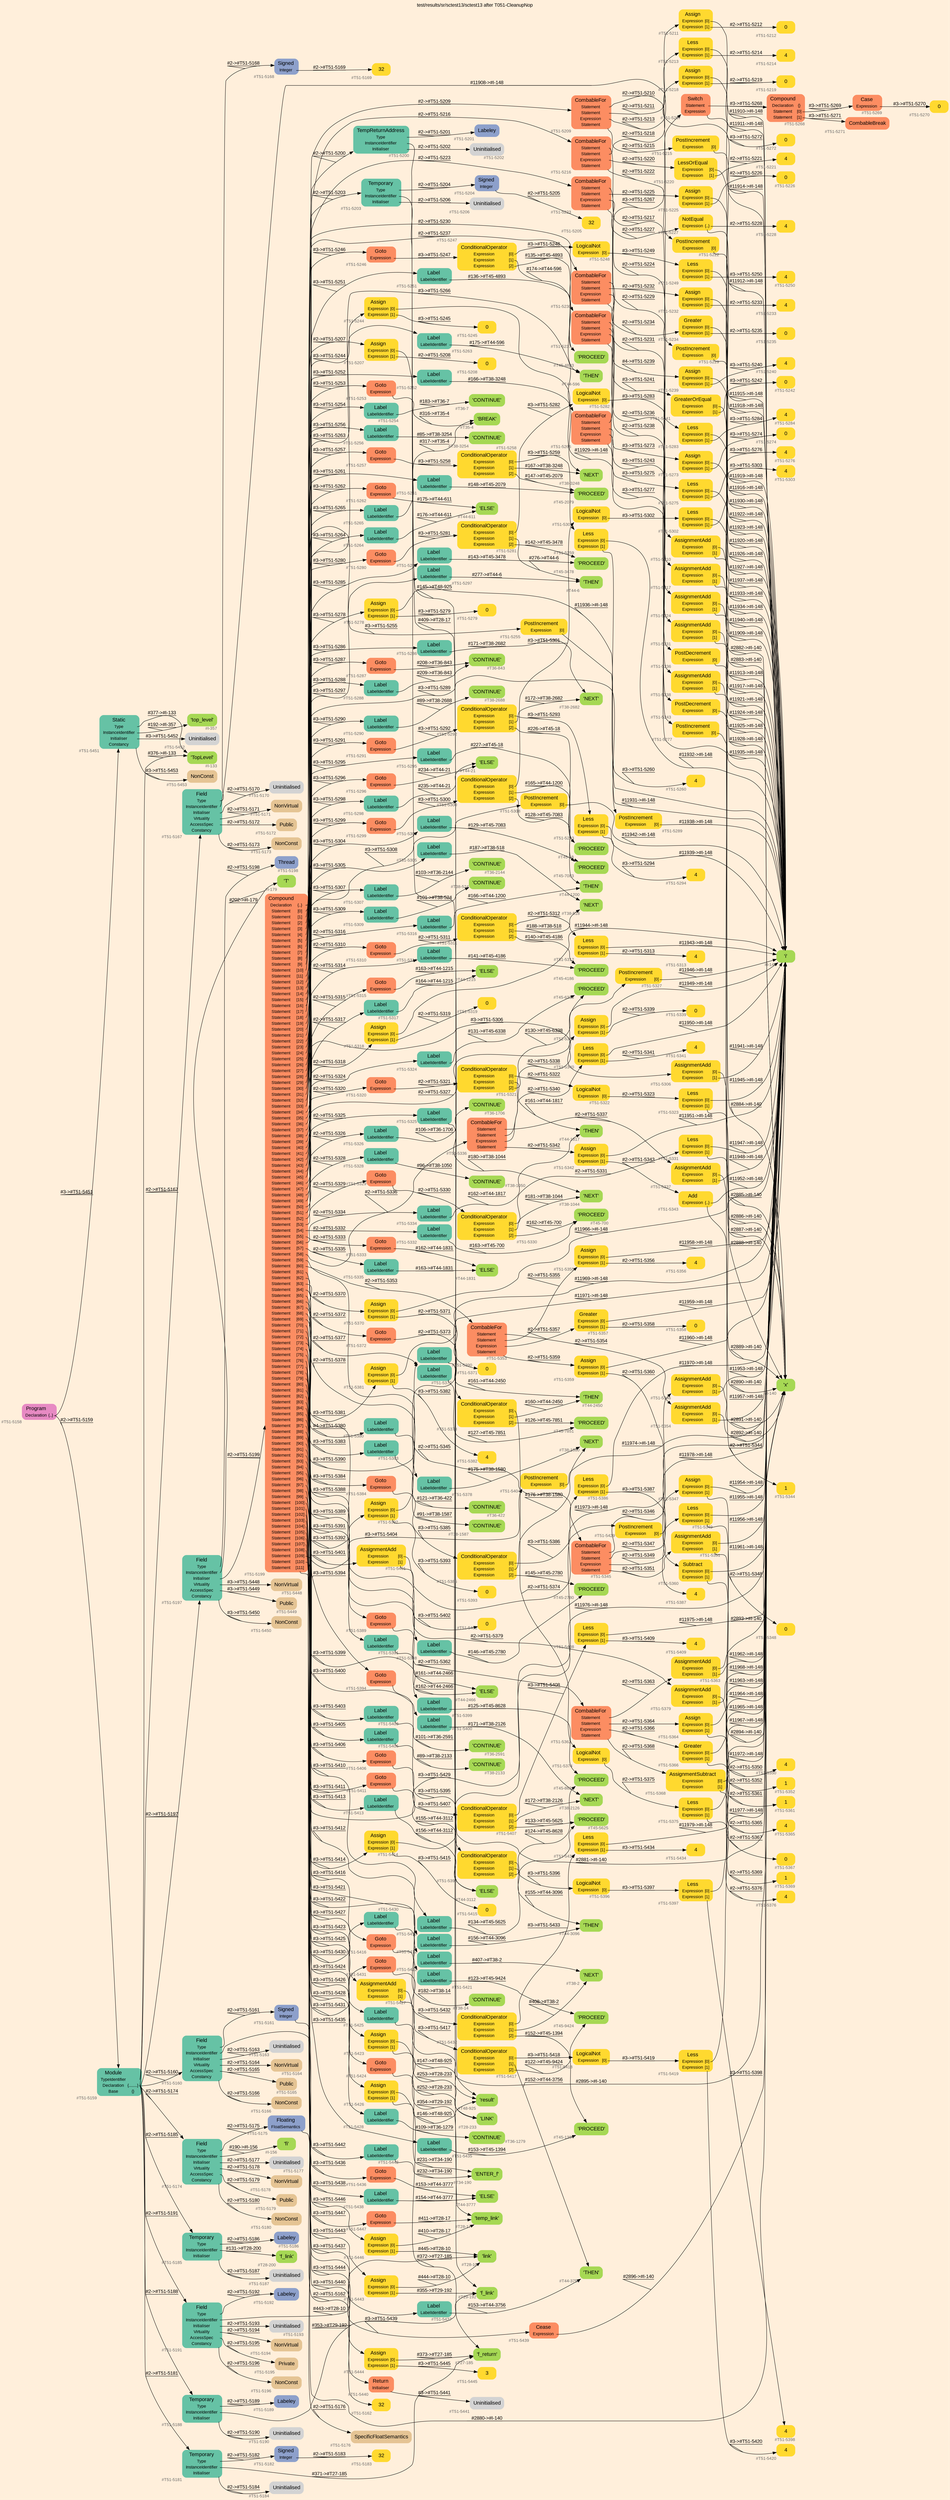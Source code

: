digraph "test/results/sr/sctest13/sctest13 after T051-CleanupNop" {
label = "test/results/sr/sctest13/sctest13 after T051-CleanupNop"
labelloc = t
graph [
    rankdir = "LR"
    ranksep = 0.3
    bgcolor = antiquewhite1
    color = black
    fontcolor = black
    fontname = "Arial"
];
node [
    fontname = "Arial"
];
edge [
    fontname = "Arial"
];

// -------------------- node figure --------------------
// -------- block #T51-5158 ----------
"#T51-5158" [
    fillcolor = "/set28/4"
    xlabel = "#T51-5158"
    fontsize = "12"
    fontcolor = grey40
    shape = "plaintext"
    label = <<TABLE BORDER="0" CELLBORDER="0" CELLSPACING="0">
     <TR><TD><FONT COLOR="black" POINT-SIZE="15">Program</FONT></TD></TR>
     <TR><TD><FONT COLOR="black" POINT-SIZE="12">Declaration</FONT></TD><TD PORT="port0"><FONT COLOR="black" POINT-SIZE="12">{..}</FONT></TD></TR>
    </TABLE>>
    style = "rounded,filled"
];

// -------- block #T51-5159 ----------
"#T51-5159" [
    fillcolor = "/set28/1"
    xlabel = "#T51-5159"
    fontsize = "12"
    fontcolor = grey40
    shape = "plaintext"
    label = <<TABLE BORDER="0" CELLBORDER="0" CELLSPACING="0">
     <TR><TD><FONT COLOR="black" POINT-SIZE="15">Module</FONT></TD></TR>
     <TR><TD><FONT COLOR="black" POINT-SIZE="12">TypeIdentifier</FONT></TD><TD PORT="port0"></TD></TR>
     <TR><TD><FONT COLOR="black" POINT-SIZE="12">Declaration</FONT></TD><TD PORT="port1"><FONT COLOR="black" POINT-SIZE="12">{........}</FONT></TD></TR>
     <TR><TD><FONT COLOR="black" POINT-SIZE="12">Base</FONT></TD><TD PORT="port2"><FONT COLOR="black" POINT-SIZE="12">{}</FONT></TD></TR>
    </TABLE>>
    style = "rounded,filled"
];

// -------- block #I-133 ----------
"#I-133" [
    fillcolor = "/set28/5"
    xlabel = "#I-133"
    fontsize = "12"
    fontcolor = grey40
    shape = "plaintext"
    label = <<TABLE BORDER="0" CELLBORDER="0" CELLSPACING="0">
     <TR><TD><FONT COLOR="black" POINT-SIZE="15">'TopLevel'</FONT></TD></TR>
    </TABLE>>
    style = "rounded,filled"
];

// -------- block #T51-5160 ----------
"#T51-5160" [
    fillcolor = "/set28/1"
    xlabel = "#T51-5160"
    fontsize = "12"
    fontcolor = grey40
    shape = "plaintext"
    label = <<TABLE BORDER="0" CELLBORDER="0" CELLSPACING="0">
     <TR><TD><FONT COLOR="black" POINT-SIZE="15">Field</FONT></TD></TR>
     <TR><TD><FONT COLOR="black" POINT-SIZE="12">Type</FONT></TD><TD PORT="port0"></TD></TR>
     <TR><TD><FONT COLOR="black" POINT-SIZE="12">InstanceIdentifier</FONT></TD><TD PORT="port1"></TD></TR>
     <TR><TD><FONT COLOR="black" POINT-SIZE="12">Initialiser</FONT></TD><TD PORT="port2"></TD></TR>
     <TR><TD><FONT COLOR="black" POINT-SIZE="12">Virtuality</FONT></TD><TD PORT="port3"></TD></TR>
     <TR><TD><FONT COLOR="black" POINT-SIZE="12">AccessSpec</FONT></TD><TD PORT="port4"></TD></TR>
     <TR><TD><FONT COLOR="black" POINT-SIZE="12">Constancy</FONT></TD><TD PORT="port5"></TD></TR>
    </TABLE>>
    style = "rounded,filled"
];

// -------- block #T51-5161 ----------
"#T51-5161" [
    fillcolor = "/set28/3"
    xlabel = "#T51-5161"
    fontsize = "12"
    fontcolor = grey40
    shape = "plaintext"
    label = <<TABLE BORDER="0" CELLBORDER="0" CELLSPACING="0">
     <TR><TD><FONT COLOR="black" POINT-SIZE="15">Signed</FONT></TD></TR>
     <TR><TD><FONT COLOR="black" POINT-SIZE="12">Integer</FONT></TD><TD PORT="port0"></TD></TR>
    </TABLE>>
    style = "rounded,filled"
];

// -------- block #T51-5162 ----------
"#T51-5162" [
    fillcolor = "/set28/6"
    xlabel = "#T51-5162"
    fontsize = "12"
    fontcolor = grey40
    shape = "plaintext"
    label = <<TABLE BORDER="0" CELLBORDER="0" CELLSPACING="0">
     <TR><TD><FONT COLOR="black" POINT-SIZE="15">32</FONT></TD></TR>
    </TABLE>>
    style = "rounded,filled"
];

// -------- block #I-140 ----------
"#I-140" [
    fillcolor = "/set28/5"
    xlabel = "#I-140"
    fontsize = "12"
    fontcolor = grey40
    shape = "plaintext"
    label = <<TABLE BORDER="0" CELLBORDER="0" CELLSPACING="0">
     <TR><TD><FONT COLOR="black" POINT-SIZE="15">'x'</FONT></TD></TR>
    </TABLE>>
    style = "rounded,filled"
];

// -------- block #T51-5163 ----------
"#T51-5163" [
    xlabel = "#T51-5163"
    fontsize = "12"
    fontcolor = grey40
    shape = "plaintext"
    label = <<TABLE BORDER="0" CELLBORDER="0" CELLSPACING="0">
     <TR><TD><FONT COLOR="black" POINT-SIZE="15">Uninitialised</FONT></TD></TR>
    </TABLE>>
    style = "rounded,filled"
];

// -------- block #T51-5164 ----------
"#T51-5164" [
    fillcolor = "/set28/7"
    xlabel = "#T51-5164"
    fontsize = "12"
    fontcolor = grey40
    shape = "plaintext"
    label = <<TABLE BORDER="0" CELLBORDER="0" CELLSPACING="0">
     <TR><TD><FONT COLOR="black" POINT-SIZE="15">NonVirtual</FONT></TD></TR>
    </TABLE>>
    style = "rounded,filled"
];

// -------- block #T51-5165 ----------
"#T51-5165" [
    fillcolor = "/set28/7"
    xlabel = "#T51-5165"
    fontsize = "12"
    fontcolor = grey40
    shape = "plaintext"
    label = <<TABLE BORDER="0" CELLBORDER="0" CELLSPACING="0">
     <TR><TD><FONT COLOR="black" POINT-SIZE="15">Public</FONT></TD></TR>
    </TABLE>>
    style = "rounded,filled"
];

// -------- block #T51-5166 ----------
"#T51-5166" [
    fillcolor = "/set28/7"
    xlabel = "#T51-5166"
    fontsize = "12"
    fontcolor = grey40
    shape = "plaintext"
    label = <<TABLE BORDER="0" CELLBORDER="0" CELLSPACING="0">
     <TR><TD><FONT COLOR="black" POINT-SIZE="15">NonConst</FONT></TD></TR>
    </TABLE>>
    style = "rounded,filled"
];

// -------- block #T51-5167 ----------
"#T51-5167" [
    fillcolor = "/set28/1"
    xlabel = "#T51-5167"
    fontsize = "12"
    fontcolor = grey40
    shape = "plaintext"
    label = <<TABLE BORDER="0" CELLBORDER="0" CELLSPACING="0">
     <TR><TD><FONT COLOR="black" POINT-SIZE="15">Field</FONT></TD></TR>
     <TR><TD><FONT COLOR="black" POINT-SIZE="12">Type</FONT></TD><TD PORT="port0"></TD></TR>
     <TR><TD><FONT COLOR="black" POINT-SIZE="12">InstanceIdentifier</FONT></TD><TD PORT="port1"></TD></TR>
     <TR><TD><FONT COLOR="black" POINT-SIZE="12">Initialiser</FONT></TD><TD PORT="port2"></TD></TR>
     <TR><TD><FONT COLOR="black" POINT-SIZE="12">Virtuality</FONT></TD><TD PORT="port3"></TD></TR>
     <TR><TD><FONT COLOR="black" POINT-SIZE="12">AccessSpec</FONT></TD><TD PORT="port4"></TD></TR>
     <TR><TD><FONT COLOR="black" POINT-SIZE="12">Constancy</FONT></TD><TD PORT="port5"></TD></TR>
    </TABLE>>
    style = "rounded,filled"
];

// -------- block #T51-5168 ----------
"#T51-5168" [
    fillcolor = "/set28/3"
    xlabel = "#T51-5168"
    fontsize = "12"
    fontcolor = grey40
    shape = "plaintext"
    label = <<TABLE BORDER="0" CELLBORDER="0" CELLSPACING="0">
     <TR><TD><FONT COLOR="black" POINT-SIZE="15">Signed</FONT></TD></TR>
     <TR><TD><FONT COLOR="black" POINT-SIZE="12">Integer</FONT></TD><TD PORT="port0"></TD></TR>
    </TABLE>>
    style = "rounded,filled"
];

// -------- block #T51-5169 ----------
"#T51-5169" [
    fillcolor = "/set28/6"
    xlabel = "#T51-5169"
    fontsize = "12"
    fontcolor = grey40
    shape = "plaintext"
    label = <<TABLE BORDER="0" CELLBORDER="0" CELLSPACING="0">
     <TR><TD><FONT COLOR="black" POINT-SIZE="15">32</FONT></TD></TR>
    </TABLE>>
    style = "rounded,filled"
];

// -------- block #I-148 ----------
"#I-148" [
    fillcolor = "/set28/5"
    xlabel = "#I-148"
    fontsize = "12"
    fontcolor = grey40
    shape = "plaintext"
    label = <<TABLE BORDER="0" CELLBORDER="0" CELLSPACING="0">
     <TR><TD><FONT COLOR="black" POINT-SIZE="15">'i'</FONT></TD></TR>
    </TABLE>>
    style = "rounded,filled"
];

// -------- block #T51-5170 ----------
"#T51-5170" [
    xlabel = "#T51-5170"
    fontsize = "12"
    fontcolor = grey40
    shape = "plaintext"
    label = <<TABLE BORDER="0" CELLBORDER="0" CELLSPACING="0">
     <TR><TD><FONT COLOR="black" POINT-SIZE="15">Uninitialised</FONT></TD></TR>
    </TABLE>>
    style = "rounded,filled"
];

// -------- block #T51-5171 ----------
"#T51-5171" [
    fillcolor = "/set28/7"
    xlabel = "#T51-5171"
    fontsize = "12"
    fontcolor = grey40
    shape = "plaintext"
    label = <<TABLE BORDER="0" CELLBORDER="0" CELLSPACING="0">
     <TR><TD><FONT COLOR="black" POINT-SIZE="15">NonVirtual</FONT></TD></TR>
    </TABLE>>
    style = "rounded,filled"
];

// -------- block #T51-5172 ----------
"#T51-5172" [
    fillcolor = "/set28/7"
    xlabel = "#T51-5172"
    fontsize = "12"
    fontcolor = grey40
    shape = "plaintext"
    label = <<TABLE BORDER="0" CELLBORDER="0" CELLSPACING="0">
     <TR><TD><FONT COLOR="black" POINT-SIZE="15">Public</FONT></TD></TR>
    </TABLE>>
    style = "rounded,filled"
];

// -------- block #T51-5173 ----------
"#T51-5173" [
    fillcolor = "/set28/7"
    xlabel = "#T51-5173"
    fontsize = "12"
    fontcolor = grey40
    shape = "plaintext"
    label = <<TABLE BORDER="0" CELLBORDER="0" CELLSPACING="0">
     <TR><TD><FONT COLOR="black" POINT-SIZE="15">NonConst</FONT></TD></TR>
    </TABLE>>
    style = "rounded,filled"
];

// -------- block #T51-5174 ----------
"#T51-5174" [
    fillcolor = "/set28/1"
    xlabel = "#T51-5174"
    fontsize = "12"
    fontcolor = grey40
    shape = "plaintext"
    label = <<TABLE BORDER="0" CELLBORDER="0" CELLSPACING="0">
     <TR><TD><FONT COLOR="black" POINT-SIZE="15">Field</FONT></TD></TR>
     <TR><TD><FONT COLOR="black" POINT-SIZE="12">Type</FONT></TD><TD PORT="port0"></TD></TR>
     <TR><TD><FONT COLOR="black" POINT-SIZE="12">InstanceIdentifier</FONT></TD><TD PORT="port1"></TD></TR>
     <TR><TD><FONT COLOR="black" POINT-SIZE="12">Initialiser</FONT></TD><TD PORT="port2"></TD></TR>
     <TR><TD><FONT COLOR="black" POINT-SIZE="12">Virtuality</FONT></TD><TD PORT="port3"></TD></TR>
     <TR><TD><FONT COLOR="black" POINT-SIZE="12">AccessSpec</FONT></TD><TD PORT="port4"></TD></TR>
     <TR><TD><FONT COLOR="black" POINT-SIZE="12">Constancy</FONT></TD><TD PORT="port5"></TD></TR>
    </TABLE>>
    style = "rounded,filled"
];

// -------- block #T51-5175 ----------
"#T51-5175" [
    fillcolor = "/set28/3"
    xlabel = "#T51-5175"
    fontsize = "12"
    fontcolor = grey40
    shape = "plaintext"
    label = <<TABLE BORDER="0" CELLBORDER="0" CELLSPACING="0">
     <TR><TD><FONT COLOR="black" POINT-SIZE="15">Floating</FONT></TD></TR>
     <TR><TD><FONT COLOR="black" POINT-SIZE="12">FloatSemantics</FONT></TD><TD PORT="port0"></TD></TR>
    </TABLE>>
    style = "rounded,filled"
];

// -------- block #T51-5176 ----------
"#T51-5176" [
    fillcolor = "/set28/7"
    xlabel = "#T51-5176"
    fontsize = "12"
    fontcolor = grey40
    shape = "plaintext"
    label = <<TABLE BORDER="0" CELLBORDER="0" CELLSPACING="0">
     <TR><TD><FONT COLOR="black" POINT-SIZE="15">SpecificFloatSemantics</FONT></TD></TR>
    </TABLE>>
    style = "rounded,filled"
];

// -------- block #I-156 ----------
"#I-156" [
    fillcolor = "/set28/5"
    xlabel = "#I-156"
    fontsize = "12"
    fontcolor = grey40
    shape = "plaintext"
    label = <<TABLE BORDER="0" CELLBORDER="0" CELLSPACING="0">
     <TR><TD><FONT COLOR="black" POINT-SIZE="15">'fi'</FONT></TD></TR>
    </TABLE>>
    style = "rounded,filled"
];

// -------- block #T51-5177 ----------
"#T51-5177" [
    xlabel = "#T51-5177"
    fontsize = "12"
    fontcolor = grey40
    shape = "plaintext"
    label = <<TABLE BORDER="0" CELLBORDER="0" CELLSPACING="0">
     <TR><TD><FONT COLOR="black" POINT-SIZE="15">Uninitialised</FONT></TD></TR>
    </TABLE>>
    style = "rounded,filled"
];

// -------- block #T51-5178 ----------
"#T51-5178" [
    fillcolor = "/set28/7"
    xlabel = "#T51-5178"
    fontsize = "12"
    fontcolor = grey40
    shape = "plaintext"
    label = <<TABLE BORDER="0" CELLBORDER="0" CELLSPACING="0">
     <TR><TD><FONT COLOR="black" POINT-SIZE="15">NonVirtual</FONT></TD></TR>
    </TABLE>>
    style = "rounded,filled"
];

// -------- block #T51-5179 ----------
"#T51-5179" [
    fillcolor = "/set28/7"
    xlabel = "#T51-5179"
    fontsize = "12"
    fontcolor = grey40
    shape = "plaintext"
    label = <<TABLE BORDER="0" CELLBORDER="0" CELLSPACING="0">
     <TR><TD><FONT COLOR="black" POINT-SIZE="15">Public</FONT></TD></TR>
    </TABLE>>
    style = "rounded,filled"
];

// -------- block #T51-5180 ----------
"#T51-5180" [
    fillcolor = "/set28/7"
    xlabel = "#T51-5180"
    fontsize = "12"
    fontcolor = grey40
    shape = "plaintext"
    label = <<TABLE BORDER="0" CELLBORDER="0" CELLSPACING="0">
     <TR><TD><FONT COLOR="black" POINT-SIZE="15">NonConst</FONT></TD></TR>
    </TABLE>>
    style = "rounded,filled"
];

// -------- block #T51-5181 ----------
"#T51-5181" [
    fillcolor = "/set28/1"
    xlabel = "#T51-5181"
    fontsize = "12"
    fontcolor = grey40
    shape = "plaintext"
    label = <<TABLE BORDER="0" CELLBORDER="0" CELLSPACING="0">
     <TR><TD><FONT COLOR="black" POINT-SIZE="15">Temporary</FONT></TD></TR>
     <TR><TD><FONT COLOR="black" POINT-SIZE="12">Type</FONT></TD><TD PORT="port0"></TD></TR>
     <TR><TD><FONT COLOR="black" POINT-SIZE="12">InstanceIdentifier</FONT></TD><TD PORT="port1"></TD></TR>
     <TR><TD><FONT COLOR="black" POINT-SIZE="12">Initialiser</FONT></TD><TD PORT="port2"></TD></TR>
    </TABLE>>
    style = "rounded,filled"
];

// -------- block #T51-5182 ----------
"#T51-5182" [
    fillcolor = "/set28/3"
    xlabel = "#T51-5182"
    fontsize = "12"
    fontcolor = grey40
    shape = "plaintext"
    label = <<TABLE BORDER="0" CELLBORDER="0" CELLSPACING="0">
     <TR><TD><FONT COLOR="black" POINT-SIZE="15">Signed</FONT></TD></TR>
     <TR><TD><FONT COLOR="black" POINT-SIZE="12">Integer</FONT></TD><TD PORT="port0"></TD></TR>
    </TABLE>>
    style = "rounded,filled"
];

// -------- block #T51-5183 ----------
"#T51-5183" [
    fillcolor = "/set28/6"
    xlabel = "#T51-5183"
    fontsize = "12"
    fontcolor = grey40
    shape = "plaintext"
    label = <<TABLE BORDER="0" CELLBORDER="0" CELLSPACING="0">
     <TR><TD><FONT COLOR="black" POINT-SIZE="15">32</FONT></TD></TR>
    </TABLE>>
    style = "rounded,filled"
];

// -------- block #T27-185 ----------
"#T27-185" [
    fillcolor = "/set28/5"
    xlabel = "#T27-185"
    fontsize = "12"
    fontcolor = grey40
    shape = "plaintext"
    label = <<TABLE BORDER="0" CELLBORDER="0" CELLSPACING="0">
     <TR><TD><FONT COLOR="black" POINT-SIZE="15">'f_return'</FONT></TD></TR>
    </TABLE>>
    style = "rounded,filled"
];

// -------- block #T51-5184 ----------
"#T51-5184" [
    xlabel = "#T51-5184"
    fontsize = "12"
    fontcolor = grey40
    shape = "plaintext"
    label = <<TABLE BORDER="0" CELLBORDER="0" CELLSPACING="0">
     <TR><TD><FONT COLOR="black" POINT-SIZE="15">Uninitialised</FONT></TD></TR>
    </TABLE>>
    style = "rounded,filled"
];

// -------- block #T51-5185 ----------
"#T51-5185" [
    fillcolor = "/set28/1"
    xlabel = "#T51-5185"
    fontsize = "12"
    fontcolor = grey40
    shape = "plaintext"
    label = <<TABLE BORDER="0" CELLBORDER="0" CELLSPACING="0">
     <TR><TD><FONT COLOR="black" POINT-SIZE="15">Temporary</FONT></TD></TR>
     <TR><TD><FONT COLOR="black" POINT-SIZE="12">Type</FONT></TD><TD PORT="port0"></TD></TR>
     <TR><TD><FONT COLOR="black" POINT-SIZE="12">InstanceIdentifier</FONT></TD><TD PORT="port1"></TD></TR>
     <TR><TD><FONT COLOR="black" POINT-SIZE="12">Initialiser</FONT></TD><TD PORT="port2"></TD></TR>
    </TABLE>>
    style = "rounded,filled"
];

// -------- block #T51-5186 ----------
"#T51-5186" [
    fillcolor = "/set28/3"
    xlabel = "#T51-5186"
    fontsize = "12"
    fontcolor = grey40
    shape = "plaintext"
    label = <<TABLE BORDER="0" CELLBORDER="0" CELLSPACING="0">
     <TR><TD><FONT COLOR="black" POINT-SIZE="15">Labeley</FONT></TD></TR>
    </TABLE>>
    style = "rounded,filled"
];

// -------- block #T28-200 ----------
"#T28-200" [
    fillcolor = "/set28/5"
    xlabel = "#T28-200"
    fontsize = "12"
    fontcolor = grey40
    shape = "plaintext"
    label = <<TABLE BORDER="0" CELLBORDER="0" CELLSPACING="0">
     <TR><TD><FONT COLOR="black" POINT-SIZE="15">'f_link'</FONT></TD></TR>
    </TABLE>>
    style = "rounded,filled"
];

// -------- block #T51-5187 ----------
"#T51-5187" [
    xlabel = "#T51-5187"
    fontsize = "12"
    fontcolor = grey40
    shape = "plaintext"
    label = <<TABLE BORDER="0" CELLBORDER="0" CELLSPACING="0">
     <TR><TD><FONT COLOR="black" POINT-SIZE="15">Uninitialised</FONT></TD></TR>
    </TABLE>>
    style = "rounded,filled"
];

// -------- block #T51-5188 ----------
"#T51-5188" [
    fillcolor = "/set28/1"
    xlabel = "#T51-5188"
    fontsize = "12"
    fontcolor = grey40
    shape = "plaintext"
    label = <<TABLE BORDER="0" CELLBORDER="0" CELLSPACING="0">
     <TR><TD><FONT COLOR="black" POINT-SIZE="15">Temporary</FONT></TD></TR>
     <TR><TD><FONT COLOR="black" POINT-SIZE="12">Type</FONT></TD><TD PORT="port0"></TD></TR>
     <TR><TD><FONT COLOR="black" POINT-SIZE="12">InstanceIdentifier</FONT></TD><TD PORT="port1"></TD></TR>
     <TR><TD><FONT COLOR="black" POINT-SIZE="12">Initialiser</FONT></TD><TD PORT="port2"></TD></TR>
    </TABLE>>
    style = "rounded,filled"
];

// -------- block #T51-5189 ----------
"#T51-5189" [
    fillcolor = "/set28/3"
    xlabel = "#T51-5189"
    fontsize = "12"
    fontcolor = grey40
    shape = "plaintext"
    label = <<TABLE BORDER="0" CELLBORDER="0" CELLSPACING="0">
     <TR><TD><FONT COLOR="black" POINT-SIZE="15">Labeley</FONT></TD></TR>
    </TABLE>>
    style = "rounded,filled"
];

// -------- block #T29-192 ----------
"#T29-192" [
    fillcolor = "/set28/5"
    xlabel = "#T29-192"
    fontsize = "12"
    fontcolor = grey40
    shape = "plaintext"
    label = <<TABLE BORDER="0" CELLBORDER="0" CELLSPACING="0">
     <TR><TD><FONT COLOR="black" POINT-SIZE="15">'f_link'</FONT></TD></TR>
    </TABLE>>
    style = "rounded,filled"
];

// -------- block #T51-5190 ----------
"#T51-5190" [
    xlabel = "#T51-5190"
    fontsize = "12"
    fontcolor = grey40
    shape = "plaintext"
    label = <<TABLE BORDER="0" CELLBORDER="0" CELLSPACING="0">
     <TR><TD><FONT COLOR="black" POINT-SIZE="15">Uninitialised</FONT></TD></TR>
    </TABLE>>
    style = "rounded,filled"
];

// -------- block #T51-5191 ----------
"#T51-5191" [
    fillcolor = "/set28/1"
    xlabel = "#T51-5191"
    fontsize = "12"
    fontcolor = grey40
    shape = "plaintext"
    label = <<TABLE BORDER="0" CELLBORDER="0" CELLSPACING="0">
     <TR><TD><FONT COLOR="black" POINT-SIZE="15">Field</FONT></TD></TR>
     <TR><TD><FONT COLOR="black" POINT-SIZE="12">Type</FONT></TD><TD PORT="port0"></TD></TR>
     <TR><TD><FONT COLOR="black" POINT-SIZE="12">InstanceIdentifier</FONT></TD><TD PORT="port1"></TD></TR>
     <TR><TD><FONT COLOR="black" POINT-SIZE="12">Initialiser</FONT></TD><TD PORT="port2"></TD></TR>
     <TR><TD><FONT COLOR="black" POINT-SIZE="12">Virtuality</FONT></TD><TD PORT="port3"></TD></TR>
     <TR><TD><FONT COLOR="black" POINT-SIZE="12">AccessSpec</FONT></TD><TD PORT="port4"></TD></TR>
     <TR><TD><FONT COLOR="black" POINT-SIZE="12">Constancy</FONT></TD><TD PORT="port5"></TD></TR>
    </TABLE>>
    style = "rounded,filled"
];

// -------- block #T51-5192 ----------
"#T51-5192" [
    fillcolor = "/set28/3"
    xlabel = "#T51-5192"
    fontsize = "12"
    fontcolor = grey40
    shape = "plaintext"
    label = <<TABLE BORDER="0" CELLBORDER="0" CELLSPACING="0">
     <TR><TD><FONT COLOR="black" POINT-SIZE="15">Labeley</FONT></TD></TR>
    </TABLE>>
    style = "rounded,filled"
];

// -------- block #T28-10 ----------
"#T28-10" [
    fillcolor = "/set28/5"
    xlabel = "#T28-10"
    fontsize = "12"
    fontcolor = grey40
    shape = "plaintext"
    label = <<TABLE BORDER="0" CELLBORDER="0" CELLSPACING="0">
     <TR><TD><FONT COLOR="black" POINT-SIZE="15">'link'</FONT></TD></TR>
    </TABLE>>
    style = "rounded,filled"
];

// -------- block #T51-5193 ----------
"#T51-5193" [
    xlabel = "#T51-5193"
    fontsize = "12"
    fontcolor = grey40
    shape = "plaintext"
    label = <<TABLE BORDER="0" CELLBORDER="0" CELLSPACING="0">
     <TR><TD><FONT COLOR="black" POINT-SIZE="15">Uninitialised</FONT></TD></TR>
    </TABLE>>
    style = "rounded,filled"
];

// -------- block #T51-5194 ----------
"#T51-5194" [
    fillcolor = "/set28/7"
    xlabel = "#T51-5194"
    fontsize = "12"
    fontcolor = grey40
    shape = "plaintext"
    label = <<TABLE BORDER="0" CELLBORDER="0" CELLSPACING="0">
     <TR><TD><FONT COLOR="black" POINT-SIZE="15">NonVirtual</FONT></TD></TR>
    </TABLE>>
    style = "rounded,filled"
];

// -------- block #T51-5195 ----------
"#T51-5195" [
    fillcolor = "/set28/7"
    xlabel = "#T51-5195"
    fontsize = "12"
    fontcolor = grey40
    shape = "plaintext"
    label = <<TABLE BORDER="0" CELLBORDER="0" CELLSPACING="0">
     <TR><TD><FONT COLOR="black" POINT-SIZE="15">Private</FONT></TD></TR>
    </TABLE>>
    style = "rounded,filled"
];

// -------- block #T51-5196 ----------
"#T51-5196" [
    fillcolor = "/set28/7"
    xlabel = "#T51-5196"
    fontsize = "12"
    fontcolor = grey40
    shape = "plaintext"
    label = <<TABLE BORDER="0" CELLBORDER="0" CELLSPACING="0">
     <TR><TD><FONT COLOR="black" POINT-SIZE="15">NonConst</FONT></TD></TR>
    </TABLE>>
    style = "rounded,filled"
];

// -------- block #T51-5197 ----------
"#T51-5197" [
    fillcolor = "/set28/1"
    xlabel = "#T51-5197"
    fontsize = "12"
    fontcolor = grey40
    shape = "plaintext"
    label = <<TABLE BORDER="0" CELLBORDER="0" CELLSPACING="0">
     <TR><TD><FONT COLOR="black" POINT-SIZE="15">Field</FONT></TD></TR>
     <TR><TD><FONT COLOR="black" POINT-SIZE="12">Type</FONT></TD><TD PORT="port0"></TD></TR>
     <TR><TD><FONT COLOR="black" POINT-SIZE="12">InstanceIdentifier</FONT></TD><TD PORT="port1"></TD></TR>
     <TR><TD><FONT COLOR="black" POINT-SIZE="12">Initialiser</FONT></TD><TD PORT="port2"></TD></TR>
     <TR><TD><FONT COLOR="black" POINT-SIZE="12">Virtuality</FONT></TD><TD PORT="port3"></TD></TR>
     <TR><TD><FONT COLOR="black" POINT-SIZE="12">AccessSpec</FONT></TD><TD PORT="port4"></TD></TR>
     <TR><TD><FONT COLOR="black" POINT-SIZE="12">Constancy</FONT></TD><TD PORT="port5"></TD></TR>
    </TABLE>>
    style = "rounded,filled"
];

// -------- block #T51-5198 ----------
"#T51-5198" [
    fillcolor = "/set28/3"
    xlabel = "#T51-5198"
    fontsize = "12"
    fontcolor = grey40
    shape = "plaintext"
    label = <<TABLE BORDER="0" CELLBORDER="0" CELLSPACING="0">
     <TR><TD><FONT COLOR="black" POINT-SIZE="15">Thread</FONT></TD></TR>
    </TABLE>>
    style = "rounded,filled"
];

// -------- block #I-179 ----------
"#I-179" [
    fillcolor = "/set28/5"
    xlabel = "#I-179"
    fontsize = "12"
    fontcolor = grey40
    shape = "plaintext"
    label = <<TABLE BORDER="0" CELLBORDER="0" CELLSPACING="0">
     <TR><TD><FONT COLOR="black" POINT-SIZE="15">'T'</FONT></TD></TR>
    </TABLE>>
    style = "rounded,filled"
];

// -------- block #T51-5199 ----------
"#T51-5199" [
    fillcolor = "/set28/2"
    xlabel = "#T51-5199"
    fontsize = "12"
    fontcolor = grey40
    shape = "plaintext"
    label = <<TABLE BORDER="0" CELLBORDER="0" CELLSPACING="0">
     <TR><TD><FONT COLOR="black" POINT-SIZE="15">Compound</FONT></TD></TR>
     <TR><TD><FONT COLOR="black" POINT-SIZE="12">Declaration</FONT></TD><TD PORT="port0"><FONT COLOR="black" POINT-SIZE="12">{..}</FONT></TD></TR>
     <TR><TD><FONT COLOR="black" POINT-SIZE="12">Statement</FONT></TD><TD PORT="port1"><FONT COLOR="black" POINT-SIZE="12">[0]</FONT></TD></TR>
     <TR><TD><FONT COLOR="black" POINT-SIZE="12">Statement</FONT></TD><TD PORT="port2"><FONT COLOR="black" POINT-SIZE="12">[1]</FONT></TD></TR>
     <TR><TD><FONT COLOR="black" POINT-SIZE="12">Statement</FONT></TD><TD PORT="port3"><FONT COLOR="black" POINT-SIZE="12">[2]</FONT></TD></TR>
     <TR><TD><FONT COLOR="black" POINT-SIZE="12">Statement</FONT></TD><TD PORT="port4"><FONT COLOR="black" POINT-SIZE="12">[3]</FONT></TD></TR>
     <TR><TD><FONT COLOR="black" POINT-SIZE="12">Statement</FONT></TD><TD PORT="port5"><FONT COLOR="black" POINT-SIZE="12">[4]</FONT></TD></TR>
     <TR><TD><FONT COLOR="black" POINT-SIZE="12">Statement</FONT></TD><TD PORT="port6"><FONT COLOR="black" POINT-SIZE="12">[5]</FONT></TD></TR>
     <TR><TD><FONT COLOR="black" POINT-SIZE="12">Statement</FONT></TD><TD PORT="port7"><FONT COLOR="black" POINT-SIZE="12">[6]</FONT></TD></TR>
     <TR><TD><FONT COLOR="black" POINT-SIZE="12">Statement</FONT></TD><TD PORT="port8"><FONT COLOR="black" POINT-SIZE="12">[7]</FONT></TD></TR>
     <TR><TD><FONT COLOR="black" POINT-SIZE="12">Statement</FONT></TD><TD PORT="port9"><FONT COLOR="black" POINT-SIZE="12">[8]</FONT></TD></TR>
     <TR><TD><FONT COLOR="black" POINT-SIZE="12">Statement</FONT></TD><TD PORT="port10"><FONT COLOR="black" POINT-SIZE="12">[9]</FONT></TD></TR>
     <TR><TD><FONT COLOR="black" POINT-SIZE="12">Statement</FONT></TD><TD PORT="port11"><FONT COLOR="black" POINT-SIZE="12">[10]</FONT></TD></TR>
     <TR><TD><FONT COLOR="black" POINT-SIZE="12">Statement</FONT></TD><TD PORT="port12"><FONT COLOR="black" POINT-SIZE="12">[11]</FONT></TD></TR>
     <TR><TD><FONT COLOR="black" POINT-SIZE="12">Statement</FONT></TD><TD PORT="port13"><FONT COLOR="black" POINT-SIZE="12">[12]</FONT></TD></TR>
     <TR><TD><FONT COLOR="black" POINT-SIZE="12">Statement</FONT></TD><TD PORT="port14"><FONT COLOR="black" POINT-SIZE="12">[13]</FONT></TD></TR>
     <TR><TD><FONT COLOR="black" POINT-SIZE="12">Statement</FONT></TD><TD PORT="port15"><FONT COLOR="black" POINT-SIZE="12">[14]</FONT></TD></TR>
     <TR><TD><FONT COLOR="black" POINT-SIZE="12">Statement</FONT></TD><TD PORT="port16"><FONT COLOR="black" POINT-SIZE="12">[15]</FONT></TD></TR>
     <TR><TD><FONT COLOR="black" POINT-SIZE="12">Statement</FONT></TD><TD PORT="port17"><FONT COLOR="black" POINT-SIZE="12">[16]</FONT></TD></TR>
     <TR><TD><FONT COLOR="black" POINT-SIZE="12">Statement</FONT></TD><TD PORT="port18"><FONT COLOR="black" POINT-SIZE="12">[17]</FONT></TD></TR>
     <TR><TD><FONT COLOR="black" POINT-SIZE="12">Statement</FONT></TD><TD PORT="port19"><FONT COLOR="black" POINT-SIZE="12">[18]</FONT></TD></TR>
     <TR><TD><FONT COLOR="black" POINT-SIZE="12">Statement</FONT></TD><TD PORT="port20"><FONT COLOR="black" POINT-SIZE="12">[19]</FONT></TD></TR>
     <TR><TD><FONT COLOR="black" POINT-SIZE="12">Statement</FONT></TD><TD PORT="port21"><FONT COLOR="black" POINT-SIZE="12">[20]</FONT></TD></TR>
     <TR><TD><FONT COLOR="black" POINT-SIZE="12">Statement</FONT></TD><TD PORT="port22"><FONT COLOR="black" POINT-SIZE="12">[21]</FONT></TD></TR>
     <TR><TD><FONT COLOR="black" POINT-SIZE="12">Statement</FONT></TD><TD PORT="port23"><FONT COLOR="black" POINT-SIZE="12">[22]</FONT></TD></TR>
     <TR><TD><FONT COLOR="black" POINT-SIZE="12">Statement</FONT></TD><TD PORT="port24"><FONT COLOR="black" POINT-SIZE="12">[23]</FONT></TD></TR>
     <TR><TD><FONT COLOR="black" POINT-SIZE="12">Statement</FONT></TD><TD PORT="port25"><FONT COLOR="black" POINT-SIZE="12">[24]</FONT></TD></TR>
     <TR><TD><FONT COLOR="black" POINT-SIZE="12">Statement</FONT></TD><TD PORT="port26"><FONT COLOR="black" POINT-SIZE="12">[25]</FONT></TD></TR>
     <TR><TD><FONT COLOR="black" POINT-SIZE="12">Statement</FONT></TD><TD PORT="port27"><FONT COLOR="black" POINT-SIZE="12">[26]</FONT></TD></TR>
     <TR><TD><FONT COLOR="black" POINT-SIZE="12">Statement</FONT></TD><TD PORT="port28"><FONT COLOR="black" POINT-SIZE="12">[27]</FONT></TD></TR>
     <TR><TD><FONT COLOR="black" POINT-SIZE="12">Statement</FONT></TD><TD PORT="port29"><FONT COLOR="black" POINT-SIZE="12">[28]</FONT></TD></TR>
     <TR><TD><FONT COLOR="black" POINT-SIZE="12">Statement</FONT></TD><TD PORT="port30"><FONT COLOR="black" POINT-SIZE="12">[29]</FONT></TD></TR>
     <TR><TD><FONT COLOR="black" POINT-SIZE="12">Statement</FONT></TD><TD PORT="port31"><FONT COLOR="black" POINT-SIZE="12">[30]</FONT></TD></TR>
     <TR><TD><FONT COLOR="black" POINT-SIZE="12">Statement</FONT></TD><TD PORT="port32"><FONT COLOR="black" POINT-SIZE="12">[31]</FONT></TD></TR>
     <TR><TD><FONT COLOR="black" POINT-SIZE="12">Statement</FONT></TD><TD PORT="port33"><FONT COLOR="black" POINT-SIZE="12">[32]</FONT></TD></TR>
     <TR><TD><FONT COLOR="black" POINT-SIZE="12">Statement</FONT></TD><TD PORT="port34"><FONT COLOR="black" POINT-SIZE="12">[33]</FONT></TD></TR>
     <TR><TD><FONT COLOR="black" POINT-SIZE="12">Statement</FONT></TD><TD PORT="port35"><FONT COLOR="black" POINT-SIZE="12">[34]</FONT></TD></TR>
     <TR><TD><FONT COLOR="black" POINT-SIZE="12">Statement</FONT></TD><TD PORT="port36"><FONT COLOR="black" POINT-SIZE="12">[35]</FONT></TD></TR>
     <TR><TD><FONT COLOR="black" POINT-SIZE="12">Statement</FONT></TD><TD PORT="port37"><FONT COLOR="black" POINT-SIZE="12">[36]</FONT></TD></TR>
     <TR><TD><FONT COLOR="black" POINT-SIZE="12">Statement</FONT></TD><TD PORT="port38"><FONT COLOR="black" POINT-SIZE="12">[37]</FONT></TD></TR>
     <TR><TD><FONT COLOR="black" POINT-SIZE="12">Statement</FONT></TD><TD PORT="port39"><FONT COLOR="black" POINT-SIZE="12">[38]</FONT></TD></TR>
     <TR><TD><FONT COLOR="black" POINT-SIZE="12">Statement</FONT></TD><TD PORT="port40"><FONT COLOR="black" POINT-SIZE="12">[39]</FONT></TD></TR>
     <TR><TD><FONT COLOR="black" POINT-SIZE="12">Statement</FONT></TD><TD PORT="port41"><FONT COLOR="black" POINT-SIZE="12">[40]</FONT></TD></TR>
     <TR><TD><FONT COLOR="black" POINT-SIZE="12">Statement</FONT></TD><TD PORT="port42"><FONT COLOR="black" POINT-SIZE="12">[41]</FONT></TD></TR>
     <TR><TD><FONT COLOR="black" POINT-SIZE="12">Statement</FONT></TD><TD PORT="port43"><FONT COLOR="black" POINT-SIZE="12">[42]</FONT></TD></TR>
     <TR><TD><FONT COLOR="black" POINT-SIZE="12">Statement</FONT></TD><TD PORT="port44"><FONT COLOR="black" POINT-SIZE="12">[43]</FONT></TD></TR>
     <TR><TD><FONT COLOR="black" POINT-SIZE="12">Statement</FONT></TD><TD PORT="port45"><FONT COLOR="black" POINT-SIZE="12">[44]</FONT></TD></TR>
     <TR><TD><FONT COLOR="black" POINT-SIZE="12">Statement</FONT></TD><TD PORT="port46"><FONT COLOR="black" POINT-SIZE="12">[45]</FONT></TD></TR>
     <TR><TD><FONT COLOR="black" POINT-SIZE="12">Statement</FONT></TD><TD PORT="port47"><FONT COLOR="black" POINT-SIZE="12">[46]</FONT></TD></TR>
     <TR><TD><FONT COLOR="black" POINT-SIZE="12">Statement</FONT></TD><TD PORT="port48"><FONT COLOR="black" POINT-SIZE="12">[47]</FONT></TD></TR>
     <TR><TD><FONT COLOR="black" POINT-SIZE="12">Statement</FONT></TD><TD PORT="port49"><FONT COLOR="black" POINT-SIZE="12">[48]</FONT></TD></TR>
     <TR><TD><FONT COLOR="black" POINT-SIZE="12">Statement</FONT></TD><TD PORT="port50"><FONT COLOR="black" POINT-SIZE="12">[49]</FONT></TD></TR>
     <TR><TD><FONT COLOR="black" POINT-SIZE="12">Statement</FONT></TD><TD PORT="port51"><FONT COLOR="black" POINT-SIZE="12">[50]</FONT></TD></TR>
     <TR><TD><FONT COLOR="black" POINT-SIZE="12">Statement</FONT></TD><TD PORT="port52"><FONT COLOR="black" POINT-SIZE="12">[51]</FONT></TD></TR>
     <TR><TD><FONT COLOR="black" POINT-SIZE="12">Statement</FONT></TD><TD PORT="port53"><FONT COLOR="black" POINT-SIZE="12">[52]</FONT></TD></TR>
     <TR><TD><FONT COLOR="black" POINT-SIZE="12">Statement</FONT></TD><TD PORT="port54"><FONT COLOR="black" POINT-SIZE="12">[53]</FONT></TD></TR>
     <TR><TD><FONT COLOR="black" POINT-SIZE="12">Statement</FONT></TD><TD PORT="port55"><FONT COLOR="black" POINT-SIZE="12">[54]</FONT></TD></TR>
     <TR><TD><FONT COLOR="black" POINT-SIZE="12">Statement</FONT></TD><TD PORT="port56"><FONT COLOR="black" POINT-SIZE="12">[55]</FONT></TD></TR>
     <TR><TD><FONT COLOR="black" POINT-SIZE="12">Statement</FONT></TD><TD PORT="port57"><FONT COLOR="black" POINT-SIZE="12">[56]</FONT></TD></TR>
     <TR><TD><FONT COLOR="black" POINT-SIZE="12">Statement</FONT></TD><TD PORT="port58"><FONT COLOR="black" POINT-SIZE="12">[57]</FONT></TD></TR>
     <TR><TD><FONT COLOR="black" POINT-SIZE="12">Statement</FONT></TD><TD PORT="port59"><FONT COLOR="black" POINT-SIZE="12">[58]</FONT></TD></TR>
     <TR><TD><FONT COLOR="black" POINT-SIZE="12">Statement</FONT></TD><TD PORT="port60"><FONT COLOR="black" POINT-SIZE="12">[59]</FONT></TD></TR>
     <TR><TD><FONT COLOR="black" POINT-SIZE="12">Statement</FONT></TD><TD PORT="port61"><FONT COLOR="black" POINT-SIZE="12">[60]</FONT></TD></TR>
     <TR><TD><FONT COLOR="black" POINT-SIZE="12">Statement</FONT></TD><TD PORT="port62"><FONT COLOR="black" POINT-SIZE="12">[61]</FONT></TD></TR>
     <TR><TD><FONT COLOR="black" POINT-SIZE="12">Statement</FONT></TD><TD PORT="port63"><FONT COLOR="black" POINT-SIZE="12">[62]</FONT></TD></TR>
     <TR><TD><FONT COLOR="black" POINT-SIZE="12">Statement</FONT></TD><TD PORT="port64"><FONT COLOR="black" POINT-SIZE="12">[63]</FONT></TD></TR>
     <TR><TD><FONT COLOR="black" POINT-SIZE="12">Statement</FONT></TD><TD PORT="port65"><FONT COLOR="black" POINT-SIZE="12">[64]</FONT></TD></TR>
     <TR><TD><FONT COLOR="black" POINT-SIZE="12">Statement</FONT></TD><TD PORT="port66"><FONT COLOR="black" POINT-SIZE="12">[65]</FONT></TD></TR>
     <TR><TD><FONT COLOR="black" POINT-SIZE="12">Statement</FONT></TD><TD PORT="port67"><FONT COLOR="black" POINT-SIZE="12">[66]</FONT></TD></TR>
     <TR><TD><FONT COLOR="black" POINT-SIZE="12">Statement</FONT></TD><TD PORT="port68"><FONT COLOR="black" POINT-SIZE="12">[67]</FONT></TD></TR>
     <TR><TD><FONT COLOR="black" POINT-SIZE="12">Statement</FONT></TD><TD PORT="port69"><FONT COLOR="black" POINT-SIZE="12">[68]</FONT></TD></TR>
     <TR><TD><FONT COLOR="black" POINT-SIZE="12">Statement</FONT></TD><TD PORT="port70"><FONT COLOR="black" POINT-SIZE="12">[69]</FONT></TD></TR>
     <TR><TD><FONT COLOR="black" POINT-SIZE="12">Statement</FONT></TD><TD PORT="port71"><FONT COLOR="black" POINT-SIZE="12">[70]</FONT></TD></TR>
     <TR><TD><FONT COLOR="black" POINT-SIZE="12">Statement</FONT></TD><TD PORT="port72"><FONT COLOR="black" POINT-SIZE="12">[71]</FONT></TD></TR>
     <TR><TD><FONT COLOR="black" POINT-SIZE="12">Statement</FONT></TD><TD PORT="port73"><FONT COLOR="black" POINT-SIZE="12">[72]</FONT></TD></TR>
     <TR><TD><FONT COLOR="black" POINT-SIZE="12">Statement</FONT></TD><TD PORT="port74"><FONT COLOR="black" POINT-SIZE="12">[73]</FONT></TD></TR>
     <TR><TD><FONT COLOR="black" POINT-SIZE="12">Statement</FONT></TD><TD PORT="port75"><FONT COLOR="black" POINT-SIZE="12">[74]</FONT></TD></TR>
     <TR><TD><FONT COLOR="black" POINT-SIZE="12">Statement</FONT></TD><TD PORT="port76"><FONT COLOR="black" POINT-SIZE="12">[75]</FONT></TD></TR>
     <TR><TD><FONT COLOR="black" POINT-SIZE="12">Statement</FONT></TD><TD PORT="port77"><FONT COLOR="black" POINT-SIZE="12">[76]</FONT></TD></TR>
     <TR><TD><FONT COLOR="black" POINT-SIZE="12">Statement</FONT></TD><TD PORT="port78"><FONT COLOR="black" POINT-SIZE="12">[77]</FONT></TD></TR>
     <TR><TD><FONT COLOR="black" POINT-SIZE="12">Statement</FONT></TD><TD PORT="port79"><FONT COLOR="black" POINT-SIZE="12">[78]</FONT></TD></TR>
     <TR><TD><FONT COLOR="black" POINT-SIZE="12">Statement</FONT></TD><TD PORT="port80"><FONT COLOR="black" POINT-SIZE="12">[79]</FONT></TD></TR>
     <TR><TD><FONT COLOR="black" POINT-SIZE="12">Statement</FONT></TD><TD PORT="port81"><FONT COLOR="black" POINT-SIZE="12">[80]</FONT></TD></TR>
     <TR><TD><FONT COLOR="black" POINT-SIZE="12">Statement</FONT></TD><TD PORT="port82"><FONT COLOR="black" POINT-SIZE="12">[81]</FONT></TD></TR>
     <TR><TD><FONT COLOR="black" POINT-SIZE="12">Statement</FONT></TD><TD PORT="port83"><FONT COLOR="black" POINT-SIZE="12">[82]</FONT></TD></TR>
     <TR><TD><FONT COLOR="black" POINT-SIZE="12">Statement</FONT></TD><TD PORT="port84"><FONT COLOR="black" POINT-SIZE="12">[83]</FONT></TD></TR>
     <TR><TD><FONT COLOR="black" POINT-SIZE="12">Statement</FONT></TD><TD PORT="port85"><FONT COLOR="black" POINT-SIZE="12">[84]</FONT></TD></TR>
     <TR><TD><FONT COLOR="black" POINT-SIZE="12">Statement</FONT></TD><TD PORT="port86"><FONT COLOR="black" POINT-SIZE="12">[85]</FONT></TD></TR>
     <TR><TD><FONT COLOR="black" POINT-SIZE="12">Statement</FONT></TD><TD PORT="port87"><FONT COLOR="black" POINT-SIZE="12">[86]</FONT></TD></TR>
     <TR><TD><FONT COLOR="black" POINT-SIZE="12">Statement</FONT></TD><TD PORT="port88"><FONT COLOR="black" POINT-SIZE="12">[87]</FONT></TD></TR>
     <TR><TD><FONT COLOR="black" POINT-SIZE="12">Statement</FONT></TD><TD PORT="port89"><FONT COLOR="black" POINT-SIZE="12">[88]</FONT></TD></TR>
     <TR><TD><FONT COLOR="black" POINT-SIZE="12">Statement</FONT></TD><TD PORT="port90"><FONT COLOR="black" POINT-SIZE="12">[89]</FONT></TD></TR>
     <TR><TD><FONT COLOR="black" POINT-SIZE="12">Statement</FONT></TD><TD PORT="port91"><FONT COLOR="black" POINT-SIZE="12">[90]</FONT></TD></TR>
     <TR><TD><FONT COLOR="black" POINT-SIZE="12">Statement</FONT></TD><TD PORT="port92"><FONT COLOR="black" POINT-SIZE="12">[91]</FONT></TD></TR>
     <TR><TD><FONT COLOR="black" POINT-SIZE="12">Statement</FONT></TD><TD PORT="port93"><FONT COLOR="black" POINT-SIZE="12">[92]</FONT></TD></TR>
     <TR><TD><FONT COLOR="black" POINT-SIZE="12">Statement</FONT></TD><TD PORT="port94"><FONT COLOR="black" POINT-SIZE="12">[93]</FONT></TD></TR>
     <TR><TD><FONT COLOR="black" POINT-SIZE="12">Statement</FONT></TD><TD PORT="port95"><FONT COLOR="black" POINT-SIZE="12">[94]</FONT></TD></TR>
     <TR><TD><FONT COLOR="black" POINT-SIZE="12">Statement</FONT></TD><TD PORT="port96"><FONT COLOR="black" POINT-SIZE="12">[95]</FONT></TD></TR>
     <TR><TD><FONT COLOR="black" POINT-SIZE="12">Statement</FONT></TD><TD PORT="port97"><FONT COLOR="black" POINT-SIZE="12">[96]</FONT></TD></TR>
     <TR><TD><FONT COLOR="black" POINT-SIZE="12">Statement</FONT></TD><TD PORT="port98"><FONT COLOR="black" POINT-SIZE="12">[97]</FONT></TD></TR>
     <TR><TD><FONT COLOR="black" POINT-SIZE="12">Statement</FONT></TD><TD PORT="port99"><FONT COLOR="black" POINT-SIZE="12">[98]</FONT></TD></TR>
     <TR><TD><FONT COLOR="black" POINT-SIZE="12">Statement</FONT></TD><TD PORT="port100"><FONT COLOR="black" POINT-SIZE="12">[99]</FONT></TD></TR>
     <TR><TD><FONT COLOR="black" POINT-SIZE="12">Statement</FONT></TD><TD PORT="port101"><FONT COLOR="black" POINT-SIZE="12">[100]</FONT></TD></TR>
     <TR><TD><FONT COLOR="black" POINT-SIZE="12">Statement</FONT></TD><TD PORT="port102"><FONT COLOR="black" POINT-SIZE="12">[101]</FONT></TD></TR>
     <TR><TD><FONT COLOR="black" POINT-SIZE="12">Statement</FONT></TD><TD PORT="port103"><FONT COLOR="black" POINT-SIZE="12">[102]</FONT></TD></TR>
     <TR><TD><FONT COLOR="black" POINT-SIZE="12">Statement</FONT></TD><TD PORT="port104"><FONT COLOR="black" POINT-SIZE="12">[103]</FONT></TD></TR>
     <TR><TD><FONT COLOR="black" POINT-SIZE="12">Statement</FONT></TD><TD PORT="port105"><FONT COLOR="black" POINT-SIZE="12">[104]</FONT></TD></TR>
     <TR><TD><FONT COLOR="black" POINT-SIZE="12">Statement</FONT></TD><TD PORT="port106"><FONT COLOR="black" POINT-SIZE="12">[105]</FONT></TD></TR>
     <TR><TD><FONT COLOR="black" POINT-SIZE="12">Statement</FONT></TD><TD PORT="port107"><FONT COLOR="black" POINT-SIZE="12">[106]</FONT></TD></TR>
     <TR><TD><FONT COLOR="black" POINT-SIZE="12">Statement</FONT></TD><TD PORT="port108"><FONT COLOR="black" POINT-SIZE="12">[107]</FONT></TD></TR>
     <TR><TD><FONT COLOR="black" POINT-SIZE="12">Statement</FONT></TD><TD PORT="port109"><FONT COLOR="black" POINT-SIZE="12">[108]</FONT></TD></TR>
     <TR><TD><FONT COLOR="black" POINT-SIZE="12">Statement</FONT></TD><TD PORT="port110"><FONT COLOR="black" POINT-SIZE="12">[109]</FONT></TD></TR>
     <TR><TD><FONT COLOR="black" POINT-SIZE="12">Statement</FONT></TD><TD PORT="port111"><FONT COLOR="black" POINT-SIZE="12">[110]</FONT></TD></TR>
     <TR><TD><FONT COLOR="black" POINT-SIZE="12">Statement</FONT></TD><TD PORT="port112"><FONT COLOR="black" POINT-SIZE="12">[111]</FONT></TD></TR>
    </TABLE>>
    style = "rounded,filled"
];

// -------- block #T51-5200 ----------
"#T51-5200" [
    fillcolor = "/set28/1"
    xlabel = "#T51-5200"
    fontsize = "12"
    fontcolor = grey40
    shape = "plaintext"
    label = <<TABLE BORDER="0" CELLBORDER="0" CELLSPACING="0">
     <TR><TD><FONT COLOR="black" POINT-SIZE="15">TempReturnAddress</FONT></TD></TR>
     <TR><TD><FONT COLOR="black" POINT-SIZE="12">Type</FONT></TD><TD PORT="port0"></TD></TR>
     <TR><TD><FONT COLOR="black" POINT-SIZE="12">InstanceIdentifier</FONT></TD><TD PORT="port1"></TD></TR>
     <TR><TD><FONT COLOR="black" POINT-SIZE="12">Initialiser</FONT></TD><TD PORT="port2"></TD></TR>
    </TABLE>>
    style = "rounded,filled"
];

// -------- block #T51-5201 ----------
"#T51-5201" [
    fillcolor = "/set28/3"
    xlabel = "#T51-5201"
    fontsize = "12"
    fontcolor = grey40
    shape = "plaintext"
    label = <<TABLE BORDER="0" CELLBORDER="0" CELLSPACING="0">
     <TR><TD><FONT COLOR="black" POINT-SIZE="15">Labeley</FONT></TD></TR>
    </TABLE>>
    style = "rounded,filled"
];

// -------- block #T28-17 ----------
"#T28-17" [
    fillcolor = "/set28/5"
    xlabel = "#T28-17"
    fontsize = "12"
    fontcolor = grey40
    shape = "plaintext"
    label = <<TABLE BORDER="0" CELLBORDER="0" CELLSPACING="0">
     <TR><TD><FONT COLOR="black" POINT-SIZE="15">'temp_link'</FONT></TD></TR>
    </TABLE>>
    style = "rounded,filled"
];

// -------- block #T51-5202 ----------
"#T51-5202" [
    xlabel = "#T51-5202"
    fontsize = "12"
    fontcolor = grey40
    shape = "plaintext"
    label = <<TABLE BORDER="0" CELLBORDER="0" CELLSPACING="0">
     <TR><TD><FONT COLOR="black" POINT-SIZE="15">Uninitialised</FONT></TD></TR>
    </TABLE>>
    style = "rounded,filled"
];

// -------- block #T51-5203 ----------
"#T51-5203" [
    fillcolor = "/set28/1"
    xlabel = "#T51-5203"
    fontsize = "12"
    fontcolor = grey40
    shape = "plaintext"
    label = <<TABLE BORDER="0" CELLBORDER="0" CELLSPACING="0">
     <TR><TD><FONT COLOR="black" POINT-SIZE="15">Temporary</FONT></TD></TR>
     <TR><TD><FONT COLOR="black" POINT-SIZE="12">Type</FONT></TD><TD PORT="port0"></TD></TR>
     <TR><TD><FONT COLOR="black" POINT-SIZE="12">InstanceIdentifier</FONT></TD><TD PORT="port1"></TD></TR>
     <TR><TD><FONT COLOR="black" POINT-SIZE="12">Initialiser</FONT></TD><TD PORT="port2"></TD></TR>
    </TABLE>>
    style = "rounded,filled"
];

// -------- block #T51-5204 ----------
"#T51-5204" [
    fillcolor = "/set28/3"
    xlabel = "#T51-5204"
    fontsize = "12"
    fontcolor = grey40
    shape = "plaintext"
    label = <<TABLE BORDER="0" CELLBORDER="0" CELLSPACING="0">
     <TR><TD><FONT COLOR="black" POINT-SIZE="15">Signed</FONT></TD></TR>
     <TR><TD><FONT COLOR="black" POINT-SIZE="12">Integer</FONT></TD><TD PORT="port0"></TD></TR>
    </TABLE>>
    style = "rounded,filled"
];

// -------- block #T51-5205 ----------
"#T51-5205" [
    fillcolor = "/set28/6"
    xlabel = "#T51-5205"
    fontsize = "12"
    fontcolor = grey40
    shape = "plaintext"
    label = <<TABLE BORDER="0" CELLBORDER="0" CELLSPACING="0">
     <TR><TD><FONT COLOR="black" POINT-SIZE="15">32</FONT></TD></TR>
    </TABLE>>
    style = "rounded,filled"
];

// -------- block #T48-925 ----------
"#T48-925" [
    fillcolor = "/set28/5"
    xlabel = "#T48-925"
    fontsize = "12"
    fontcolor = grey40
    shape = "plaintext"
    label = <<TABLE BORDER="0" CELLBORDER="0" CELLSPACING="0">
     <TR><TD><FONT COLOR="black" POINT-SIZE="15">'result'</FONT></TD></TR>
    </TABLE>>
    style = "rounded,filled"
];

// -------- block #T51-5206 ----------
"#T51-5206" [
    xlabel = "#T51-5206"
    fontsize = "12"
    fontcolor = grey40
    shape = "plaintext"
    label = <<TABLE BORDER="0" CELLBORDER="0" CELLSPACING="0">
     <TR><TD><FONT COLOR="black" POINT-SIZE="15">Uninitialised</FONT></TD></TR>
    </TABLE>>
    style = "rounded,filled"
];

// -------- block #T51-5207 ----------
"#T51-5207" [
    fillcolor = "/set28/6"
    xlabel = "#T51-5207"
    fontsize = "12"
    fontcolor = grey40
    shape = "plaintext"
    label = <<TABLE BORDER="0" CELLBORDER="0" CELLSPACING="0">
     <TR><TD><FONT COLOR="black" POINT-SIZE="15">Assign</FONT></TD></TR>
     <TR><TD><FONT COLOR="black" POINT-SIZE="12">Expression</FONT></TD><TD PORT="port0"><FONT COLOR="black" POINT-SIZE="12">[0]</FONT></TD></TR>
     <TR><TD><FONT COLOR="black" POINT-SIZE="12">Expression</FONT></TD><TD PORT="port1"><FONT COLOR="black" POINT-SIZE="12">[1]</FONT></TD></TR>
    </TABLE>>
    style = "rounded,filled"
];

// -------- block #T51-5208 ----------
"#T51-5208" [
    fillcolor = "/set28/6"
    xlabel = "#T51-5208"
    fontsize = "12"
    fontcolor = grey40
    shape = "plaintext"
    label = <<TABLE BORDER="0" CELLBORDER="0" CELLSPACING="0">
     <TR><TD><FONT COLOR="black" POINT-SIZE="15">0</FONT></TD></TR>
    </TABLE>>
    style = "rounded,filled"
];

// -------- block #T51-5209 ----------
"#T51-5209" [
    fillcolor = "/set28/2"
    xlabel = "#T51-5209"
    fontsize = "12"
    fontcolor = grey40
    shape = "plaintext"
    label = <<TABLE BORDER="0" CELLBORDER="0" CELLSPACING="0">
     <TR><TD><FONT COLOR="black" POINT-SIZE="15">CombableFor</FONT></TD></TR>
     <TR><TD><FONT COLOR="black" POINT-SIZE="12">Statement</FONT></TD><TD PORT="port0"></TD></TR>
     <TR><TD><FONT COLOR="black" POINT-SIZE="12">Statement</FONT></TD><TD PORT="port1"></TD></TR>
     <TR><TD><FONT COLOR="black" POINT-SIZE="12">Expression</FONT></TD><TD PORT="port2"></TD></TR>
     <TR><TD><FONT COLOR="black" POINT-SIZE="12">Statement</FONT></TD><TD PORT="port3"></TD></TR>
    </TABLE>>
    style = "rounded,filled"
];

// -------- block #T51-5210 ----------
"#T51-5210" [
    fillcolor = "/set28/6"
    xlabel = "#T51-5210"
    fontsize = "12"
    fontcolor = grey40
    shape = "plaintext"
    label = <<TABLE BORDER="0" CELLBORDER="0" CELLSPACING="0">
     <TR><TD><FONT COLOR="black" POINT-SIZE="15">AssignmentAdd</FONT></TD></TR>
     <TR><TD><FONT COLOR="black" POINT-SIZE="12">Expression</FONT></TD><TD PORT="port0"><FONT COLOR="black" POINT-SIZE="12">[0]</FONT></TD></TR>
     <TR><TD><FONT COLOR="black" POINT-SIZE="12">Expression</FONT></TD><TD PORT="port1"><FONT COLOR="black" POINT-SIZE="12">[1]</FONT></TD></TR>
    </TABLE>>
    style = "rounded,filled"
];

// -------- block #T51-5211 ----------
"#T51-5211" [
    fillcolor = "/set28/6"
    xlabel = "#T51-5211"
    fontsize = "12"
    fontcolor = grey40
    shape = "plaintext"
    label = <<TABLE BORDER="0" CELLBORDER="0" CELLSPACING="0">
     <TR><TD><FONT COLOR="black" POINT-SIZE="15">Assign</FONT></TD></TR>
     <TR><TD><FONT COLOR="black" POINT-SIZE="12">Expression</FONT></TD><TD PORT="port0"><FONT COLOR="black" POINT-SIZE="12">[0]</FONT></TD></TR>
     <TR><TD><FONT COLOR="black" POINT-SIZE="12">Expression</FONT></TD><TD PORT="port1"><FONT COLOR="black" POINT-SIZE="12">[1]</FONT></TD></TR>
    </TABLE>>
    style = "rounded,filled"
];

// -------- block #T51-5212 ----------
"#T51-5212" [
    fillcolor = "/set28/6"
    xlabel = "#T51-5212"
    fontsize = "12"
    fontcolor = grey40
    shape = "plaintext"
    label = <<TABLE BORDER="0" CELLBORDER="0" CELLSPACING="0">
     <TR><TD><FONT COLOR="black" POINT-SIZE="15">0</FONT></TD></TR>
    </TABLE>>
    style = "rounded,filled"
];

// -------- block #T51-5213 ----------
"#T51-5213" [
    fillcolor = "/set28/6"
    xlabel = "#T51-5213"
    fontsize = "12"
    fontcolor = grey40
    shape = "plaintext"
    label = <<TABLE BORDER="0" CELLBORDER="0" CELLSPACING="0">
     <TR><TD><FONT COLOR="black" POINT-SIZE="15">Less</FONT></TD></TR>
     <TR><TD><FONT COLOR="black" POINT-SIZE="12">Expression</FONT></TD><TD PORT="port0"><FONT COLOR="black" POINT-SIZE="12">[0]</FONT></TD></TR>
     <TR><TD><FONT COLOR="black" POINT-SIZE="12">Expression</FONT></TD><TD PORT="port1"><FONT COLOR="black" POINT-SIZE="12">[1]</FONT></TD></TR>
    </TABLE>>
    style = "rounded,filled"
];

// -------- block #T51-5214 ----------
"#T51-5214" [
    fillcolor = "/set28/6"
    xlabel = "#T51-5214"
    fontsize = "12"
    fontcolor = grey40
    shape = "plaintext"
    label = <<TABLE BORDER="0" CELLBORDER="0" CELLSPACING="0">
     <TR><TD><FONT COLOR="black" POINT-SIZE="15">4</FONT></TD></TR>
    </TABLE>>
    style = "rounded,filled"
];

// -------- block #T51-5215 ----------
"#T51-5215" [
    fillcolor = "/set28/6"
    xlabel = "#T51-5215"
    fontsize = "12"
    fontcolor = grey40
    shape = "plaintext"
    label = <<TABLE BORDER="0" CELLBORDER="0" CELLSPACING="0">
     <TR><TD><FONT COLOR="black" POINT-SIZE="15">PostIncrement</FONT></TD></TR>
     <TR><TD><FONT COLOR="black" POINT-SIZE="12">Expression</FONT></TD><TD PORT="port0"><FONT COLOR="black" POINT-SIZE="12">[0]</FONT></TD></TR>
    </TABLE>>
    style = "rounded,filled"
];

// -------- block #T51-5216 ----------
"#T51-5216" [
    fillcolor = "/set28/2"
    xlabel = "#T51-5216"
    fontsize = "12"
    fontcolor = grey40
    shape = "plaintext"
    label = <<TABLE BORDER="0" CELLBORDER="0" CELLSPACING="0">
     <TR><TD><FONT COLOR="black" POINT-SIZE="15">CombableFor</FONT></TD></TR>
     <TR><TD><FONT COLOR="black" POINT-SIZE="12">Statement</FONT></TD><TD PORT="port0"></TD></TR>
     <TR><TD><FONT COLOR="black" POINT-SIZE="12">Statement</FONT></TD><TD PORT="port1"></TD></TR>
     <TR><TD><FONT COLOR="black" POINT-SIZE="12">Expression</FONT></TD><TD PORT="port2"></TD></TR>
     <TR><TD><FONT COLOR="black" POINT-SIZE="12">Statement</FONT></TD><TD PORT="port3"></TD></TR>
    </TABLE>>
    style = "rounded,filled"
];

// -------- block #T51-5217 ----------
"#T51-5217" [
    fillcolor = "/set28/6"
    xlabel = "#T51-5217"
    fontsize = "12"
    fontcolor = grey40
    shape = "plaintext"
    label = <<TABLE BORDER="0" CELLBORDER="0" CELLSPACING="0">
     <TR><TD><FONT COLOR="black" POINT-SIZE="15">AssignmentAdd</FONT></TD></TR>
     <TR><TD><FONT COLOR="black" POINT-SIZE="12">Expression</FONT></TD><TD PORT="port0"><FONT COLOR="black" POINT-SIZE="12">[0]</FONT></TD></TR>
     <TR><TD><FONT COLOR="black" POINT-SIZE="12">Expression</FONT></TD><TD PORT="port1"><FONT COLOR="black" POINT-SIZE="12">[1]</FONT></TD></TR>
    </TABLE>>
    style = "rounded,filled"
];

// -------- block #T51-5218 ----------
"#T51-5218" [
    fillcolor = "/set28/6"
    xlabel = "#T51-5218"
    fontsize = "12"
    fontcolor = grey40
    shape = "plaintext"
    label = <<TABLE BORDER="0" CELLBORDER="0" CELLSPACING="0">
     <TR><TD><FONT COLOR="black" POINT-SIZE="15">Assign</FONT></TD></TR>
     <TR><TD><FONT COLOR="black" POINT-SIZE="12">Expression</FONT></TD><TD PORT="port0"><FONT COLOR="black" POINT-SIZE="12">[0]</FONT></TD></TR>
     <TR><TD><FONT COLOR="black" POINT-SIZE="12">Expression</FONT></TD><TD PORT="port1"><FONT COLOR="black" POINT-SIZE="12">[1]</FONT></TD></TR>
    </TABLE>>
    style = "rounded,filled"
];

// -------- block #T51-5219 ----------
"#T51-5219" [
    fillcolor = "/set28/6"
    xlabel = "#T51-5219"
    fontsize = "12"
    fontcolor = grey40
    shape = "plaintext"
    label = <<TABLE BORDER="0" CELLBORDER="0" CELLSPACING="0">
     <TR><TD><FONT COLOR="black" POINT-SIZE="15">0</FONT></TD></TR>
    </TABLE>>
    style = "rounded,filled"
];

// -------- block #T51-5220 ----------
"#T51-5220" [
    fillcolor = "/set28/6"
    xlabel = "#T51-5220"
    fontsize = "12"
    fontcolor = grey40
    shape = "plaintext"
    label = <<TABLE BORDER="0" CELLBORDER="0" CELLSPACING="0">
     <TR><TD><FONT COLOR="black" POINT-SIZE="15">LessOrEqual</FONT></TD></TR>
     <TR><TD><FONT COLOR="black" POINT-SIZE="12">Expression</FONT></TD><TD PORT="port0"><FONT COLOR="black" POINT-SIZE="12">[0]</FONT></TD></TR>
     <TR><TD><FONT COLOR="black" POINT-SIZE="12">Expression</FONT></TD><TD PORT="port1"><FONT COLOR="black" POINT-SIZE="12">[1]</FONT></TD></TR>
    </TABLE>>
    style = "rounded,filled"
];

// -------- block #T51-5221 ----------
"#T51-5221" [
    fillcolor = "/set28/6"
    xlabel = "#T51-5221"
    fontsize = "12"
    fontcolor = grey40
    shape = "plaintext"
    label = <<TABLE BORDER="0" CELLBORDER="0" CELLSPACING="0">
     <TR><TD><FONT COLOR="black" POINT-SIZE="15">4</FONT></TD></TR>
    </TABLE>>
    style = "rounded,filled"
];

// -------- block #T51-5222 ----------
"#T51-5222" [
    fillcolor = "/set28/6"
    xlabel = "#T51-5222"
    fontsize = "12"
    fontcolor = grey40
    shape = "plaintext"
    label = <<TABLE BORDER="0" CELLBORDER="0" CELLSPACING="0">
     <TR><TD><FONT COLOR="black" POINT-SIZE="15">PostIncrement</FONT></TD></TR>
     <TR><TD><FONT COLOR="black" POINT-SIZE="12">Expression</FONT></TD><TD PORT="port0"><FONT COLOR="black" POINT-SIZE="12">[0]</FONT></TD></TR>
    </TABLE>>
    style = "rounded,filled"
];

// -------- block #T51-5223 ----------
"#T51-5223" [
    fillcolor = "/set28/2"
    xlabel = "#T51-5223"
    fontsize = "12"
    fontcolor = grey40
    shape = "plaintext"
    label = <<TABLE BORDER="0" CELLBORDER="0" CELLSPACING="0">
     <TR><TD><FONT COLOR="black" POINT-SIZE="15">CombableFor</FONT></TD></TR>
     <TR><TD><FONT COLOR="black" POINT-SIZE="12">Statement</FONT></TD><TD PORT="port0"></TD></TR>
     <TR><TD><FONT COLOR="black" POINT-SIZE="12">Statement</FONT></TD><TD PORT="port1"></TD></TR>
     <TR><TD><FONT COLOR="black" POINT-SIZE="12">Expression</FONT></TD><TD PORT="port2"></TD></TR>
     <TR><TD><FONT COLOR="black" POINT-SIZE="12">Statement</FONT></TD><TD PORT="port3"></TD></TR>
    </TABLE>>
    style = "rounded,filled"
];

// -------- block #T51-5224 ----------
"#T51-5224" [
    fillcolor = "/set28/6"
    xlabel = "#T51-5224"
    fontsize = "12"
    fontcolor = grey40
    shape = "plaintext"
    label = <<TABLE BORDER="0" CELLBORDER="0" CELLSPACING="0">
     <TR><TD><FONT COLOR="black" POINT-SIZE="15">AssignmentAdd</FONT></TD></TR>
     <TR><TD><FONT COLOR="black" POINT-SIZE="12">Expression</FONT></TD><TD PORT="port0"><FONT COLOR="black" POINT-SIZE="12">[0]</FONT></TD></TR>
     <TR><TD><FONT COLOR="black" POINT-SIZE="12">Expression</FONT></TD><TD PORT="port1"><FONT COLOR="black" POINT-SIZE="12">[1]</FONT></TD></TR>
    </TABLE>>
    style = "rounded,filled"
];

// -------- block #T51-5225 ----------
"#T51-5225" [
    fillcolor = "/set28/6"
    xlabel = "#T51-5225"
    fontsize = "12"
    fontcolor = grey40
    shape = "plaintext"
    label = <<TABLE BORDER="0" CELLBORDER="0" CELLSPACING="0">
     <TR><TD><FONT COLOR="black" POINT-SIZE="15">Assign</FONT></TD></TR>
     <TR><TD><FONT COLOR="black" POINT-SIZE="12">Expression</FONT></TD><TD PORT="port0"><FONT COLOR="black" POINT-SIZE="12">[0]</FONT></TD></TR>
     <TR><TD><FONT COLOR="black" POINT-SIZE="12">Expression</FONT></TD><TD PORT="port1"><FONT COLOR="black" POINT-SIZE="12">[1]</FONT></TD></TR>
    </TABLE>>
    style = "rounded,filled"
];

// -------- block #T51-5226 ----------
"#T51-5226" [
    fillcolor = "/set28/6"
    xlabel = "#T51-5226"
    fontsize = "12"
    fontcolor = grey40
    shape = "plaintext"
    label = <<TABLE BORDER="0" CELLBORDER="0" CELLSPACING="0">
     <TR><TD><FONT COLOR="black" POINT-SIZE="15">0</FONT></TD></TR>
    </TABLE>>
    style = "rounded,filled"
];

// -------- block #T51-5227 ----------
"#T51-5227" [
    fillcolor = "/set28/6"
    xlabel = "#T51-5227"
    fontsize = "12"
    fontcolor = grey40
    shape = "plaintext"
    label = <<TABLE BORDER="0" CELLBORDER="0" CELLSPACING="0">
     <TR><TD><FONT COLOR="black" POINT-SIZE="15">NotEqual</FONT></TD></TR>
     <TR><TD><FONT COLOR="black" POINT-SIZE="12">Expression</FONT></TD><TD PORT="port0"><FONT COLOR="black" POINT-SIZE="12">{..}</FONT></TD></TR>
    </TABLE>>
    style = "rounded,filled"
];

// -------- block #T51-5228 ----------
"#T51-5228" [
    fillcolor = "/set28/6"
    xlabel = "#T51-5228"
    fontsize = "12"
    fontcolor = grey40
    shape = "plaintext"
    label = <<TABLE BORDER="0" CELLBORDER="0" CELLSPACING="0">
     <TR><TD><FONT COLOR="black" POINT-SIZE="15">4</FONT></TD></TR>
    </TABLE>>
    style = "rounded,filled"
];

// -------- block #T51-5229 ----------
"#T51-5229" [
    fillcolor = "/set28/6"
    xlabel = "#T51-5229"
    fontsize = "12"
    fontcolor = grey40
    shape = "plaintext"
    label = <<TABLE BORDER="0" CELLBORDER="0" CELLSPACING="0">
     <TR><TD><FONT COLOR="black" POINT-SIZE="15">PostIncrement</FONT></TD></TR>
     <TR><TD><FONT COLOR="black" POINT-SIZE="12">Expression</FONT></TD><TD PORT="port0"><FONT COLOR="black" POINT-SIZE="12">[0]</FONT></TD></TR>
    </TABLE>>
    style = "rounded,filled"
];

// -------- block #T51-5230 ----------
"#T51-5230" [
    fillcolor = "/set28/2"
    xlabel = "#T51-5230"
    fontsize = "12"
    fontcolor = grey40
    shape = "plaintext"
    label = <<TABLE BORDER="0" CELLBORDER="0" CELLSPACING="0">
     <TR><TD><FONT COLOR="black" POINT-SIZE="15">CombableFor</FONT></TD></TR>
     <TR><TD><FONT COLOR="black" POINT-SIZE="12">Statement</FONT></TD><TD PORT="port0"></TD></TR>
     <TR><TD><FONT COLOR="black" POINT-SIZE="12">Statement</FONT></TD><TD PORT="port1"></TD></TR>
     <TR><TD><FONT COLOR="black" POINT-SIZE="12">Expression</FONT></TD><TD PORT="port2"></TD></TR>
     <TR><TD><FONT COLOR="black" POINT-SIZE="12">Statement</FONT></TD><TD PORT="port3"></TD></TR>
    </TABLE>>
    style = "rounded,filled"
];

// -------- block #T51-5231 ----------
"#T51-5231" [
    fillcolor = "/set28/6"
    xlabel = "#T51-5231"
    fontsize = "12"
    fontcolor = grey40
    shape = "plaintext"
    label = <<TABLE BORDER="0" CELLBORDER="0" CELLSPACING="0">
     <TR><TD><FONT COLOR="black" POINT-SIZE="15">AssignmentAdd</FONT></TD></TR>
     <TR><TD><FONT COLOR="black" POINT-SIZE="12">Expression</FONT></TD><TD PORT="port0"><FONT COLOR="black" POINT-SIZE="12">[0]</FONT></TD></TR>
     <TR><TD><FONT COLOR="black" POINT-SIZE="12">Expression</FONT></TD><TD PORT="port1"><FONT COLOR="black" POINT-SIZE="12">[1]</FONT></TD></TR>
    </TABLE>>
    style = "rounded,filled"
];

// -------- block #T51-5232 ----------
"#T51-5232" [
    fillcolor = "/set28/6"
    xlabel = "#T51-5232"
    fontsize = "12"
    fontcolor = grey40
    shape = "plaintext"
    label = <<TABLE BORDER="0" CELLBORDER="0" CELLSPACING="0">
     <TR><TD><FONT COLOR="black" POINT-SIZE="15">Assign</FONT></TD></TR>
     <TR><TD><FONT COLOR="black" POINT-SIZE="12">Expression</FONT></TD><TD PORT="port0"><FONT COLOR="black" POINT-SIZE="12">[0]</FONT></TD></TR>
     <TR><TD><FONT COLOR="black" POINT-SIZE="12">Expression</FONT></TD><TD PORT="port1"><FONT COLOR="black" POINT-SIZE="12">[1]</FONT></TD></TR>
    </TABLE>>
    style = "rounded,filled"
];

// -------- block #T51-5233 ----------
"#T51-5233" [
    fillcolor = "/set28/6"
    xlabel = "#T51-5233"
    fontsize = "12"
    fontcolor = grey40
    shape = "plaintext"
    label = <<TABLE BORDER="0" CELLBORDER="0" CELLSPACING="0">
     <TR><TD><FONT COLOR="black" POINT-SIZE="15">4</FONT></TD></TR>
    </TABLE>>
    style = "rounded,filled"
];

// -------- block #T51-5234 ----------
"#T51-5234" [
    fillcolor = "/set28/6"
    xlabel = "#T51-5234"
    fontsize = "12"
    fontcolor = grey40
    shape = "plaintext"
    label = <<TABLE BORDER="0" CELLBORDER="0" CELLSPACING="0">
     <TR><TD><FONT COLOR="black" POINT-SIZE="15">Greater</FONT></TD></TR>
     <TR><TD><FONT COLOR="black" POINT-SIZE="12">Expression</FONT></TD><TD PORT="port0"><FONT COLOR="black" POINT-SIZE="12">[0]</FONT></TD></TR>
     <TR><TD><FONT COLOR="black" POINT-SIZE="12">Expression</FONT></TD><TD PORT="port1"><FONT COLOR="black" POINT-SIZE="12">[1]</FONT></TD></TR>
    </TABLE>>
    style = "rounded,filled"
];

// -------- block #T51-5235 ----------
"#T51-5235" [
    fillcolor = "/set28/6"
    xlabel = "#T51-5235"
    fontsize = "12"
    fontcolor = grey40
    shape = "plaintext"
    label = <<TABLE BORDER="0" CELLBORDER="0" CELLSPACING="0">
     <TR><TD><FONT COLOR="black" POINT-SIZE="15">0</FONT></TD></TR>
    </TABLE>>
    style = "rounded,filled"
];

// -------- block #T51-5236 ----------
"#T51-5236" [
    fillcolor = "/set28/6"
    xlabel = "#T51-5236"
    fontsize = "12"
    fontcolor = grey40
    shape = "plaintext"
    label = <<TABLE BORDER="0" CELLBORDER="0" CELLSPACING="0">
     <TR><TD><FONT COLOR="black" POINT-SIZE="15">PostDecrement</FONT></TD></TR>
     <TR><TD><FONT COLOR="black" POINT-SIZE="12">Expression</FONT></TD><TD PORT="port0"><FONT COLOR="black" POINT-SIZE="12">[0]</FONT></TD></TR>
    </TABLE>>
    style = "rounded,filled"
];

// -------- block #T51-5237 ----------
"#T51-5237" [
    fillcolor = "/set28/2"
    xlabel = "#T51-5237"
    fontsize = "12"
    fontcolor = grey40
    shape = "plaintext"
    label = <<TABLE BORDER="0" CELLBORDER="0" CELLSPACING="0">
     <TR><TD><FONT COLOR="black" POINT-SIZE="15">CombableFor</FONT></TD></TR>
     <TR><TD><FONT COLOR="black" POINT-SIZE="12">Statement</FONT></TD><TD PORT="port0"></TD></TR>
     <TR><TD><FONT COLOR="black" POINT-SIZE="12">Statement</FONT></TD><TD PORT="port1"></TD></TR>
     <TR><TD><FONT COLOR="black" POINT-SIZE="12">Expression</FONT></TD><TD PORT="port2"></TD></TR>
     <TR><TD><FONT COLOR="black" POINT-SIZE="12">Statement</FONT></TD><TD PORT="port3"></TD></TR>
    </TABLE>>
    style = "rounded,filled"
];

// -------- block #T51-5238 ----------
"#T51-5238" [
    fillcolor = "/set28/6"
    xlabel = "#T51-5238"
    fontsize = "12"
    fontcolor = grey40
    shape = "plaintext"
    label = <<TABLE BORDER="0" CELLBORDER="0" CELLSPACING="0">
     <TR><TD><FONT COLOR="black" POINT-SIZE="15">AssignmentAdd</FONT></TD></TR>
     <TR><TD><FONT COLOR="black" POINT-SIZE="12">Expression</FONT></TD><TD PORT="port0"><FONT COLOR="black" POINT-SIZE="12">[0]</FONT></TD></TR>
     <TR><TD><FONT COLOR="black" POINT-SIZE="12">Expression</FONT></TD><TD PORT="port1"><FONT COLOR="black" POINT-SIZE="12">[1]</FONT></TD></TR>
    </TABLE>>
    style = "rounded,filled"
];

// -------- block #T51-5239 ----------
"#T51-5239" [
    fillcolor = "/set28/6"
    xlabel = "#T51-5239"
    fontsize = "12"
    fontcolor = grey40
    shape = "plaintext"
    label = <<TABLE BORDER="0" CELLBORDER="0" CELLSPACING="0">
     <TR><TD><FONT COLOR="black" POINT-SIZE="15">Assign</FONT></TD></TR>
     <TR><TD><FONT COLOR="black" POINT-SIZE="12">Expression</FONT></TD><TD PORT="port0"><FONT COLOR="black" POINT-SIZE="12">[0]</FONT></TD></TR>
     <TR><TD><FONT COLOR="black" POINT-SIZE="12">Expression</FONT></TD><TD PORT="port1"><FONT COLOR="black" POINT-SIZE="12">[1]</FONT></TD></TR>
    </TABLE>>
    style = "rounded,filled"
];

// -------- block #T51-5240 ----------
"#T51-5240" [
    fillcolor = "/set28/6"
    xlabel = "#T51-5240"
    fontsize = "12"
    fontcolor = grey40
    shape = "plaintext"
    label = <<TABLE BORDER="0" CELLBORDER="0" CELLSPACING="0">
     <TR><TD><FONT COLOR="black" POINT-SIZE="15">4</FONT></TD></TR>
    </TABLE>>
    style = "rounded,filled"
];

// -------- block #T51-5241 ----------
"#T51-5241" [
    fillcolor = "/set28/6"
    xlabel = "#T51-5241"
    fontsize = "12"
    fontcolor = grey40
    shape = "plaintext"
    label = <<TABLE BORDER="0" CELLBORDER="0" CELLSPACING="0">
     <TR><TD><FONT COLOR="black" POINT-SIZE="15">GreaterOrEqual</FONT></TD></TR>
     <TR><TD><FONT COLOR="black" POINT-SIZE="12">Expression</FONT></TD><TD PORT="port0"><FONT COLOR="black" POINT-SIZE="12">[0]</FONT></TD></TR>
     <TR><TD><FONT COLOR="black" POINT-SIZE="12">Expression</FONT></TD><TD PORT="port1"><FONT COLOR="black" POINT-SIZE="12">[1]</FONT></TD></TR>
    </TABLE>>
    style = "rounded,filled"
];

// -------- block #T51-5242 ----------
"#T51-5242" [
    fillcolor = "/set28/6"
    xlabel = "#T51-5242"
    fontsize = "12"
    fontcolor = grey40
    shape = "plaintext"
    label = <<TABLE BORDER="0" CELLBORDER="0" CELLSPACING="0">
     <TR><TD><FONT COLOR="black" POINT-SIZE="15">0</FONT></TD></TR>
    </TABLE>>
    style = "rounded,filled"
];

// -------- block #T51-5243 ----------
"#T51-5243" [
    fillcolor = "/set28/6"
    xlabel = "#T51-5243"
    fontsize = "12"
    fontcolor = grey40
    shape = "plaintext"
    label = <<TABLE BORDER="0" CELLBORDER="0" CELLSPACING="0">
     <TR><TD><FONT COLOR="black" POINT-SIZE="15">PostDecrement</FONT></TD></TR>
     <TR><TD><FONT COLOR="black" POINT-SIZE="12">Expression</FONT></TD><TD PORT="port0"><FONT COLOR="black" POINT-SIZE="12">[0]</FONT></TD></TR>
    </TABLE>>
    style = "rounded,filled"
];

// -------- block #T51-5244 ----------
"#T51-5244" [
    fillcolor = "/set28/6"
    xlabel = "#T51-5244"
    fontsize = "12"
    fontcolor = grey40
    shape = "plaintext"
    label = <<TABLE BORDER="0" CELLBORDER="0" CELLSPACING="0">
     <TR><TD><FONT COLOR="black" POINT-SIZE="15">Assign</FONT></TD></TR>
     <TR><TD><FONT COLOR="black" POINT-SIZE="12">Expression</FONT></TD><TD PORT="port0"><FONT COLOR="black" POINT-SIZE="12">[0]</FONT></TD></TR>
     <TR><TD><FONT COLOR="black" POINT-SIZE="12">Expression</FONT></TD><TD PORT="port1"><FONT COLOR="black" POINT-SIZE="12">[1]</FONT></TD></TR>
    </TABLE>>
    style = "rounded,filled"
];

// -------- block #T51-5245 ----------
"#T51-5245" [
    fillcolor = "/set28/6"
    xlabel = "#T51-5245"
    fontsize = "12"
    fontcolor = grey40
    shape = "plaintext"
    label = <<TABLE BORDER="0" CELLBORDER="0" CELLSPACING="0">
     <TR><TD><FONT COLOR="black" POINT-SIZE="15">0</FONT></TD></TR>
    </TABLE>>
    style = "rounded,filled"
];

// -------- block #T51-5246 ----------
"#T51-5246" [
    fillcolor = "/set28/2"
    xlabel = "#T51-5246"
    fontsize = "12"
    fontcolor = grey40
    shape = "plaintext"
    label = <<TABLE BORDER="0" CELLBORDER="0" CELLSPACING="0">
     <TR><TD><FONT COLOR="black" POINT-SIZE="15">Goto</FONT></TD></TR>
     <TR><TD><FONT COLOR="black" POINT-SIZE="12">Expression</FONT></TD><TD PORT="port0"></TD></TR>
    </TABLE>>
    style = "rounded,filled"
];

// -------- block #T51-5247 ----------
"#T51-5247" [
    fillcolor = "/set28/6"
    xlabel = "#T51-5247"
    fontsize = "12"
    fontcolor = grey40
    shape = "plaintext"
    label = <<TABLE BORDER="0" CELLBORDER="0" CELLSPACING="0">
     <TR><TD><FONT COLOR="black" POINT-SIZE="15">ConditionalOperator</FONT></TD></TR>
     <TR><TD><FONT COLOR="black" POINT-SIZE="12">Expression</FONT></TD><TD PORT="port0"><FONT COLOR="black" POINT-SIZE="12">[0]</FONT></TD></TR>
     <TR><TD><FONT COLOR="black" POINT-SIZE="12">Expression</FONT></TD><TD PORT="port1"><FONT COLOR="black" POINT-SIZE="12">[1]</FONT></TD></TR>
     <TR><TD><FONT COLOR="black" POINT-SIZE="12">Expression</FONT></TD><TD PORT="port2"><FONT COLOR="black" POINT-SIZE="12">[2]</FONT></TD></TR>
    </TABLE>>
    style = "rounded,filled"
];

// -------- block #T51-5248 ----------
"#T51-5248" [
    fillcolor = "/set28/6"
    xlabel = "#T51-5248"
    fontsize = "12"
    fontcolor = grey40
    shape = "plaintext"
    label = <<TABLE BORDER="0" CELLBORDER="0" CELLSPACING="0">
     <TR><TD><FONT COLOR="black" POINT-SIZE="15">LogicalNot</FONT></TD></TR>
     <TR><TD><FONT COLOR="black" POINT-SIZE="12">Expression</FONT></TD><TD PORT="port0"><FONT COLOR="black" POINT-SIZE="12">[0]</FONT></TD></TR>
    </TABLE>>
    style = "rounded,filled"
];

// -------- block #T51-5249 ----------
"#T51-5249" [
    fillcolor = "/set28/6"
    xlabel = "#T51-5249"
    fontsize = "12"
    fontcolor = grey40
    shape = "plaintext"
    label = <<TABLE BORDER="0" CELLBORDER="0" CELLSPACING="0">
     <TR><TD><FONT COLOR="black" POINT-SIZE="15">Less</FONT></TD></TR>
     <TR><TD><FONT COLOR="black" POINT-SIZE="12">Expression</FONT></TD><TD PORT="port0"><FONT COLOR="black" POINT-SIZE="12">[0]</FONT></TD></TR>
     <TR><TD><FONT COLOR="black" POINT-SIZE="12">Expression</FONT></TD><TD PORT="port1"><FONT COLOR="black" POINT-SIZE="12">[1]</FONT></TD></TR>
    </TABLE>>
    style = "rounded,filled"
];

// -------- block #T51-5250 ----------
"#T51-5250" [
    fillcolor = "/set28/6"
    xlabel = "#T51-5250"
    fontsize = "12"
    fontcolor = grey40
    shape = "plaintext"
    label = <<TABLE BORDER="0" CELLBORDER="0" CELLSPACING="0">
     <TR><TD><FONT COLOR="black" POINT-SIZE="15">4</FONT></TD></TR>
    </TABLE>>
    style = "rounded,filled"
];

// -------- block #T44-596 ----------
"#T44-596" [
    fillcolor = "/set28/5"
    xlabel = "#T44-596"
    fontsize = "12"
    fontcolor = grey40
    shape = "plaintext"
    label = <<TABLE BORDER="0" CELLBORDER="0" CELLSPACING="0">
     <TR><TD><FONT COLOR="black" POINT-SIZE="15">'THEN'</FONT></TD></TR>
    </TABLE>>
    style = "rounded,filled"
];

// -------- block #T45-4893 ----------
"#T45-4893" [
    fillcolor = "/set28/5"
    xlabel = "#T45-4893"
    fontsize = "12"
    fontcolor = grey40
    shape = "plaintext"
    label = <<TABLE BORDER="0" CELLBORDER="0" CELLSPACING="0">
     <TR><TD><FONT COLOR="black" POINT-SIZE="15">'PROCEED'</FONT></TD></TR>
    </TABLE>>
    style = "rounded,filled"
];

// -------- block #T51-5251 ----------
"#T51-5251" [
    fillcolor = "/set28/1"
    xlabel = "#T51-5251"
    fontsize = "12"
    fontcolor = grey40
    shape = "plaintext"
    label = <<TABLE BORDER="0" CELLBORDER="0" CELLSPACING="0">
     <TR><TD><FONT COLOR="black" POINT-SIZE="15">Label</FONT></TD></TR>
     <TR><TD><FONT COLOR="black" POINT-SIZE="12">LabelIdentifier</FONT></TD><TD PORT="port0"></TD></TR>
    </TABLE>>
    style = "rounded,filled"
];

// -------- block #T51-5252 ----------
"#T51-5252" [
    fillcolor = "/set28/1"
    xlabel = "#T51-5252"
    fontsize = "12"
    fontcolor = grey40
    shape = "plaintext"
    label = <<TABLE BORDER="0" CELLBORDER="0" CELLSPACING="0">
     <TR><TD><FONT COLOR="black" POINT-SIZE="15">Label</FONT></TD></TR>
     <TR><TD><FONT COLOR="black" POINT-SIZE="12">LabelIdentifier</FONT></TD><TD PORT="port0"></TD></TR>
    </TABLE>>
    style = "rounded,filled"
];

// -------- block #T38-3248 ----------
"#T38-3248" [
    fillcolor = "/set28/5"
    xlabel = "#T38-3248"
    fontsize = "12"
    fontcolor = grey40
    shape = "plaintext"
    label = <<TABLE BORDER="0" CELLBORDER="0" CELLSPACING="0">
     <TR><TD><FONT COLOR="black" POINT-SIZE="15">'NEXT'</FONT></TD></TR>
    </TABLE>>
    style = "rounded,filled"
];

// -------- block #T51-5253 ----------
"#T51-5253" [
    fillcolor = "/set28/2"
    xlabel = "#T51-5253"
    fontsize = "12"
    fontcolor = grey40
    shape = "plaintext"
    label = <<TABLE BORDER="0" CELLBORDER="0" CELLSPACING="0">
     <TR><TD><FONT COLOR="black" POINT-SIZE="15">Goto</FONT></TD></TR>
     <TR><TD><FONT COLOR="black" POINT-SIZE="12">Expression</FONT></TD><TD PORT="port0"></TD></TR>
    </TABLE>>
    style = "rounded,filled"
];

// -------- block #T35-4 ----------
"#T35-4" [
    fillcolor = "/set28/5"
    xlabel = "#T35-4"
    fontsize = "12"
    fontcolor = grey40
    shape = "plaintext"
    label = <<TABLE BORDER="0" CELLBORDER="0" CELLSPACING="0">
     <TR><TD><FONT COLOR="black" POINT-SIZE="15">'BREAK'</FONT></TD></TR>
    </TABLE>>
    style = "rounded,filled"
];

// -------- block #T51-5254 ----------
"#T51-5254" [
    fillcolor = "/set28/1"
    xlabel = "#T51-5254"
    fontsize = "12"
    fontcolor = grey40
    shape = "plaintext"
    label = <<TABLE BORDER="0" CELLBORDER="0" CELLSPACING="0">
     <TR><TD><FONT COLOR="black" POINT-SIZE="15">Label</FONT></TD></TR>
     <TR><TD><FONT COLOR="black" POINT-SIZE="12">LabelIdentifier</FONT></TD><TD PORT="port0"></TD></TR>
    </TABLE>>
    style = "rounded,filled"
];

// -------- block #T36-7 ----------
"#T36-7" [
    fillcolor = "/set28/5"
    xlabel = "#T36-7"
    fontsize = "12"
    fontcolor = grey40
    shape = "plaintext"
    label = <<TABLE BORDER="0" CELLBORDER="0" CELLSPACING="0">
     <TR><TD><FONT COLOR="black" POINT-SIZE="15">'CONTINUE'</FONT></TD></TR>
    </TABLE>>
    style = "rounded,filled"
];

// -------- block #T51-5255 ----------
"#T51-5255" [
    fillcolor = "/set28/6"
    xlabel = "#T51-5255"
    fontsize = "12"
    fontcolor = grey40
    shape = "plaintext"
    label = <<TABLE BORDER="0" CELLBORDER="0" CELLSPACING="0">
     <TR><TD><FONT COLOR="black" POINT-SIZE="15">PostIncrement</FONT></TD></TR>
     <TR><TD><FONT COLOR="black" POINT-SIZE="12">Expression</FONT></TD><TD PORT="port0"><FONT COLOR="black" POINT-SIZE="12">[0]</FONT></TD></TR>
    </TABLE>>
    style = "rounded,filled"
];

// -------- block #T51-5256 ----------
"#T51-5256" [
    fillcolor = "/set28/1"
    xlabel = "#T51-5256"
    fontsize = "12"
    fontcolor = grey40
    shape = "plaintext"
    label = <<TABLE BORDER="0" CELLBORDER="0" CELLSPACING="0">
     <TR><TD><FONT COLOR="black" POINT-SIZE="15">Label</FONT></TD></TR>
     <TR><TD><FONT COLOR="black" POINT-SIZE="12">LabelIdentifier</FONT></TD><TD PORT="port0"></TD></TR>
    </TABLE>>
    style = "rounded,filled"
];

// -------- block #T38-3254 ----------
"#T38-3254" [
    fillcolor = "/set28/5"
    xlabel = "#T38-3254"
    fontsize = "12"
    fontcolor = grey40
    shape = "plaintext"
    label = <<TABLE BORDER="0" CELLBORDER="0" CELLSPACING="0">
     <TR><TD><FONT COLOR="black" POINT-SIZE="15">'CONTINUE'</FONT></TD></TR>
    </TABLE>>
    style = "rounded,filled"
];

// -------- block #T51-5257 ----------
"#T51-5257" [
    fillcolor = "/set28/2"
    xlabel = "#T51-5257"
    fontsize = "12"
    fontcolor = grey40
    shape = "plaintext"
    label = <<TABLE BORDER="0" CELLBORDER="0" CELLSPACING="0">
     <TR><TD><FONT COLOR="black" POINT-SIZE="15">Goto</FONT></TD></TR>
     <TR><TD><FONT COLOR="black" POINT-SIZE="12">Expression</FONT></TD><TD PORT="port0"></TD></TR>
    </TABLE>>
    style = "rounded,filled"
];

// -------- block #T51-5258 ----------
"#T51-5258" [
    fillcolor = "/set28/6"
    xlabel = "#T51-5258"
    fontsize = "12"
    fontcolor = grey40
    shape = "plaintext"
    label = <<TABLE BORDER="0" CELLBORDER="0" CELLSPACING="0">
     <TR><TD><FONT COLOR="black" POINT-SIZE="15">ConditionalOperator</FONT></TD></TR>
     <TR><TD><FONT COLOR="black" POINT-SIZE="12">Expression</FONT></TD><TD PORT="port0"><FONT COLOR="black" POINT-SIZE="12">[0]</FONT></TD></TR>
     <TR><TD><FONT COLOR="black" POINT-SIZE="12">Expression</FONT></TD><TD PORT="port1"><FONT COLOR="black" POINT-SIZE="12">[1]</FONT></TD></TR>
     <TR><TD><FONT COLOR="black" POINT-SIZE="12">Expression</FONT></TD><TD PORT="port2"><FONT COLOR="black" POINT-SIZE="12">[2]</FONT></TD></TR>
    </TABLE>>
    style = "rounded,filled"
];

// -------- block #T51-5259 ----------
"#T51-5259" [
    fillcolor = "/set28/6"
    xlabel = "#T51-5259"
    fontsize = "12"
    fontcolor = grey40
    shape = "plaintext"
    label = <<TABLE BORDER="0" CELLBORDER="0" CELLSPACING="0">
     <TR><TD><FONT COLOR="black" POINT-SIZE="15">Less</FONT></TD></TR>
     <TR><TD><FONT COLOR="black" POINT-SIZE="12">Expression</FONT></TD><TD PORT="port0"><FONT COLOR="black" POINT-SIZE="12">[0]</FONT></TD></TR>
     <TR><TD><FONT COLOR="black" POINT-SIZE="12">Expression</FONT></TD><TD PORT="port1"><FONT COLOR="black" POINT-SIZE="12">[1]</FONT></TD></TR>
    </TABLE>>
    style = "rounded,filled"
];

// -------- block #T51-5260 ----------
"#T51-5260" [
    fillcolor = "/set28/6"
    xlabel = "#T51-5260"
    fontsize = "12"
    fontcolor = grey40
    shape = "plaintext"
    label = <<TABLE BORDER="0" CELLBORDER="0" CELLSPACING="0">
     <TR><TD><FONT COLOR="black" POINT-SIZE="15">4</FONT></TD></TR>
    </TABLE>>
    style = "rounded,filled"
];

// -------- block #T45-2079 ----------
"#T45-2079" [
    fillcolor = "/set28/5"
    xlabel = "#T45-2079"
    fontsize = "12"
    fontcolor = grey40
    shape = "plaintext"
    label = <<TABLE BORDER="0" CELLBORDER="0" CELLSPACING="0">
     <TR><TD><FONT COLOR="black" POINT-SIZE="15">'PROCEED'</FONT></TD></TR>
    </TABLE>>
    style = "rounded,filled"
];

// -------- block #T51-5261 ----------
"#T51-5261" [
    fillcolor = "/set28/1"
    xlabel = "#T51-5261"
    fontsize = "12"
    fontcolor = grey40
    shape = "plaintext"
    label = <<TABLE BORDER="0" CELLBORDER="0" CELLSPACING="0">
     <TR><TD><FONT COLOR="black" POINT-SIZE="15">Label</FONT></TD></TR>
     <TR><TD><FONT COLOR="black" POINT-SIZE="12">LabelIdentifier</FONT></TD><TD PORT="port0"></TD></TR>
    </TABLE>>
    style = "rounded,filled"
];

// -------- block #T51-5262 ----------
"#T51-5262" [
    fillcolor = "/set28/2"
    xlabel = "#T51-5262"
    fontsize = "12"
    fontcolor = grey40
    shape = "plaintext"
    label = <<TABLE BORDER="0" CELLBORDER="0" CELLSPACING="0">
     <TR><TD><FONT COLOR="black" POINT-SIZE="15">Goto</FONT></TD></TR>
     <TR><TD><FONT COLOR="black" POINT-SIZE="12">Expression</FONT></TD><TD PORT="port0"></TD></TR>
    </TABLE>>
    style = "rounded,filled"
];

// -------- block #T44-611 ----------
"#T44-611" [
    fillcolor = "/set28/5"
    xlabel = "#T44-611"
    fontsize = "12"
    fontcolor = grey40
    shape = "plaintext"
    label = <<TABLE BORDER="0" CELLBORDER="0" CELLSPACING="0">
     <TR><TD><FONT COLOR="black" POINT-SIZE="15">'ELSE'</FONT></TD></TR>
    </TABLE>>
    style = "rounded,filled"
];

// -------- block #T51-5263 ----------
"#T51-5263" [
    fillcolor = "/set28/1"
    xlabel = "#T51-5263"
    fontsize = "12"
    fontcolor = grey40
    shape = "plaintext"
    label = <<TABLE BORDER="0" CELLBORDER="0" CELLSPACING="0">
     <TR><TD><FONT COLOR="black" POINT-SIZE="15">Label</FONT></TD></TR>
     <TR><TD><FONT COLOR="black" POINT-SIZE="12">LabelIdentifier</FONT></TD><TD PORT="port0"></TD></TR>
    </TABLE>>
    style = "rounded,filled"
];

// -------- block #T51-5264 ----------
"#T51-5264" [
    fillcolor = "/set28/1"
    xlabel = "#T51-5264"
    fontsize = "12"
    fontcolor = grey40
    shape = "plaintext"
    label = <<TABLE BORDER="0" CELLBORDER="0" CELLSPACING="0">
     <TR><TD><FONT COLOR="black" POINT-SIZE="15">Label</FONT></TD></TR>
     <TR><TD><FONT COLOR="black" POINT-SIZE="12">LabelIdentifier</FONT></TD><TD PORT="port0"></TD></TR>
    </TABLE>>
    style = "rounded,filled"
];

// -------- block #T51-5265 ----------
"#T51-5265" [
    fillcolor = "/set28/1"
    xlabel = "#T51-5265"
    fontsize = "12"
    fontcolor = grey40
    shape = "plaintext"
    label = <<TABLE BORDER="0" CELLBORDER="0" CELLSPACING="0">
     <TR><TD><FONT COLOR="black" POINT-SIZE="15">Label</FONT></TD></TR>
     <TR><TD><FONT COLOR="black" POINT-SIZE="12">LabelIdentifier</FONT></TD><TD PORT="port0"></TD></TR>
    </TABLE>>
    style = "rounded,filled"
];

// -------- block #T51-5266 ----------
"#T51-5266" [
    fillcolor = "/set28/2"
    xlabel = "#T51-5266"
    fontsize = "12"
    fontcolor = grey40
    shape = "plaintext"
    label = <<TABLE BORDER="0" CELLBORDER="0" CELLSPACING="0">
     <TR><TD><FONT COLOR="black" POINT-SIZE="15">CombableFor</FONT></TD></TR>
     <TR><TD><FONT COLOR="black" POINT-SIZE="12">Statement</FONT></TD><TD PORT="port0"></TD></TR>
     <TR><TD><FONT COLOR="black" POINT-SIZE="12">Statement</FONT></TD><TD PORT="port1"></TD></TR>
     <TR><TD><FONT COLOR="black" POINT-SIZE="12">Expression</FONT></TD><TD PORT="port2"></TD></TR>
     <TR><TD><FONT COLOR="black" POINT-SIZE="12">Statement</FONT></TD><TD PORT="port3"></TD></TR>
    </TABLE>>
    style = "rounded,filled"
];

// -------- block #T51-5267 ----------
"#T51-5267" [
    fillcolor = "/set28/2"
    xlabel = "#T51-5267"
    fontsize = "12"
    fontcolor = grey40
    shape = "plaintext"
    label = <<TABLE BORDER="0" CELLBORDER="0" CELLSPACING="0">
     <TR><TD><FONT COLOR="black" POINT-SIZE="15">Switch</FONT></TD></TR>
     <TR><TD><FONT COLOR="black" POINT-SIZE="12">Statement</FONT></TD><TD PORT="port0"></TD></TR>
     <TR><TD><FONT COLOR="black" POINT-SIZE="12">Expression</FONT></TD><TD PORT="port1"></TD></TR>
    </TABLE>>
    style = "rounded,filled"
];

// -------- block #T51-5268 ----------
"#T51-5268" [
    fillcolor = "/set28/2"
    xlabel = "#T51-5268"
    fontsize = "12"
    fontcolor = grey40
    shape = "plaintext"
    label = <<TABLE BORDER="0" CELLBORDER="0" CELLSPACING="0">
     <TR><TD><FONT COLOR="black" POINT-SIZE="15">Compound</FONT></TD></TR>
     <TR><TD><FONT COLOR="black" POINT-SIZE="12">Declaration</FONT></TD><TD PORT="port0"><FONT COLOR="black" POINT-SIZE="12">{}</FONT></TD></TR>
     <TR><TD><FONT COLOR="black" POINT-SIZE="12">Statement</FONT></TD><TD PORT="port1"><FONT COLOR="black" POINT-SIZE="12">[0]</FONT></TD></TR>
     <TR><TD><FONT COLOR="black" POINT-SIZE="12">Statement</FONT></TD><TD PORT="port2"><FONT COLOR="black" POINT-SIZE="12">[1]</FONT></TD></TR>
    </TABLE>>
    style = "rounded,filled"
];

// -------- block #T51-5269 ----------
"#T51-5269" [
    fillcolor = "/set28/2"
    xlabel = "#T51-5269"
    fontsize = "12"
    fontcolor = grey40
    shape = "plaintext"
    label = <<TABLE BORDER="0" CELLBORDER="0" CELLSPACING="0">
     <TR><TD><FONT COLOR="black" POINT-SIZE="15">Case</FONT></TD></TR>
     <TR><TD><FONT COLOR="black" POINT-SIZE="12">Expression</FONT></TD><TD PORT="port0"></TD></TR>
    </TABLE>>
    style = "rounded,filled"
];

// -------- block #T51-5270 ----------
"#T51-5270" [
    fillcolor = "/set28/6"
    xlabel = "#T51-5270"
    fontsize = "12"
    fontcolor = grey40
    shape = "plaintext"
    label = <<TABLE BORDER="0" CELLBORDER="0" CELLSPACING="0">
     <TR><TD><FONT COLOR="black" POINT-SIZE="15">0</FONT></TD></TR>
    </TABLE>>
    style = "rounded,filled"
];

// -------- block #T51-5271 ----------
"#T51-5271" [
    fillcolor = "/set28/2"
    xlabel = "#T51-5271"
    fontsize = "12"
    fontcolor = grey40
    shape = "plaintext"
    label = <<TABLE BORDER="0" CELLBORDER="0" CELLSPACING="0">
     <TR><TD><FONT COLOR="black" POINT-SIZE="15">CombableBreak</FONT></TD></TR>
    </TABLE>>
    style = "rounded,filled"
];

// -------- block #T51-5272 ----------
"#T51-5272" [
    fillcolor = "/set28/6"
    xlabel = "#T51-5272"
    fontsize = "12"
    fontcolor = grey40
    shape = "plaintext"
    label = <<TABLE BORDER="0" CELLBORDER="0" CELLSPACING="0">
     <TR><TD><FONT COLOR="black" POINT-SIZE="15">0</FONT></TD></TR>
    </TABLE>>
    style = "rounded,filled"
];

// -------- block #T51-5273 ----------
"#T51-5273" [
    fillcolor = "/set28/6"
    xlabel = "#T51-5273"
    fontsize = "12"
    fontcolor = grey40
    shape = "plaintext"
    label = <<TABLE BORDER="0" CELLBORDER="0" CELLSPACING="0">
     <TR><TD><FONT COLOR="black" POINT-SIZE="15">Assign</FONT></TD></TR>
     <TR><TD><FONT COLOR="black" POINT-SIZE="12">Expression</FONT></TD><TD PORT="port0"><FONT COLOR="black" POINT-SIZE="12">[0]</FONT></TD></TR>
     <TR><TD><FONT COLOR="black" POINT-SIZE="12">Expression</FONT></TD><TD PORT="port1"><FONT COLOR="black" POINT-SIZE="12">[1]</FONT></TD></TR>
    </TABLE>>
    style = "rounded,filled"
];

// -------- block #T51-5274 ----------
"#T51-5274" [
    fillcolor = "/set28/6"
    xlabel = "#T51-5274"
    fontsize = "12"
    fontcolor = grey40
    shape = "plaintext"
    label = <<TABLE BORDER="0" CELLBORDER="0" CELLSPACING="0">
     <TR><TD><FONT COLOR="black" POINT-SIZE="15">0</FONT></TD></TR>
    </TABLE>>
    style = "rounded,filled"
];

// -------- block #T51-5275 ----------
"#T51-5275" [
    fillcolor = "/set28/6"
    xlabel = "#T51-5275"
    fontsize = "12"
    fontcolor = grey40
    shape = "plaintext"
    label = <<TABLE BORDER="0" CELLBORDER="0" CELLSPACING="0">
     <TR><TD><FONT COLOR="black" POINT-SIZE="15">Less</FONT></TD></TR>
     <TR><TD><FONT COLOR="black" POINT-SIZE="12">Expression</FONT></TD><TD PORT="port0"><FONT COLOR="black" POINT-SIZE="12">[0]</FONT></TD></TR>
     <TR><TD><FONT COLOR="black" POINT-SIZE="12">Expression</FONT></TD><TD PORT="port1"><FONT COLOR="black" POINT-SIZE="12">[1]</FONT></TD></TR>
    </TABLE>>
    style = "rounded,filled"
];

// -------- block #T51-5276 ----------
"#T51-5276" [
    fillcolor = "/set28/6"
    xlabel = "#T51-5276"
    fontsize = "12"
    fontcolor = grey40
    shape = "plaintext"
    label = <<TABLE BORDER="0" CELLBORDER="0" CELLSPACING="0">
     <TR><TD><FONT COLOR="black" POINT-SIZE="15">4</FONT></TD></TR>
    </TABLE>>
    style = "rounded,filled"
];

// -------- block #T51-5277 ----------
"#T51-5277" [
    fillcolor = "/set28/6"
    xlabel = "#T51-5277"
    fontsize = "12"
    fontcolor = grey40
    shape = "plaintext"
    label = <<TABLE BORDER="0" CELLBORDER="0" CELLSPACING="0">
     <TR><TD><FONT COLOR="black" POINT-SIZE="15">PostIncrement</FONT></TD></TR>
     <TR><TD><FONT COLOR="black" POINT-SIZE="12">Expression</FONT></TD><TD PORT="port0"><FONT COLOR="black" POINT-SIZE="12">[0]</FONT></TD></TR>
    </TABLE>>
    style = "rounded,filled"
];

// -------- block #T51-5278 ----------
"#T51-5278" [
    fillcolor = "/set28/6"
    xlabel = "#T51-5278"
    fontsize = "12"
    fontcolor = grey40
    shape = "plaintext"
    label = <<TABLE BORDER="0" CELLBORDER="0" CELLSPACING="0">
     <TR><TD><FONT COLOR="black" POINT-SIZE="15">Assign</FONT></TD></TR>
     <TR><TD><FONT COLOR="black" POINT-SIZE="12">Expression</FONT></TD><TD PORT="port0"><FONT COLOR="black" POINT-SIZE="12">[0]</FONT></TD></TR>
     <TR><TD><FONT COLOR="black" POINT-SIZE="12">Expression</FONT></TD><TD PORT="port1"><FONT COLOR="black" POINT-SIZE="12">[1]</FONT></TD></TR>
    </TABLE>>
    style = "rounded,filled"
];

// -------- block #T51-5279 ----------
"#T51-5279" [
    fillcolor = "/set28/6"
    xlabel = "#T51-5279"
    fontsize = "12"
    fontcolor = grey40
    shape = "plaintext"
    label = <<TABLE BORDER="0" CELLBORDER="0" CELLSPACING="0">
     <TR><TD><FONT COLOR="black" POINT-SIZE="15">0</FONT></TD></TR>
    </TABLE>>
    style = "rounded,filled"
];

// -------- block #T51-5280 ----------
"#T51-5280" [
    fillcolor = "/set28/2"
    xlabel = "#T51-5280"
    fontsize = "12"
    fontcolor = grey40
    shape = "plaintext"
    label = <<TABLE BORDER="0" CELLBORDER="0" CELLSPACING="0">
     <TR><TD><FONT COLOR="black" POINT-SIZE="15">Goto</FONT></TD></TR>
     <TR><TD><FONT COLOR="black" POINT-SIZE="12">Expression</FONT></TD><TD PORT="port0"></TD></TR>
    </TABLE>>
    style = "rounded,filled"
];

// -------- block #T51-5281 ----------
"#T51-5281" [
    fillcolor = "/set28/6"
    xlabel = "#T51-5281"
    fontsize = "12"
    fontcolor = grey40
    shape = "plaintext"
    label = <<TABLE BORDER="0" CELLBORDER="0" CELLSPACING="0">
     <TR><TD><FONT COLOR="black" POINT-SIZE="15">ConditionalOperator</FONT></TD></TR>
     <TR><TD><FONT COLOR="black" POINT-SIZE="12">Expression</FONT></TD><TD PORT="port0"><FONT COLOR="black" POINT-SIZE="12">[0]</FONT></TD></TR>
     <TR><TD><FONT COLOR="black" POINT-SIZE="12">Expression</FONT></TD><TD PORT="port1"><FONT COLOR="black" POINT-SIZE="12">[1]</FONT></TD></TR>
     <TR><TD><FONT COLOR="black" POINT-SIZE="12">Expression</FONT></TD><TD PORT="port2"><FONT COLOR="black" POINT-SIZE="12">[2]</FONT></TD></TR>
    </TABLE>>
    style = "rounded,filled"
];

// -------- block #T51-5282 ----------
"#T51-5282" [
    fillcolor = "/set28/6"
    xlabel = "#T51-5282"
    fontsize = "12"
    fontcolor = grey40
    shape = "plaintext"
    label = <<TABLE BORDER="0" CELLBORDER="0" CELLSPACING="0">
     <TR><TD><FONT COLOR="black" POINT-SIZE="15">LogicalNot</FONT></TD></TR>
     <TR><TD><FONT COLOR="black" POINT-SIZE="12">Expression</FONT></TD><TD PORT="port0"><FONT COLOR="black" POINT-SIZE="12">[0]</FONT></TD></TR>
    </TABLE>>
    style = "rounded,filled"
];

// -------- block #T51-5283 ----------
"#T51-5283" [
    fillcolor = "/set28/6"
    xlabel = "#T51-5283"
    fontsize = "12"
    fontcolor = grey40
    shape = "plaintext"
    label = <<TABLE BORDER="0" CELLBORDER="0" CELLSPACING="0">
     <TR><TD><FONT COLOR="black" POINT-SIZE="15">Less</FONT></TD></TR>
     <TR><TD><FONT COLOR="black" POINT-SIZE="12">Expression</FONT></TD><TD PORT="port0"><FONT COLOR="black" POINT-SIZE="12">[0]</FONT></TD></TR>
     <TR><TD><FONT COLOR="black" POINT-SIZE="12">Expression</FONT></TD><TD PORT="port1"><FONT COLOR="black" POINT-SIZE="12">[1]</FONT></TD></TR>
    </TABLE>>
    style = "rounded,filled"
];

// -------- block #T51-5284 ----------
"#T51-5284" [
    fillcolor = "/set28/6"
    xlabel = "#T51-5284"
    fontsize = "12"
    fontcolor = grey40
    shape = "plaintext"
    label = <<TABLE BORDER="0" CELLBORDER="0" CELLSPACING="0">
     <TR><TD><FONT COLOR="black" POINT-SIZE="15">4</FONT></TD></TR>
    </TABLE>>
    style = "rounded,filled"
];

// -------- block #T44-6 ----------
"#T44-6" [
    fillcolor = "/set28/5"
    xlabel = "#T44-6"
    fontsize = "12"
    fontcolor = grey40
    shape = "plaintext"
    label = <<TABLE BORDER="0" CELLBORDER="0" CELLSPACING="0">
     <TR><TD><FONT COLOR="black" POINT-SIZE="15">'THEN'</FONT></TD></TR>
    </TABLE>>
    style = "rounded,filled"
];

// -------- block #T45-3478 ----------
"#T45-3478" [
    fillcolor = "/set28/5"
    xlabel = "#T45-3478"
    fontsize = "12"
    fontcolor = grey40
    shape = "plaintext"
    label = <<TABLE BORDER="0" CELLBORDER="0" CELLSPACING="0">
     <TR><TD><FONT COLOR="black" POINT-SIZE="15">'PROCEED'</FONT></TD></TR>
    </TABLE>>
    style = "rounded,filled"
];

// -------- block #T51-5285 ----------
"#T51-5285" [
    fillcolor = "/set28/1"
    xlabel = "#T51-5285"
    fontsize = "12"
    fontcolor = grey40
    shape = "plaintext"
    label = <<TABLE BORDER="0" CELLBORDER="0" CELLSPACING="0">
     <TR><TD><FONT COLOR="black" POINT-SIZE="15">Label</FONT></TD></TR>
     <TR><TD><FONT COLOR="black" POINT-SIZE="12">LabelIdentifier</FONT></TD><TD PORT="port0"></TD></TR>
    </TABLE>>
    style = "rounded,filled"
];

// -------- block #T51-5286 ----------
"#T51-5286" [
    fillcolor = "/set28/1"
    xlabel = "#T51-5286"
    fontsize = "12"
    fontcolor = grey40
    shape = "plaintext"
    label = <<TABLE BORDER="0" CELLBORDER="0" CELLSPACING="0">
     <TR><TD><FONT COLOR="black" POINT-SIZE="15">Label</FONT></TD></TR>
     <TR><TD><FONT COLOR="black" POINT-SIZE="12">LabelIdentifier</FONT></TD><TD PORT="port0"></TD></TR>
    </TABLE>>
    style = "rounded,filled"
];

// -------- block #T38-2682 ----------
"#T38-2682" [
    fillcolor = "/set28/5"
    xlabel = "#T38-2682"
    fontsize = "12"
    fontcolor = grey40
    shape = "plaintext"
    label = <<TABLE BORDER="0" CELLBORDER="0" CELLSPACING="0">
     <TR><TD><FONT COLOR="black" POINT-SIZE="15">'NEXT'</FONT></TD></TR>
    </TABLE>>
    style = "rounded,filled"
];

// -------- block #T51-5287 ----------
"#T51-5287" [
    fillcolor = "/set28/2"
    xlabel = "#T51-5287"
    fontsize = "12"
    fontcolor = grey40
    shape = "plaintext"
    label = <<TABLE BORDER="0" CELLBORDER="0" CELLSPACING="0">
     <TR><TD><FONT COLOR="black" POINT-SIZE="15">Goto</FONT></TD></TR>
     <TR><TD><FONT COLOR="black" POINT-SIZE="12">Expression</FONT></TD><TD PORT="port0"></TD></TR>
    </TABLE>>
    style = "rounded,filled"
];

// -------- block #T36-843 ----------
"#T36-843" [
    fillcolor = "/set28/5"
    xlabel = "#T36-843"
    fontsize = "12"
    fontcolor = grey40
    shape = "plaintext"
    label = <<TABLE BORDER="0" CELLBORDER="0" CELLSPACING="0">
     <TR><TD><FONT COLOR="black" POINT-SIZE="15">'CONTINUE'</FONT></TD></TR>
    </TABLE>>
    style = "rounded,filled"
];

// -------- block #T51-5288 ----------
"#T51-5288" [
    fillcolor = "/set28/1"
    xlabel = "#T51-5288"
    fontsize = "12"
    fontcolor = grey40
    shape = "plaintext"
    label = <<TABLE BORDER="0" CELLBORDER="0" CELLSPACING="0">
     <TR><TD><FONT COLOR="black" POINT-SIZE="15">Label</FONT></TD></TR>
     <TR><TD><FONT COLOR="black" POINT-SIZE="12">LabelIdentifier</FONT></TD><TD PORT="port0"></TD></TR>
    </TABLE>>
    style = "rounded,filled"
];

// -------- block #T51-5289 ----------
"#T51-5289" [
    fillcolor = "/set28/6"
    xlabel = "#T51-5289"
    fontsize = "12"
    fontcolor = grey40
    shape = "plaintext"
    label = <<TABLE BORDER="0" CELLBORDER="0" CELLSPACING="0">
     <TR><TD><FONT COLOR="black" POINT-SIZE="15">PostIncrement</FONT></TD></TR>
     <TR><TD><FONT COLOR="black" POINT-SIZE="12">Expression</FONT></TD><TD PORT="port0"><FONT COLOR="black" POINT-SIZE="12">[0]</FONT></TD></TR>
    </TABLE>>
    style = "rounded,filled"
];

// -------- block #T51-5290 ----------
"#T51-5290" [
    fillcolor = "/set28/1"
    xlabel = "#T51-5290"
    fontsize = "12"
    fontcolor = grey40
    shape = "plaintext"
    label = <<TABLE BORDER="0" CELLBORDER="0" CELLSPACING="0">
     <TR><TD><FONT COLOR="black" POINT-SIZE="15">Label</FONT></TD></TR>
     <TR><TD><FONT COLOR="black" POINT-SIZE="12">LabelIdentifier</FONT></TD><TD PORT="port0"></TD></TR>
    </TABLE>>
    style = "rounded,filled"
];

// -------- block #T38-2688 ----------
"#T38-2688" [
    fillcolor = "/set28/5"
    xlabel = "#T38-2688"
    fontsize = "12"
    fontcolor = grey40
    shape = "plaintext"
    label = <<TABLE BORDER="0" CELLBORDER="0" CELLSPACING="0">
     <TR><TD><FONT COLOR="black" POINT-SIZE="15">'CONTINUE'</FONT></TD></TR>
    </TABLE>>
    style = "rounded,filled"
];

// -------- block #T51-5291 ----------
"#T51-5291" [
    fillcolor = "/set28/2"
    xlabel = "#T51-5291"
    fontsize = "12"
    fontcolor = grey40
    shape = "plaintext"
    label = <<TABLE BORDER="0" CELLBORDER="0" CELLSPACING="0">
     <TR><TD><FONT COLOR="black" POINT-SIZE="15">Goto</FONT></TD></TR>
     <TR><TD><FONT COLOR="black" POINT-SIZE="12">Expression</FONT></TD><TD PORT="port0"></TD></TR>
    </TABLE>>
    style = "rounded,filled"
];

// -------- block #T51-5292 ----------
"#T51-5292" [
    fillcolor = "/set28/6"
    xlabel = "#T51-5292"
    fontsize = "12"
    fontcolor = grey40
    shape = "plaintext"
    label = <<TABLE BORDER="0" CELLBORDER="0" CELLSPACING="0">
     <TR><TD><FONT COLOR="black" POINT-SIZE="15">ConditionalOperator</FONT></TD></TR>
     <TR><TD><FONT COLOR="black" POINT-SIZE="12">Expression</FONT></TD><TD PORT="port0"><FONT COLOR="black" POINT-SIZE="12">[0]</FONT></TD></TR>
     <TR><TD><FONT COLOR="black" POINT-SIZE="12">Expression</FONT></TD><TD PORT="port1"><FONT COLOR="black" POINT-SIZE="12">[1]</FONT></TD></TR>
     <TR><TD><FONT COLOR="black" POINT-SIZE="12">Expression</FONT></TD><TD PORT="port2"><FONT COLOR="black" POINT-SIZE="12">[2]</FONT></TD></TR>
    </TABLE>>
    style = "rounded,filled"
];

// -------- block #T51-5293 ----------
"#T51-5293" [
    fillcolor = "/set28/6"
    xlabel = "#T51-5293"
    fontsize = "12"
    fontcolor = grey40
    shape = "plaintext"
    label = <<TABLE BORDER="0" CELLBORDER="0" CELLSPACING="0">
     <TR><TD><FONT COLOR="black" POINT-SIZE="15">Less</FONT></TD></TR>
     <TR><TD><FONT COLOR="black" POINT-SIZE="12">Expression</FONT></TD><TD PORT="port0"><FONT COLOR="black" POINT-SIZE="12">[0]</FONT></TD></TR>
     <TR><TD><FONT COLOR="black" POINT-SIZE="12">Expression</FONT></TD><TD PORT="port1"><FONT COLOR="black" POINT-SIZE="12">[1]</FONT></TD></TR>
    </TABLE>>
    style = "rounded,filled"
];

// -------- block #T51-5294 ----------
"#T51-5294" [
    fillcolor = "/set28/6"
    xlabel = "#T51-5294"
    fontsize = "12"
    fontcolor = grey40
    shape = "plaintext"
    label = <<TABLE BORDER="0" CELLBORDER="0" CELLSPACING="0">
     <TR><TD><FONT COLOR="black" POINT-SIZE="15">4</FONT></TD></TR>
    </TABLE>>
    style = "rounded,filled"
];

// -------- block #T45-18 ----------
"#T45-18" [
    fillcolor = "/set28/5"
    xlabel = "#T45-18"
    fontsize = "12"
    fontcolor = grey40
    shape = "plaintext"
    label = <<TABLE BORDER="0" CELLBORDER="0" CELLSPACING="0">
     <TR><TD><FONT COLOR="black" POINT-SIZE="15">'PROCEED'</FONT></TD></TR>
    </TABLE>>
    style = "rounded,filled"
];

// -------- block #T51-5295 ----------
"#T51-5295" [
    fillcolor = "/set28/1"
    xlabel = "#T51-5295"
    fontsize = "12"
    fontcolor = grey40
    shape = "plaintext"
    label = <<TABLE BORDER="0" CELLBORDER="0" CELLSPACING="0">
     <TR><TD><FONT COLOR="black" POINT-SIZE="15">Label</FONT></TD></TR>
     <TR><TD><FONT COLOR="black" POINT-SIZE="12">LabelIdentifier</FONT></TD><TD PORT="port0"></TD></TR>
    </TABLE>>
    style = "rounded,filled"
];

// -------- block #T51-5296 ----------
"#T51-5296" [
    fillcolor = "/set28/2"
    xlabel = "#T51-5296"
    fontsize = "12"
    fontcolor = grey40
    shape = "plaintext"
    label = <<TABLE BORDER="0" CELLBORDER="0" CELLSPACING="0">
     <TR><TD><FONT COLOR="black" POINT-SIZE="15">Goto</FONT></TD></TR>
     <TR><TD><FONT COLOR="black" POINT-SIZE="12">Expression</FONT></TD><TD PORT="port0"></TD></TR>
    </TABLE>>
    style = "rounded,filled"
];

// -------- block #T44-21 ----------
"#T44-21" [
    fillcolor = "/set28/5"
    xlabel = "#T44-21"
    fontsize = "12"
    fontcolor = grey40
    shape = "plaintext"
    label = <<TABLE BORDER="0" CELLBORDER="0" CELLSPACING="0">
     <TR><TD><FONT COLOR="black" POINT-SIZE="15">'ELSE'</FONT></TD></TR>
    </TABLE>>
    style = "rounded,filled"
];

// -------- block #T51-5297 ----------
"#T51-5297" [
    fillcolor = "/set28/1"
    xlabel = "#T51-5297"
    fontsize = "12"
    fontcolor = grey40
    shape = "plaintext"
    label = <<TABLE BORDER="0" CELLBORDER="0" CELLSPACING="0">
     <TR><TD><FONT COLOR="black" POINT-SIZE="15">Label</FONT></TD></TR>
     <TR><TD><FONT COLOR="black" POINT-SIZE="12">LabelIdentifier</FONT></TD><TD PORT="port0"></TD></TR>
    </TABLE>>
    style = "rounded,filled"
];

// -------- block #T51-5298 ----------
"#T51-5298" [
    fillcolor = "/set28/1"
    xlabel = "#T51-5298"
    fontsize = "12"
    fontcolor = grey40
    shape = "plaintext"
    label = <<TABLE BORDER="0" CELLBORDER="0" CELLSPACING="0">
     <TR><TD><FONT COLOR="black" POINT-SIZE="15">Label</FONT></TD></TR>
     <TR><TD><FONT COLOR="black" POINT-SIZE="12">LabelIdentifier</FONT></TD><TD PORT="port0"></TD></TR>
    </TABLE>>
    style = "rounded,filled"
];

// -------- block #T51-5299 ----------
"#T51-5299" [
    fillcolor = "/set28/2"
    xlabel = "#T51-5299"
    fontsize = "12"
    fontcolor = grey40
    shape = "plaintext"
    label = <<TABLE BORDER="0" CELLBORDER="0" CELLSPACING="0">
     <TR><TD><FONT COLOR="black" POINT-SIZE="15">Goto</FONT></TD></TR>
     <TR><TD><FONT COLOR="black" POINT-SIZE="12">Expression</FONT></TD><TD PORT="port0"></TD></TR>
    </TABLE>>
    style = "rounded,filled"
];

// -------- block #T51-5300 ----------
"#T51-5300" [
    fillcolor = "/set28/6"
    xlabel = "#T51-5300"
    fontsize = "12"
    fontcolor = grey40
    shape = "plaintext"
    label = <<TABLE BORDER="0" CELLBORDER="0" CELLSPACING="0">
     <TR><TD><FONT COLOR="black" POINT-SIZE="15">ConditionalOperator</FONT></TD></TR>
     <TR><TD><FONT COLOR="black" POINT-SIZE="12">Expression</FONT></TD><TD PORT="port0"><FONT COLOR="black" POINT-SIZE="12">[0]</FONT></TD></TR>
     <TR><TD><FONT COLOR="black" POINT-SIZE="12">Expression</FONT></TD><TD PORT="port1"><FONT COLOR="black" POINT-SIZE="12">[1]</FONT></TD></TR>
     <TR><TD><FONT COLOR="black" POINT-SIZE="12">Expression</FONT></TD><TD PORT="port2"><FONT COLOR="black" POINT-SIZE="12">[2]</FONT></TD></TR>
    </TABLE>>
    style = "rounded,filled"
];

// -------- block #T51-5301 ----------
"#T51-5301" [
    fillcolor = "/set28/6"
    xlabel = "#T51-5301"
    fontsize = "12"
    fontcolor = grey40
    shape = "plaintext"
    label = <<TABLE BORDER="0" CELLBORDER="0" CELLSPACING="0">
     <TR><TD><FONT COLOR="black" POINT-SIZE="15">LogicalNot</FONT></TD></TR>
     <TR><TD><FONT COLOR="black" POINT-SIZE="12">Expression</FONT></TD><TD PORT="port0"><FONT COLOR="black" POINT-SIZE="12">[0]</FONT></TD></TR>
    </TABLE>>
    style = "rounded,filled"
];

// -------- block #T51-5302 ----------
"#T51-5302" [
    fillcolor = "/set28/6"
    xlabel = "#T51-5302"
    fontsize = "12"
    fontcolor = grey40
    shape = "plaintext"
    label = <<TABLE BORDER="0" CELLBORDER="0" CELLSPACING="0">
     <TR><TD><FONT COLOR="black" POINT-SIZE="15">Less</FONT></TD></TR>
     <TR><TD><FONT COLOR="black" POINT-SIZE="12">Expression</FONT></TD><TD PORT="port0"><FONT COLOR="black" POINT-SIZE="12">[0]</FONT></TD></TR>
     <TR><TD><FONT COLOR="black" POINT-SIZE="12">Expression</FONT></TD><TD PORT="port1"><FONT COLOR="black" POINT-SIZE="12">[1]</FONT></TD></TR>
    </TABLE>>
    style = "rounded,filled"
];

// -------- block #T51-5303 ----------
"#T51-5303" [
    fillcolor = "/set28/6"
    xlabel = "#T51-5303"
    fontsize = "12"
    fontcolor = grey40
    shape = "plaintext"
    label = <<TABLE BORDER="0" CELLBORDER="0" CELLSPACING="0">
     <TR><TD><FONT COLOR="black" POINT-SIZE="15">4</FONT></TD></TR>
    </TABLE>>
    style = "rounded,filled"
];

// -------- block #T44-1200 ----------
"#T44-1200" [
    fillcolor = "/set28/5"
    xlabel = "#T44-1200"
    fontsize = "12"
    fontcolor = grey40
    shape = "plaintext"
    label = <<TABLE BORDER="0" CELLBORDER="0" CELLSPACING="0">
     <TR><TD><FONT COLOR="black" POINT-SIZE="15">'THEN'</FONT></TD></TR>
    </TABLE>>
    style = "rounded,filled"
];

// -------- block #T45-7083 ----------
"#T45-7083" [
    fillcolor = "/set28/5"
    xlabel = "#T45-7083"
    fontsize = "12"
    fontcolor = grey40
    shape = "plaintext"
    label = <<TABLE BORDER="0" CELLBORDER="0" CELLSPACING="0">
     <TR><TD><FONT COLOR="black" POINT-SIZE="15">'PROCEED'</FONT></TD></TR>
    </TABLE>>
    style = "rounded,filled"
];

// -------- block #T51-5304 ----------
"#T51-5304" [
    fillcolor = "/set28/1"
    xlabel = "#T51-5304"
    fontsize = "12"
    fontcolor = grey40
    shape = "plaintext"
    label = <<TABLE BORDER="0" CELLBORDER="0" CELLSPACING="0">
     <TR><TD><FONT COLOR="black" POINT-SIZE="15">Label</FONT></TD></TR>
     <TR><TD><FONT COLOR="black" POINT-SIZE="12">LabelIdentifier</FONT></TD><TD PORT="port0"></TD></TR>
    </TABLE>>
    style = "rounded,filled"
];

// -------- block #T51-5305 ----------
"#T51-5305" [
    fillcolor = "/set28/1"
    xlabel = "#T51-5305"
    fontsize = "12"
    fontcolor = grey40
    shape = "plaintext"
    label = <<TABLE BORDER="0" CELLBORDER="0" CELLSPACING="0">
     <TR><TD><FONT COLOR="black" POINT-SIZE="15">Label</FONT></TD></TR>
     <TR><TD><FONT COLOR="black" POINT-SIZE="12">LabelIdentifier</FONT></TD><TD PORT="port0"></TD></TR>
    </TABLE>>
    style = "rounded,filled"
];

// -------- block #T38-518 ----------
"#T38-518" [
    fillcolor = "/set28/5"
    xlabel = "#T38-518"
    fontsize = "12"
    fontcolor = grey40
    shape = "plaintext"
    label = <<TABLE BORDER="0" CELLBORDER="0" CELLSPACING="0">
     <TR><TD><FONT COLOR="black" POINT-SIZE="15">'NEXT'</FONT></TD></TR>
    </TABLE>>
    style = "rounded,filled"
];

// -------- block #T51-5306 ----------
"#T51-5306" [
    fillcolor = "/set28/6"
    xlabel = "#T51-5306"
    fontsize = "12"
    fontcolor = grey40
    shape = "plaintext"
    label = <<TABLE BORDER="0" CELLBORDER="0" CELLSPACING="0">
     <TR><TD><FONT COLOR="black" POINT-SIZE="15">AssignmentAdd</FONT></TD></TR>
     <TR><TD><FONT COLOR="black" POINT-SIZE="12">Expression</FONT></TD><TD PORT="port0"><FONT COLOR="black" POINT-SIZE="12">[0]</FONT></TD></TR>
     <TR><TD><FONT COLOR="black" POINT-SIZE="12">Expression</FONT></TD><TD PORT="port1"><FONT COLOR="black" POINT-SIZE="12">[1]</FONT></TD></TR>
    </TABLE>>
    style = "rounded,filled"
];

// -------- block #T51-5307 ----------
"#T51-5307" [
    fillcolor = "/set28/1"
    xlabel = "#T51-5307"
    fontsize = "12"
    fontcolor = grey40
    shape = "plaintext"
    label = <<TABLE BORDER="0" CELLBORDER="0" CELLSPACING="0">
     <TR><TD><FONT COLOR="black" POINT-SIZE="15">Label</FONT></TD></TR>
     <TR><TD><FONT COLOR="black" POINT-SIZE="12">LabelIdentifier</FONT></TD><TD PORT="port0"></TD></TR>
    </TABLE>>
    style = "rounded,filled"
];

// -------- block #T36-2144 ----------
"#T36-2144" [
    fillcolor = "/set28/5"
    xlabel = "#T36-2144"
    fontsize = "12"
    fontcolor = grey40
    shape = "plaintext"
    label = <<TABLE BORDER="0" CELLBORDER="0" CELLSPACING="0">
     <TR><TD><FONT COLOR="black" POINT-SIZE="15">'CONTINUE'</FONT></TD></TR>
    </TABLE>>
    style = "rounded,filled"
];

// -------- block #T51-5308 ----------
"#T51-5308" [
    fillcolor = "/set28/6"
    xlabel = "#T51-5308"
    fontsize = "12"
    fontcolor = grey40
    shape = "plaintext"
    label = <<TABLE BORDER="0" CELLBORDER="0" CELLSPACING="0">
     <TR><TD><FONT COLOR="black" POINT-SIZE="15">PostIncrement</FONT></TD></TR>
     <TR><TD><FONT COLOR="black" POINT-SIZE="12">Expression</FONT></TD><TD PORT="port0"><FONT COLOR="black" POINT-SIZE="12">[0]</FONT></TD></TR>
    </TABLE>>
    style = "rounded,filled"
];

// -------- block #T51-5309 ----------
"#T51-5309" [
    fillcolor = "/set28/1"
    xlabel = "#T51-5309"
    fontsize = "12"
    fontcolor = grey40
    shape = "plaintext"
    label = <<TABLE BORDER="0" CELLBORDER="0" CELLSPACING="0">
     <TR><TD><FONT COLOR="black" POINT-SIZE="15">Label</FONT></TD></TR>
     <TR><TD><FONT COLOR="black" POINT-SIZE="12">LabelIdentifier</FONT></TD><TD PORT="port0"></TD></TR>
    </TABLE>>
    style = "rounded,filled"
];

// -------- block #T38-524 ----------
"#T38-524" [
    fillcolor = "/set28/5"
    xlabel = "#T38-524"
    fontsize = "12"
    fontcolor = grey40
    shape = "plaintext"
    label = <<TABLE BORDER="0" CELLBORDER="0" CELLSPACING="0">
     <TR><TD><FONT COLOR="black" POINT-SIZE="15">'CONTINUE'</FONT></TD></TR>
    </TABLE>>
    style = "rounded,filled"
];

// -------- block #T51-5310 ----------
"#T51-5310" [
    fillcolor = "/set28/2"
    xlabel = "#T51-5310"
    fontsize = "12"
    fontcolor = grey40
    shape = "plaintext"
    label = <<TABLE BORDER="0" CELLBORDER="0" CELLSPACING="0">
     <TR><TD><FONT COLOR="black" POINT-SIZE="15">Goto</FONT></TD></TR>
     <TR><TD><FONT COLOR="black" POINT-SIZE="12">Expression</FONT></TD><TD PORT="port0"></TD></TR>
    </TABLE>>
    style = "rounded,filled"
];

// -------- block #T51-5311 ----------
"#T51-5311" [
    fillcolor = "/set28/6"
    xlabel = "#T51-5311"
    fontsize = "12"
    fontcolor = grey40
    shape = "plaintext"
    label = <<TABLE BORDER="0" CELLBORDER="0" CELLSPACING="0">
     <TR><TD><FONT COLOR="black" POINT-SIZE="15">ConditionalOperator</FONT></TD></TR>
     <TR><TD><FONT COLOR="black" POINT-SIZE="12">Expression</FONT></TD><TD PORT="port0"><FONT COLOR="black" POINT-SIZE="12">[0]</FONT></TD></TR>
     <TR><TD><FONT COLOR="black" POINT-SIZE="12">Expression</FONT></TD><TD PORT="port1"><FONT COLOR="black" POINT-SIZE="12">[1]</FONT></TD></TR>
     <TR><TD><FONT COLOR="black" POINT-SIZE="12">Expression</FONT></TD><TD PORT="port2"><FONT COLOR="black" POINT-SIZE="12">[2]</FONT></TD></TR>
    </TABLE>>
    style = "rounded,filled"
];

// -------- block #T51-5312 ----------
"#T51-5312" [
    fillcolor = "/set28/6"
    xlabel = "#T51-5312"
    fontsize = "12"
    fontcolor = grey40
    shape = "plaintext"
    label = <<TABLE BORDER="0" CELLBORDER="0" CELLSPACING="0">
     <TR><TD><FONT COLOR="black" POINT-SIZE="15">Less</FONT></TD></TR>
     <TR><TD><FONT COLOR="black" POINT-SIZE="12">Expression</FONT></TD><TD PORT="port0"><FONT COLOR="black" POINT-SIZE="12">[0]</FONT></TD></TR>
     <TR><TD><FONT COLOR="black" POINT-SIZE="12">Expression</FONT></TD><TD PORT="port1"><FONT COLOR="black" POINT-SIZE="12">[1]</FONT></TD></TR>
    </TABLE>>
    style = "rounded,filled"
];

// -------- block #T51-5313 ----------
"#T51-5313" [
    fillcolor = "/set28/6"
    xlabel = "#T51-5313"
    fontsize = "12"
    fontcolor = grey40
    shape = "plaintext"
    label = <<TABLE BORDER="0" CELLBORDER="0" CELLSPACING="0">
     <TR><TD><FONT COLOR="black" POINT-SIZE="15">4</FONT></TD></TR>
    </TABLE>>
    style = "rounded,filled"
];

// -------- block #T45-4186 ----------
"#T45-4186" [
    fillcolor = "/set28/5"
    xlabel = "#T45-4186"
    fontsize = "12"
    fontcolor = grey40
    shape = "plaintext"
    label = <<TABLE BORDER="0" CELLBORDER="0" CELLSPACING="0">
     <TR><TD><FONT COLOR="black" POINT-SIZE="15">'PROCEED'</FONT></TD></TR>
    </TABLE>>
    style = "rounded,filled"
];

// -------- block #T51-5314 ----------
"#T51-5314" [
    fillcolor = "/set28/1"
    xlabel = "#T51-5314"
    fontsize = "12"
    fontcolor = grey40
    shape = "plaintext"
    label = <<TABLE BORDER="0" CELLBORDER="0" CELLSPACING="0">
     <TR><TD><FONT COLOR="black" POINT-SIZE="15">Label</FONT></TD></TR>
     <TR><TD><FONT COLOR="black" POINT-SIZE="12">LabelIdentifier</FONT></TD><TD PORT="port0"></TD></TR>
    </TABLE>>
    style = "rounded,filled"
];

// -------- block #T51-5315 ----------
"#T51-5315" [
    fillcolor = "/set28/2"
    xlabel = "#T51-5315"
    fontsize = "12"
    fontcolor = grey40
    shape = "plaintext"
    label = <<TABLE BORDER="0" CELLBORDER="0" CELLSPACING="0">
     <TR><TD><FONT COLOR="black" POINT-SIZE="15">Goto</FONT></TD></TR>
     <TR><TD><FONT COLOR="black" POINT-SIZE="12">Expression</FONT></TD><TD PORT="port0"></TD></TR>
    </TABLE>>
    style = "rounded,filled"
];

// -------- block #T44-1215 ----------
"#T44-1215" [
    fillcolor = "/set28/5"
    xlabel = "#T44-1215"
    fontsize = "12"
    fontcolor = grey40
    shape = "plaintext"
    label = <<TABLE BORDER="0" CELLBORDER="0" CELLSPACING="0">
     <TR><TD><FONT COLOR="black" POINT-SIZE="15">'ELSE'</FONT></TD></TR>
    </TABLE>>
    style = "rounded,filled"
];

// -------- block #T51-5316 ----------
"#T51-5316" [
    fillcolor = "/set28/1"
    xlabel = "#T51-5316"
    fontsize = "12"
    fontcolor = grey40
    shape = "plaintext"
    label = <<TABLE BORDER="0" CELLBORDER="0" CELLSPACING="0">
     <TR><TD><FONT COLOR="black" POINT-SIZE="15">Label</FONT></TD></TR>
     <TR><TD><FONT COLOR="black" POINT-SIZE="12">LabelIdentifier</FONT></TD><TD PORT="port0"></TD></TR>
    </TABLE>>
    style = "rounded,filled"
];

// -------- block #T51-5317 ----------
"#T51-5317" [
    fillcolor = "/set28/1"
    xlabel = "#T51-5317"
    fontsize = "12"
    fontcolor = grey40
    shape = "plaintext"
    label = <<TABLE BORDER="0" CELLBORDER="0" CELLSPACING="0">
     <TR><TD><FONT COLOR="black" POINT-SIZE="15">Label</FONT></TD></TR>
     <TR><TD><FONT COLOR="black" POINT-SIZE="12">LabelIdentifier</FONT></TD><TD PORT="port0"></TD></TR>
    </TABLE>>
    style = "rounded,filled"
];

// -------- block #T51-5318 ----------
"#T51-5318" [
    fillcolor = "/set28/6"
    xlabel = "#T51-5318"
    fontsize = "12"
    fontcolor = grey40
    shape = "plaintext"
    label = <<TABLE BORDER="0" CELLBORDER="0" CELLSPACING="0">
     <TR><TD><FONT COLOR="black" POINT-SIZE="15">Assign</FONT></TD></TR>
     <TR><TD><FONT COLOR="black" POINT-SIZE="12">Expression</FONT></TD><TD PORT="port0"><FONT COLOR="black" POINT-SIZE="12">[0]</FONT></TD></TR>
     <TR><TD><FONT COLOR="black" POINT-SIZE="12">Expression</FONT></TD><TD PORT="port1"><FONT COLOR="black" POINT-SIZE="12">[1]</FONT></TD></TR>
    </TABLE>>
    style = "rounded,filled"
];

// -------- block #T51-5319 ----------
"#T51-5319" [
    fillcolor = "/set28/6"
    xlabel = "#T51-5319"
    fontsize = "12"
    fontcolor = grey40
    shape = "plaintext"
    label = <<TABLE BORDER="0" CELLBORDER="0" CELLSPACING="0">
     <TR><TD><FONT COLOR="black" POINT-SIZE="15">0</FONT></TD></TR>
    </TABLE>>
    style = "rounded,filled"
];

// -------- block #T51-5320 ----------
"#T51-5320" [
    fillcolor = "/set28/2"
    xlabel = "#T51-5320"
    fontsize = "12"
    fontcolor = grey40
    shape = "plaintext"
    label = <<TABLE BORDER="0" CELLBORDER="0" CELLSPACING="0">
     <TR><TD><FONT COLOR="black" POINT-SIZE="15">Goto</FONT></TD></TR>
     <TR><TD><FONT COLOR="black" POINT-SIZE="12">Expression</FONT></TD><TD PORT="port0"></TD></TR>
    </TABLE>>
    style = "rounded,filled"
];

// -------- block #T51-5321 ----------
"#T51-5321" [
    fillcolor = "/set28/6"
    xlabel = "#T51-5321"
    fontsize = "12"
    fontcolor = grey40
    shape = "plaintext"
    label = <<TABLE BORDER="0" CELLBORDER="0" CELLSPACING="0">
     <TR><TD><FONT COLOR="black" POINT-SIZE="15">ConditionalOperator</FONT></TD></TR>
     <TR><TD><FONT COLOR="black" POINT-SIZE="12">Expression</FONT></TD><TD PORT="port0"><FONT COLOR="black" POINT-SIZE="12">[0]</FONT></TD></TR>
     <TR><TD><FONT COLOR="black" POINT-SIZE="12">Expression</FONT></TD><TD PORT="port1"><FONT COLOR="black" POINT-SIZE="12">[1]</FONT></TD></TR>
     <TR><TD><FONT COLOR="black" POINT-SIZE="12">Expression</FONT></TD><TD PORT="port2"><FONT COLOR="black" POINT-SIZE="12">[2]</FONT></TD></TR>
    </TABLE>>
    style = "rounded,filled"
];

// -------- block #T51-5322 ----------
"#T51-5322" [
    fillcolor = "/set28/6"
    xlabel = "#T51-5322"
    fontsize = "12"
    fontcolor = grey40
    shape = "plaintext"
    label = <<TABLE BORDER="0" CELLBORDER="0" CELLSPACING="0">
     <TR><TD><FONT COLOR="black" POINT-SIZE="15">LogicalNot</FONT></TD></TR>
     <TR><TD><FONT COLOR="black" POINT-SIZE="12">Expression</FONT></TD><TD PORT="port0"><FONT COLOR="black" POINT-SIZE="12">[0]</FONT></TD></TR>
    </TABLE>>
    style = "rounded,filled"
];

// -------- block #T51-5323 ----------
"#T51-5323" [
    fillcolor = "/set28/6"
    xlabel = "#T51-5323"
    fontsize = "12"
    fontcolor = grey40
    shape = "plaintext"
    label = <<TABLE BORDER="0" CELLBORDER="0" CELLSPACING="0">
     <TR><TD><FONT COLOR="black" POINT-SIZE="15">Less</FONT></TD></TR>
     <TR><TD><FONT COLOR="black" POINT-SIZE="12">Expression</FONT></TD><TD PORT="port0"><FONT COLOR="black" POINT-SIZE="12">[0]</FONT></TD></TR>
     <TR><TD><FONT COLOR="black" POINT-SIZE="12">Expression</FONT></TD><TD PORT="port1"><FONT COLOR="black" POINT-SIZE="12">[1]</FONT></TD></TR>
    </TABLE>>
    style = "rounded,filled"
];

// -------- block #T44-1817 ----------
"#T44-1817" [
    fillcolor = "/set28/5"
    xlabel = "#T44-1817"
    fontsize = "12"
    fontcolor = grey40
    shape = "plaintext"
    label = <<TABLE BORDER="0" CELLBORDER="0" CELLSPACING="0">
     <TR><TD><FONT COLOR="black" POINT-SIZE="15">'THEN'</FONT></TD></TR>
    </TABLE>>
    style = "rounded,filled"
];

// -------- block #T45-6338 ----------
"#T45-6338" [
    fillcolor = "/set28/5"
    xlabel = "#T45-6338"
    fontsize = "12"
    fontcolor = grey40
    shape = "plaintext"
    label = <<TABLE BORDER="0" CELLBORDER="0" CELLSPACING="0">
     <TR><TD><FONT COLOR="black" POINT-SIZE="15">'PROCEED'</FONT></TD></TR>
    </TABLE>>
    style = "rounded,filled"
];

// -------- block #T51-5324 ----------
"#T51-5324" [
    fillcolor = "/set28/1"
    xlabel = "#T51-5324"
    fontsize = "12"
    fontcolor = grey40
    shape = "plaintext"
    label = <<TABLE BORDER="0" CELLBORDER="0" CELLSPACING="0">
     <TR><TD><FONT COLOR="black" POINT-SIZE="15">Label</FONT></TD></TR>
     <TR><TD><FONT COLOR="black" POINT-SIZE="12">LabelIdentifier</FONT></TD><TD PORT="port0"></TD></TR>
    </TABLE>>
    style = "rounded,filled"
];

// -------- block #T51-5325 ----------
"#T51-5325" [
    fillcolor = "/set28/1"
    xlabel = "#T51-5325"
    fontsize = "12"
    fontcolor = grey40
    shape = "plaintext"
    label = <<TABLE BORDER="0" CELLBORDER="0" CELLSPACING="0">
     <TR><TD><FONT COLOR="black" POINT-SIZE="15">Label</FONT></TD></TR>
     <TR><TD><FONT COLOR="black" POINT-SIZE="12">LabelIdentifier</FONT></TD><TD PORT="port0"></TD></TR>
    </TABLE>>
    style = "rounded,filled"
];

// -------- block #T38-1044 ----------
"#T38-1044" [
    fillcolor = "/set28/5"
    xlabel = "#T38-1044"
    fontsize = "12"
    fontcolor = grey40
    shape = "plaintext"
    label = <<TABLE BORDER="0" CELLBORDER="0" CELLSPACING="0">
     <TR><TD><FONT COLOR="black" POINT-SIZE="15">'NEXT'</FONT></TD></TR>
    </TABLE>>
    style = "rounded,filled"
];

// -------- block #T51-5326 ----------
"#T51-5326" [
    fillcolor = "/set28/1"
    xlabel = "#T51-5326"
    fontsize = "12"
    fontcolor = grey40
    shape = "plaintext"
    label = <<TABLE BORDER="0" CELLBORDER="0" CELLSPACING="0">
     <TR><TD><FONT COLOR="black" POINT-SIZE="15">Label</FONT></TD></TR>
     <TR><TD><FONT COLOR="black" POINT-SIZE="12">LabelIdentifier</FONT></TD><TD PORT="port0"></TD></TR>
    </TABLE>>
    style = "rounded,filled"
];

// -------- block #T36-1706 ----------
"#T36-1706" [
    fillcolor = "/set28/5"
    xlabel = "#T36-1706"
    fontsize = "12"
    fontcolor = grey40
    shape = "plaintext"
    label = <<TABLE BORDER="0" CELLBORDER="0" CELLSPACING="0">
     <TR><TD><FONT COLOR="black" POINT-SIZE="15">'CONTINUE'</FONT></TD></TR>
    </TABLE>>
    style = "rounded,filled"
];

// -------- block #T51-5327 ----------
"#T51-5327" [
    fillcolor = "/set28/6"
    xlabel = "#T51-5327"
    fontsize = "12"
    fontcolor = grey40
    shape = "plaintext"
    label = <<TABLE BORDER="0" CELLBORDER="0" CELLSPACING="0">
     <TR><TD><FONT COLOR="black" POINT-SIZE="15">PostIncrement</FONT></TD></TR>
     <TR><TD><FONT COLOR="black" POINT-SIZE="12">Expression</FONT></TD><TD PORT="port0"><FONT COLOR="black" POINT-SIZE="12">[0]</FONT></TD></TR>
    </TABLE>>
    style = "rounded,filled"
];

// -------- block #T51-5328 ----------
"#T51-5328" [
    fillcolor = "/set28/1"
    xlabel = "#T51-5328"
    fontsize = "12"
    fontcolor = grey40
    shape = "plaintext"
    label = <<TABLE BORDER="0" CELLBORDER="0" CELLSPACING="0">
     <TR><TD><FONT COLOR="black" POINT-SIZE="15">Label</FONT></TD></TR>
     <TR><TD><FONT COLOR="black" POINT-SIZE="12">LabelIdentifier</FONT></TD><TD PORT="port0"></TD></TR>
    </TABLE>>
    style = "rounded,filled"
];

// -------- block #T38-1050 ----------
"#T38-1050" [
    fillcolor = "/set28/5"
    xlabel = "#T38-1050"
    fontsize = "12"
    fontcolor = grey40
    shape = "plaintext"
    label = <<TABLE BORDER="0" CELLBORDER="0" CELLSPACING="0">
     <TR><TD><FONT COLOR="black" POINT-SIZE="15">'CONTINUE'</FONT></TD></TR>
    </TABLE>>
    style = "rounded,filled"
];

// -------- block #T51-5329 ----------
"#T51-5329" [
    fillcolor = "/set28/2"
    xlabel = "#T51-5329"
    fontsize = "12"
    fontcolor = grey40
    shape = "plaintext"
    label = <<TABLE BORDER="0" CELLBORDER="0" CELLSPACING="0">
     <TR><TD><FONT COLOR="black" POINT-SIZE="15">Goto</FONT></TD></TR>
     <TR><TD><FONT COLOR="black" POINT-SIZE="12">Expression</FONT></TD><TD PORT="port0"></TD></TR>
    </TABLE>>
    style = "rounded,filled"
];

// -------- block #T51-5330 ----------
"#T51-5330" [
    fillcolor = "/set28/6"
    xlabel = "#T51-5330"
    fontsize = "12"
    fontcolor = grey40
    shape = "plaintext"
    label = <<TABLE BORDER="0" CELLBORDER="0" CELLSPACING="0">
     <TR><TD><FONT COLOR="black" POINT-SIZE="15">ConditionalOperator</FONT></TD></TR>
     <TR><TD><FONT COLOR="black" POINT-SIZE="12">Expression</FONT></TD><TD PORT="port0"><FONT COLOR="black" POINT-SIZE="12">[0]</FONT></TD></TR>
     <TR><TD><FONT COLOR="black" POINT-SIZE="12">Expression</FONT></TD><TD PORT="port1"><FONT COLOR="black" POINT-SIZE="12">[1]</FONT></TD></TR>
     <TR><TD><FONT COLOR="black" POINT-SIZE="12">Expression</FONT></TD><TD PORT="port2"><FONT COLOR="black" POINT-SIZE="12">[2]</FONT></TD></TR>
    </TABLE>>
    style = "rounded,filled"
];

// -------- block #T51-5331 ----------
"#T51-5331" [
    fillcolor = "/set28/6"
    xlabel = "#T51-5331"
    fontsize = "12"
    fontcolor = grey40
    shape = "plaintext"
    label = <<TABLE BORDER="0" CELLBORDER="0" CELLSPACING="0">
     <TR><TD><FONT COLOR="black" POINT-SIZE="15">Less</FONT></TD></TR>
     <TR><TD><FONT COLOR="black" POINT-SIZE="12">Expression</FONT></TD><TD PORT="port0"><FONT COLOR="black" POINT-SIZE="12">[0]</FONT></TD></TR>
     <TR><TD><FONT COLOR="black" POINT-SIZE="12">Expression</FONT></TD><TD PORT="port1"><FONT COLOR="black" POINT-SIZE="12">[1]</FONT></TD></TR>
    </TABLE>>
    style = "rounded,filled"
];

// -------- block #T45-700 ----------
"#T45-700" [
    fillcolor = "/set28/5"
    xlabel = "#T45-700"
    fontsize = "12"
    fontcolor = grey40
    shape = "plaintext"
    label = <<TABLE BORDER="0" CELLBORDER="0" CELLSPACING="0">
     <TR><TD><FONT COLOR="black" POINT-SIZE="15">'PROCEED'</FONT></TD></TR>
    </TABLE>>
    style = "rounded,filled"
];

// -------- block #T51-5332 ----------
"#T51-5332" [
    fillcolor = "/set28/1"
    xlabel = "#T51-5332"
    fontsize = "12"
    fontcolor = grey40
    shape = "plaintext"
    label = <<TABLE BORDER="0" CELLBORDER="0" CELLSPACING="0">
     <TR><TD><FONT COLOR="black" POINT-SIZE="15">Label</FONT></TD></TR>
     <TR><TD><FONT COLOR="black" POINT-SIZE="12">LabelIdentifier</FONT></TD><TD PORT="port0"></TD></TR>
    </TABLE>>
    style = "rounded,filled"
];

// -------- block #T51-5333 ----------
"#T51-5333" [
    fillcolor = "/set28/2"
    xlabel = "#T51-5333"
    fontsize = "12"
    fontcolor = grey40
    shape = "plaintext"
    label = <<TABLE BORDER="0" CELLBORDER="0" CELLSPACING="0">
     <TR><TD><FONT COLOR="black" POINT-SIZE="15">Goto</FONT></TD></TR>
     <TR><TD><FONT COLOR="black" POINT-SIZE="12">Expression</FONT></TD><TD PORT="port0"></TD></TR>
    </TABLE>>
    style = "rounded,filled"
];

// -------- block #T44-1831 ----------
"#T44-1831" [
    fillcolor = "/set28/5"
    xlabel = "#T44-1831"
    fontsize = "12"
    fontcolor = grey40
    shape = "plaintext"
    label = <<TABLE BORDER="0" CELLBORDER="0" CELLSPACING="0">
     <TR><TD><FONT COLOR="black" POINT-SIZE="15">'ELSE'</FONT></TD></TR>
    </TABLE>>
    style = "rounded,filled"
];

// -------- block #T51-5334 ----------
"#T51-5334" [
    fillcolor = "/set28/1"
    xlabel = "#T51-5334"
    fontsize = "12"
    fontcolor = grey40
    shape = "plaintext"
    label = <<TABLE BORDER="0" CELLBORDER="0" CELLSPACING="0">
     <TR><TD><FONT COLOR="black" POINT-SIZE="15">Label</FONT></TD></TR>
     <TR><TD><FONT COLOR="black" POINT-SIZE="12">LabelIdentifier</FONT></TD><TD PORT="port0"></TD></TR>
    </TABLE>>
    style = "rounded,filled"
];

// -------- block #T51-5335 ----------
"#T51-5335" [
    fillcolor = "/set28/1"
    xlabel = "#T51-5335"
    fontsize = "12"
    fontcolor = grey40
    shape = "plaintext"
    label = <<TABLE BORDER="0" CELLBORDER="0" CELLSPACING="0">
     <TR><TD><FONT COLOR="black" POINT-SIZE="15">Label</FONT></TD></TR>
     <TR><TD><FONT COLOR="black" POINT-SIZE="12">LabelIdentifier</FONT></TD><TD PORT="port0"></TD></TR>
    </TABLE>>
    style = "rounded,filled"
];

// -------- block #T51-5336 ----------
"#T51-5336" [
    fillcolor = "/set28/2"
    xlabel = "#T51-5336"
    fontsize = "12"
    fontcolor = grey40
    shape = "plaintext"
    label = <<TABLE BORDER="0" CELLBORDER="0" CELLSPACING="0">
     <TR><TD><FONT COLOR="black" POINT-SIZE="15">CombableFor</FONT></TD></TR>
     <TR><TD><FONT COLOR="black" POINT-SIZE="12">Statement</FONT></TD><TD PORT="port0"></TD></TR>
     <TR><TD><FONT COLOR="black" POINT-SIZE="12">Statement</FONT></TD><TD PORT="port1"></TD></TR>
     <TR><TD><FONT COLOR="black" POINT-SIZE="12">Expression</FONT></TD><TD PORT="port2"></TD></TR>
     <TR><TD><FONT COLOR="black" POINT-SIZE="12">Statement</FONT></TD><TD PORT="port3"></TD></TR>
    </TABLE>>
    style = "rounded,filled"
];

// -------- block #T51-5337 ----------
"#T51-5337" [
    fillcolor = "/set28/6"
    xlabel = "#T51-5337"
    fontsize = "12"
    fontcolor = grey40
    shape = "plaintext"
    label = <<TABLE BORDER="0" CELLBORDER="0" CELLSPACING="0">
     <TR><TD><FONT COLOR="black" POINT-SIZE="15">AssignmentAdd</FONT></TD></TR>
     <TR><TD><FONT COLOR="black" POINT-SIZE="12">Expression</FONT></TD><TD PORT="port0"><FONT COLOR="black" POINT-SIZE="12">[0]</FONT></TD></TR>
     <TR><TD><FONT COLOR="black" POINT-SIZE="12">Expression</FONT></TD><TD PORT="port1"><FONT COLOR="black" POINT-SIZE="12">[1]</FONT></TD></TR>
    </TABLE>>
    style = "rounded,filled"
];

// -------- block #T51-5338 ----------
"#T51-5338" [
    fillcolor = "/set28/6"
    xlabel = "#T51-5338"
    fontsize = "12"
    fontcolor = grey40
    shape = "plaintext"
    label = <<TABLE BORDER="0" CELLBORDER="0" CELLSPACING="0">
     <TR><TD><FONT COLOR="black" POINT-SIZE="15">Assign</FONT></TD></TR>
     <TR><TD><FONT COLOR="black" POINT-SIZE="12">Expression</FONT></TD><TD PORT="port0"><FONT COLOR="black" POINT-SIZE="12">[0]</FONT></TD></TR>
     <TR><TD><FONT COLOR="black" POINT-SIZE="12">Expression</FONT></TD><TD PORT="port1"><FONT COLOR="black" POINT-SIZE="12">[1]</FONT></TD></TR>
    </TABLE>>
    style = "rounded,filled"
];

// -------- block #T51-5339 ----------
"#T51-5339" [
    fillcolor = "/set28/6"
    xlabel = "#T51-5339"
    fontsize = "12"
    fontcolor = grey40
    shape = "plaintext"
    label = <<TABLE BORDER="0" CELLBORDER="0" CELLSPACING="0">
     <TR><TD><FONT COLOR="black" POINT-SIZE="15">0</FONT></TD></TR>
    </TABLE>>
    style = "rounded,filled"
];

// -------- block #T51-5340 ----------
"#T51-5340" [
    fillcolor = "/set28/6"
    xlabel = "#T51-5340"
    fontsize = "12"
    fontcolor = grey40
    shape = "plaintext"
    label = <<TABLE BORDER="0" CELLBORDER="0" CELLSPACING="0">
     <TR><TD><FONT COLOR="black" POINT-SIZE="15">Less</FONT></TD></TR>
     <TR><TD><FONT COLOR="black" POINT-SIZE="12">Expression</FONT></TD><TD PORT="port0"><FONT COLOR="black" POINT-SIZE="12">[0]</FONT></TD></TR>
     <TR><TD><FONT COLOR="black" POINT-SIZE="12">Expression</FONT></TD><TD PORT="port1"><FONT COLOR="black" POINT-SIZE="12">[1]</FONT></TD></TR>
    </TABLE>>
    style = "rounded,filled"
];

// -------- block #T51-5341 ----------
"#T51-5341" [
    fillcolor = "/set28/6"
    xlabel = "#T51-5341"
    fontsize = "12"
    fontcolor = grey40
    shape = "plaintext"
    label = <<TABLE BORDER="0" CELLBORDER="0" CELLSPACING="0">
     <TR><TD><FONT COLOR="black" POINT-SIZE="15">4</FONT></TD></TR>
    </TABLE>>
    style = "rounded,filled"
];

// -------- block #T51-5342 ----------
"#T51-5342" [
    fillcolor = "/set28/6"
    xlabel = "#T51-5342"
    fontsize = "12"
    fontcolor = grey40
    shape = "plaintext"
    label = <<TABLE BORDER="0" CELLBORDER="0" CELLSPACING="0">
     <TR><TD><FONT COLOR="black" POINT-SIZE="15">Assign</FONT></TD></TR>
     <TR><TD><FONT COLOR="black" POINT-SIZE="12">Expression</FONT></TD><TD PORT="port0"><FONT COLOR="black" POINT-SIZE="12">[0]</FONT></TD></TR>
     <TR><TD><FONT COLOR="black" POINT-SIZE="12">Expression</FONT></TD><TD PORT="port1"><FONT COLOR="black" POINT-SIZE="12">[1]</FONT></TD></TR>
    </TABLE>>
    style = "rounded,filled"
];

// -------- block #T51-5343 ----------
"#T51-5343" [
    fillcolor = "/set28/6"
    xlabel = "#T51-5343"
    fontsize = "12"
    fontcolor = grey40
    shape = "plaintext"
    label = <<TABLE BORDER="0" CELLBORDER="0" CELLSPACING="0">
     <TR><TD><FONT COLOR="black" POINT-SIZE="15">Add</FONT></TD></TR>
     <TR><TD><FONT COLOR="black" POINT-SIZE="12">Expression</FONT></TD><TD PORT="port0"><FONT COLOR="black" POINT-SIZE="12">{..}</FONT></TD></TR>
    </TABLE>>
    style = "rounded,filled"
];

// -------- block #T51-5344 ----------
"#T51-5344" [
    fillcolor = "/set28/6"
    xlabel = "#T51-5344"
    fontsize = "12"
    fontcolor = grey40
    shape = "plaintext"
    label = <<TABLE BORDER="0" CELLBORDER="0" CELLSPACING="0">
     <TR><TD><FONT COLOR="black" POINT-SIZE="15">1</FONT></TD></TR>
    </TABLE>>
    style = "rounded,filled"
];

// -------- block #T51-5345 ----------
"#T51-5345" [
    fillcolor = "/set28/2"
    xlabel = "#T51-5345"
    fontsize = "12"
    fontcolor = grey40
    shape = "plaintext"
    label = <<TABLE BORDER="0" CELLBORDER="0" CELLSPACING="0">
     <TR><TD><FONT COLOR="black" POINT-SIZE="15">CombableFor</FONT></TD></TR>
     <TR><TD><FONT COLOR="black" POINT-SIZE="12">Statement</FONT></TD><TD PORT="port0"></TD></TR>
     <TR><TD><FONT COLOR="black" POINT-SIZE="12">Statement</FONT></TD><TD PORT="port1"></TD></TR>
     <TR><TD><FONT COLOR="black" POINT-SIZE="12">Expression</FONT></TD><TD PORT="port2"></TD></TR>
     <TR><TD><FONT COLOR="black" POINT-SIZE="12">Statement</FONT></TD><TD PORT="port3"></TD></TR>
    </TABLE>>
    style = "rounded,filled"
];

// -------- block #T51-5346 ----------
"#T51-5346" [
    fillcolor = "/set28/6"
    xlabel = "#T51-5346"
    fontsize = "12"
    fontcolor = grey40
    shape = "plaintext"
    label = <<TABLE BORDER="0" CELLBORDER="0" CELLSPACING="0">
     <TR><TD><FONT COLOR="black" POINT-SIZE="15">AssignmentAdd</FONT></TD></TR>
     <TR><TD><FONT COLOR="black" POINT-SIZE="12">Expression</FONT></TD><TD PORT="port0"><FONT COLOR="black" POINT-SIZE="12">[0]</FONT></TD></TR>
     <TR><TD><FONT COLOR="black" POINT-SIZE="12">Expression</FONT></TD><TD PORT="port1"><FONT COLOR="black" POINT-SIZE="12">[1]</FONT></TD></TR>
    </TABLE>>
    style = "rounded,filled"
];

// -------- block #T51-5347 ----------
"#T51-5347" [
    fillcolor = "/set28/6"
    xlabel = "#T51-5347"
    fontsize = "12"
    fontcolor = grey40
    shape = "plaintext"
    label = <<TABLE BORDER="0" CELLBORDER="0" CELLSPACING="0">
     <TR><TD><FONT COLOR="black" POINT-SIZE="15">Assign</FONT></TD></TR>
     <TR><TD><FONT COLOR="black" POINT-SIZE="12">Expression</FONT></TD><TD PORT="port0"><FONT COLOR="black" POINT-SIZE="12">[0]</FONT></TD></TR>
     <TR><TD><FONT COLOR="black" POINT-SIZE="12">Expression</FONT></TD><TD PORT="port1"><FONT COLOR="black" POINT-SIZE="12">[1]</FONT></TD></TR>
    </TABLE>>
    style = "rounded,filled"
];

// -------- block #T51-5348 ----------
"#T51-5348" [
    fillcolor = "/set28/6"
    xlabel = "#T51-5348"
    fontsize = "12"
    fontcolor = grey40
    shape = "plaintext"
    label = <<TABLE BORDER="0" CELLBORDER="0" CELLSPACING="0">
     <TR><TD><FONT COLOR="black" POINT-SIZE="15">0</FONT></TD></TR>
    </TABLE>>
    style = "rounded,filled"
];

// -------- block #T51-5349 ----------
"#T51-5349" [
    fillcolor = "/set28/6"
    xlabel = "#T51-5349"
    fontsize = "12"
    fontcolor = grey40
    shape = "plaintext"
    label = <<TABLE BORDER="0" CELLBORDER="0" CELLSPACING="0">
     <TR><TD><FONT COLOR="black" POINT-SIZE="15">Less</FONT></TD></TR>
     <TR><TD><FONT COLOR="black" POINT-SIZE="12">Expression</FONT></TD><TD PORT="port0"><FONT COLOR="black" POINT-SIZE="12">[0]</FONT></TD></TR>
     <TR><TD><FONT COLOR="black" POINT-SIZE="12">Expression</FONT></TD><TD PORT="port1"><FONT COLOR="black" POINT-SIZE="12">[1]</FONT></TD></TR>
    </TABLE>>
    style = "rounded,filled"
];

// -------- block #T51-5350 ----------
"#T51-5350" [
    fillcolor = "/set28/6"
    xlabel = "#T51-5350"
    fontsize = "12"
    fontcolor = grey40
    shape = "plaintext"
    label = <<TABLE BORDER="0" CELLBORDER="0" CELLSPACING="0">
     <TR><TD><FONT COLOR="black" POINT-SIZE="15">4</FONT></TD></TR>
    </TABLE>>
    style = "rounded,filled"
];

// -------- block #T51-5351 ----------
"#T51-5351" [
    fillcolor = "/set28/6"
    xlabel = "#T51-5351"
    fontsize = "12"
    fontcolor = grey40
    shape = "plaintext"
    label = <<TABLE BORDER="0" CELLBORDER="0" CELLSPACING="0">
     <TR><TD><FONT COLOR="black" POINT-SIZE="15">AssignmentAdd</FONT></TD></TR>
     <TR><TD><FONT COLOR="black" POINT-SIZE="12">Expression</FONT></TD><TD PORT="port0"><FONT COLOR="black" POINT-SIZE="12">[0]</FONT></TD></TR>
     <TR><TD><FONT COLOR="black" POINT-SIZE="12">Expression</FONT></TD><TD PORT="port1"><FONT COLOR="black" POINT-SIZE="12">[1]</FONT></TD></TR>
    </TABLE>>
    style = "rounded,filled"
];

// -------- block #T51-5352 ----------
"#T51-5352" [
    fillcolor = "/set28/6"
    xlabel = "#T51-5352"
    fontsize = "12"
    fontcolor = grey40
    shape = "plaintext"
    label = <<TABLE BORDER="0" CELLBORDER="0" CELLSPACING="0">
     <TR><TD><FONT COLOR="black" POINT-SIZE="15">1</FONT></TD></TR>
    </TABLE>>
    style = "rounded,filled"
];

// -------- block #T51-5353 ----------
"#T51-5353" [
    fillcolor = "/set28/2"
    xlabel = "#T51-5353"
    fontsize = "12"
    fontcolor = grey40
    shape = "plaintext"
    label = <<TABLE BORDER="0" CELLBORDER="0" CELLSPACING="0">
     <TR><TD><FONT COLOR="black" POINT-SIZE="15">CombableFor</FONT></TD></TR>
     <TR><TD><FONT COLOR="black" POINT-SIZE="12">Statement</FONT></TD><TD PORT="port0"></TD></TR>
     <TR><TD><FONT COLOR="black" POINT-SIZE="12">Statement</FONT></TD><TD PORT="port1"></TD></TR>
     <TR><TD><FONT COLOR="black" POINT-SIZE="12">Expression</FONT></TD><TD PORT="port2"></TD></TR>
     <TR><TD><FONT COLOR="black" POINT-SIZE="12">Statement</FONT></TD><TD PORT="port3"></TD></TR>
    </TABLE>>
    style = "rounded,filled"
];

// -------- block #T51-5354 ----------
"#T51-5354" [
    fillcolor = "/set28/6"
    xlabel = "#T51-5354"
    fontsize = "12"
    fontcolor = grey40
    shape = "plaintext"
    label = <<TABLE BORDER="0" CELLBORDER="0" CELLSPACING="0">
     <TR><TD><FONT COLOR="black" POINT-SIZE="15">AssignmentAdd</FONT></TD></TR>
     <TR><TD><FONT COLOR="black" POINT-SIZE="12">Expression</FONT></TD><TD PORT="port0"><FONT COLOR="black" POINT-SIZE="12">[0]</FONT></TD></TR>
     <TR><TD><FONT COLOR="black" POINT-SIZE="12">Expression</FONT></TD><TD PORT="port1"><FONT COLOR="black" POINT-SIZE="12">[1]</FONT></TD></TR>
    </TABLE>>
    style = "rounded,filled"
];

// -------- block #T51-5355 ----------
"#T51-5355" [
    fillcolor = "/set28/6"
    xlabel = "#T51-5355"
    fontsize = "12"
    fontcolor = grey40
    shape = "plaintext"
    label = <<TABLE BORDER="0" CELLBORDER="0" CELLSPACING="0">
     <TR><TD><FONT COLOR="black" POINT-SIZE="15">Assign</FONT></TD></TR>
     <TR><TD><FONT COLOR="black" POINT-SIZE="12">Expression</FONT></TD><TD PORT="port0"><FONT COLOR="black" POINT-SIZE="12">[0]</FONT></TD></TR>
     <TR><TD><FONT COLOR="black" POINT-SIZE="12">Expression</FONT></TD><TD PORT="port1"><FONT COLOR="black" POINT-SIZE="12">[1]</FONT></TD></TR>
    </TABLE>>
    style = "rounded,filled"
];

// -------- block #T51-5356 ----------
"#T51-5356" [
    fillcolor = "/set28/6"
    xlabel = "#T51-5356"
    fontsize = "12"
    fontcolor = grey40
    shape = "plaintext"
    label = <<TABLE BORDER="0" CELLBORDER="0" CELLSPACING="0">
     <TR><TD><FONT COLOR="black" POINT-SIZE="15">4</FONT></TD></TR>
    </TABLE>>
    style = "rounded,filled"
];

// -------- block #T51-5357 ----------
"#T51-5357" [
    fillcolor = "/set28/6"
    xlabel = "#T51-5357"
    fontsize = "12"
    fontcolor = grey40
    shape = "plaintext"
    label = <<TABLE BORDER="0" CELLBORDER="0" CELLSPACING="0">
     <TR><TD><FONT COLOR="black" POINT-SIZE="15">Greater</FONT></TD></TR>
     <TR><TD><FONT COLOR="black" POINT-SIZE="12">Expression</FONT></TD><TD PORT="port0"><FONT COLOR="black" POINT-SIZE="12">[0]</FONT></TD></TR>
     <TR><TD><FONT COLOR="black" POINT-SIZE="12">Expression</FONT></TD><TD PORT="port1"><FONT COLOR="black" POINT-SIZE="12">[1]</FONT></TD></TR>
    </TABLE>>
    style = "rounded,filled"
];

// -------- block #T51-5358 ----------
"#T51-5358" [
    fillcolor = "/set28/6"
    xlabel = "#T51-5358"
    fontsize = "12"
    fontcolor = grey40
    shape = "plaintext"
    label = <<TABLE BORDER="0" CELLBORDER="0" CELLSPACING="0">
     <TR><TD><FONT COLOR="black" POINT-SIZE="15">0</FONT></TD></TR>
    </TABLE>>
    style = "rounded,filled"
];

// -------- block #T51-5359 ----------
"#T51-5359" [
    fillcolor = "/set28/6"
    xlabel = "#T51-5359"
    fontsize = "12"
    fontcolor = grey40
    shape = "plaintext"
    label = <<TABLE BORDER="0" CELLBORDER="0" CELLSPACING="0">
     <TR><TD><FONT COLOR="black" POINT-SIZE="15">Assign</FONT></TD></TR>
     <TR><TD><FONT COLOR="black" POINT-SIZE="12">Expression</FONT></TD><TD PORT="port0"><FONT COLOR="black" POINT-SIZE="12">[0]</FONT></TD></TR>
     <TR><TD><FONT COLOR="black" POINT-SIZE="12">Expression</FONT></TD><TD PORT="port1"><FONT COLOR="black" POINT-SIZE="12">[1]</FONT></TD></TR>
    </TABLE>>
    style = "rounded,filled"
];

// -------- block #T51-5360 ----------
"#T51-5360" [
    fillcolor = "/set28/6"
    xlabel = "#T51-5360"
    fontsize = "12"
    fontcolor = grey40
    shape = "plaintext"
    label = <<TABLE BORDER="0" CELLBORDER="0" CELLSPACING="0">
     <TR><TD><FONT COLOR="black" POINT-SIZE="15">Subtract</FONT></TD></TR>
     <TR><TD><FONT COLOR="black" POINT-SIZE="12">Expression</FONT></TD><TD PORT="port0"><FONT COLOR="black" POINT-SIZE="12">[0]</FONT></TD></TR>
     <TR><TD><FONT COLOR="black" POINT-SIZE="12">Expression</FONT></TD><TD PORT="port1"><FONT COLOR="black" POINT-SIZE="12">[1]</FONT></TD></TR>
    </TABLE>>
    style = "rounded,filled"
];

// -------- block #T51-5361 ----------
"#T51-5361" [
    fillcolor = "/set28/6"
    xlabel = "#T51-5361"
    fontsize = "12"
    fontcolor = grey40
    shape = "plaintext"
    label = <<TABLE BORDER="0" CELLBORDER="0" CELLSPACING="0">
     <TR><TD><FONT COLOR="black" POINT-SIZE="15">1</FONT></TD></TR>
    </TABLE>>
    style = "rounded,filled"
];

// -------- block #T51-5362 ----------
"#T51-5362" [
    fillcolor = "/set28/2"
    xlabel = "#T51-5362"
    fontsize = "12"
    fontcolor = grey40
    shape = "plaintext"
    label = <<TABLE BORDER="0" CELLBORDER="0" CELLSPACING="0">
     <TR><TD><FONT COLOR="black" POINT-SIZE="15">CombableFor</FONT></TD></TR>
     <TR><TD><FONT COLOR="black" POINT-SIZE="12">Statement</FONT></TD><TD PORT="port0"></TD></TR>
     <TR><TD><FONT COLOR="black" POINT-SIZE="12">Statement</FONT></TD><TD PORT="port1"></TD></TR>
     <TR><TD><FONT COLOR="black" POINT-SIZE="12">Expression</FONT></TD><TD PORT="port2"></TD></TR>
     <TR><TD><FONT COLOR="black" POINT-SIZE="12">Statement</FONT></TD><TD PORT="port3"></TD></TR>
    </TABLE>>
    style = "rounded,filled"
];

// -------- block #T51-5363 ----------
"#T51-5363" [
    fillcolor = "/set28/6"
    xlabel = "#T51-5363"
    fontsize = "12"
    fontcolor = grey40
    shape = "plaintext"
    label = <<TABLE BORDER="0" CELLBORDER="0" CELLSPACING="0">
     <TR><TD><FONT COLOR="black" POINT-SIZE="15">AssignmentAdd</FONT></TD></TR>
     <TR><TD><FONT COLOR="black" POINT-SIZE="12">Expression</FONT></TD><TD PORT="port0"><FONT COLOR="black" POINT-SIZE="12">[0]</FONT></TD></TR>
     <TR><TD><FONT COLOR="black" POINT-SIZE="12">Expression</FONT></TD><TD PORT="port1"><FONT COLOR="black" POINT-SIZE="12">[1]</FONT></TD></TR>
    </TABLE>>
    style = "rounded,filled"
];

// -------- block #T51-5364 ----------
"#T51-5364" [
    fillcolor = "/set28/6"
    xlabel = "#T51-5364"
    fontsize = "12"
    fontcolor = grey40
    shape = "plaintext"
    label = <<TABLE BORDER="0" CELLBORDER="0" CELLSPACING="0">
     <TR><TD><FONT COLOR="black" POINT-SIZE="15">Assign</FONT></TD></TR>
     <TR><TD><FONT COLOR="black" POINT-SIZE="12">Expression</FONT></TD><TD PORT="port0"><FONT COLOR="black" POINT-SIZE="12">[0]</FONT></TD></TR>
     <TR><TD><FONT COLOR="black" POINT-SIZE="12">Expression</FONT></TD><TD PORT="port1"><FONT COLOR="black" POINT-SIZE="12">[1]</FONT></TD></TR>
    </TABLE>>
    style = "rounded,filled"
];

// -------- block #T51-5365 ----------
"#T51-5365" [
    fillcolor = "/set28/6"
    xlabel = "#T51-5365"
    fontsize = "12"
    fontcolor = grey40
    shape = "plaintext"
    label = <<TABLE BORDER="0" CELLBORDER="0" CELLSPACING="0">
     <TR><TD><FONT COLOR="black" POINT-SIZE="15">4</FONT></TD></TR>
    </TABLE>>
    style = "rounded,filled"
];

// -------- block #T51-5366 ----------
"#T51-5366" [
    fillcolor = "/set28/6"
    xlabel = "#T51-5366"
    fontsize = "12"
    fontcolor = grey40
    shape = "plaintext"
    label = <<TABLE BORDER="0" CELLBORDER="0" CELLSPACING="0">
     <TR><TD><FONT COLOR="black" POINT-SIZE="15">Greater</FONT></TD></TR>
     <TR><TD><FONT COLOR="black" POINT-SIZE="12">Expression</FONT></TD><TD PORT="port0"><FONT COLOR="black" POINT-SIZE="12">[0]</FONT></TD></TR>
     <TR><TD><FONT COLOR="black" POINT-SIZE="12">Expression</FONT></TD><TD PORT="port1"><FONT COLOR="black" POINT-SIZE="12">[1]</FONT></TD></TR>
    </TABLE>>
    style = "rounded,filled"
];

// -------- block #T51-5367 ----------
"#T51-5367" [
    fillcolor = "/set28/6"
    xlabel = "#T51-5367"
    fontsize = "12"
    fontcolor = grey40
    shape = "plaintext"
    label = <<TABLE BORDER="0" CELLBORDER="0" CELLSPACING="0">
     <TR><TD><FONT COLOR="black" POINT-SIZE="15">0</FONT></TD></TR>
    </TABLE>>
    style = "rounded,filled"
];

// -------- block #T51-5368 ----------
"#T51-5368" [
    fillcolor = "/set28/6"
    xlabel = "#T51-5368"
    fontsize = "12"
    fontcolor = grey40
    shape = "plaintext"
    label = <<TABLE BORDER="0" CELLBORDER="0" CELLSPACING="0">
     <TR><TD><FONT COLOR="black" POINT-SIZE="15">AssignmentSubtract</FONT></TD></TR>
     <TR><TD><FONT COLOR="black" POINT-SIZE="12">Expression</FONT></TD><TD PORT="port0"><FONT COLOR="black" POINT-SIZE="12">[0]</FONT></TD></TR>
     <TR><TD><FONT COLOR="black" POINT-SIZE="12">Expression</FONT></TD><TD PORT="port1"><FONT COLOR="black" POINT-SIZE="12">[1]</FONT></TD></TR>
    </TABLE>>
    style = "rounded,filled"
];

// -------- block #T51-5369 ----------
"#T51-5369" [
    fillcolor = "/set28/6"
    xlabel = "#T51-5369"
    fontsize = "12"
    fontcolor = grey40
    shape = "plaintext"
    label = <<TABLE BORDER="0" CELLBORDER="0" CELLSPACING="0">
     <TR><TD><FONT COLOR="black" POINT-SIZE="15">1</FONT></TD></TR>
    </TABLE>>
    style = "rounded,filled"
];

// -------- block #T51-5370 ----------
"#T51-5370" [
    fillcolor = "/set28/6"
    xlabel = "#T51-5370"
    fontsize = "12"
    fontcolor = grey40
    shape = "plaintext"
    label = <<TABLE BORDER="0" CELLBORDER="0" CELLSPACING="0">
     <TR><TD><FONT COLOR="black" POINT-SIZE="15">Assign</FONT></TD></TR>
     <TR><TD><FONT COLOR="black" POINT-SIZE="12">Expression</FONT></TD><TD PORT="port0"><FONT COLOR="black" POINT-SIZE="12">[0]</FONT></TD></TR>
     <TR><TD><FONT COLOR="black" POINT-SIZE="12">Expression</FONT></TD><TD PORT="port1"><FONT COLOR="black" POINT-SIZE="12">[1]</FONT></TD></TR>
    </TABLE>>
    style = "rounded,filled"
];

// -------- block #T51-5371 ----------
"#T51-5371" [
    fillcolor = "/set28/6"
    xlabel = "#T51-5371"
    fontsize = "12"
    fontcolor = grey40
    shape = "plaintext"
    label = <<TABLE BORDER="0" CELLBORDER="0" CELLSPACING="0">
     <TR><TD><FONT COLOR="black" POINT-SIZE="15">0</FONT></TD></TR>
    </TABLE>>
    style = "rounded,filled"
];

// -------- block #T51-5372 ----------
"#T51-5372" [
    fillcolor = "/set28/2"
    xlabel = "#T51-5372"
    fontsize = "12"
    fontcolor = grey40
    shape = "plaintext"
    label = <<TABLE BORDER="0" CELLBORDER="0" CELLSPACING="0">
     <TR><TD><FONT COLOR="black" POINT-SIZE="15">Goto</FONT></TD></TR>
     <TR><TD><FONT COLOR="black" POINT-SIZE="12">Expression</FONT></TD><TD PORT="port0"></TD></TR>
    </TABLE>>
    style = "rounded,filled"
];

// -------- block #T51-5373 ----------
"#T51-5373" [
    fillcolor = "/set28/6"
    xlabel = "#T51-5373"
    fontsize = "12"
    fontcolor = grey40
    shape = "plaintext"
    label = <<TABLE BORDER="0" CELLBORDER="0" CELLSPACING="0">
     <TR><TD><FONT COLOR="black" POINT-SIZE="15">ConditionalOperator</FONT></TD></TR>
     <TR><TD><FONT COLOR="black" POINT-SIZE="12">Expression</FONT></TD><TD PORT="port0"><FONT COLOR="black" POINT-SIZE="12">[0]</FONT></TD></TR>
     <TR><TD><FONT COLOR="black" POINT-SIZE="12">Expression</FONT></TD><TD PORT="port1"><FONT COLOR="black" POINT-SIZE="12">[1]</FONT></TD></TR>
     <TR><TD><FONT COLOR="black" POINT-SIZE="12">Expression</FONT></TD><TD PORT="port2"><FONT COLOR="black" POINT-SIZE="12">[2]</FONT></TD></TR>
    </TABLE>>
    style = "rounded,filled"
];

// -------- block #T51-5374 ----------
"#T51-5374" [
    fillcolor = "/set28/6"
    xlabel = "#T51-5374"
    fontsize = "12"
    fontcolor = grey40
    shape = "plaintext"
    label = <<TABLE BORDER="0" CELLBORDER="0" CELLSPACING="0">
     <TR><TD><FONT COLOR="black" POINT-SIZE="15">LogicalNot</FONT></TD></TR>
     <TR><TD><FONT COLOR="black" POINT-SIZE="12">Expression</FONT></TD><TD PORT="port0"><FONT COLOR="black" POINT-SIZE="12">[0]</FONT></TD></TR>
    </TABLE>>
    style = "rounded,filled"
];

// -------- block #T51-5375 ----------
"#T51-5375" [
    fillcolor = "/set28/6"
    xlabel = "#T51-5375"
    fontsize = "12"
    fontcolor = grey40
    shape = "plaintext"
    label = <<TABLE BORDER="0" CELLBORDER="0" CELLSPACING="0">
     <TR><TD><FONT COLOR="black" POINT-SIZE="15">Less</FONT></TD></TR>
     <TR><TD><FONT COLOR="black" POINT-SIZE="12">Expression</FONT></TD><TD PORT="port0"><FONT COLOR="black" POINT-SIZE="12">[0]</FONT></TD></TR>
     <TR><TD><FONT COLOR="black" POINT-SIZE="12">Expression</FONT></TD><TD PORT="port1"><FONT COLOR="black" POINT-SIZE="12">[1]</FONT></TD></TR>
    </TABLE>>
    style = "rounded,filled"
];

// -------- block #T51-5376 ----------
"#T51-5376" [
    fillcolor = "/set28/6"
    xlabel = "#T51-5376"
    fontsize = "12"
    fontcolor = grey40
    shape = "plaintext"
    label = <<TABLE BORDER="0" CELLBORDER="0" CELLSPACING="0">
     <TR><TD><FONT COLOR="black" POINT-SIZE="15">4</FONT></TD></TR>
    </TABLE>>
    style = "rounded,filled"
];

// -------- block #T44-2450 ----------
"#T44-2450" [
    fillcolor = "/set28/5"
    xlabel = "#T44-2450"
    fontsize = "12"
    fontcolor = grey40
    shape = "plaintext"
    label = <<TABLE BORDER="0" CELLBORDER="0" CELLSPACING="0">
     <TR><TD><FONT COLOR="black" POINT-SIZE="15">'THEN'</FONT></TD></TR>
    </TABLE>>
    style = "rounded,filled"
];

// -------- block #T45-7851 ----------
"#T45-7851" [
    fillcolor = "/set28/5"
    xlabel = "#T45-7851"
    fontsize = "12"
    fontcolor = grey40
    shape = "plaintext"
    label = <<TABLE BORDER="0" CELLBORDER="0" CELLSPACING="0">
     <TR><TD><FONT COLOR="black" POINT-SIZE="15">'PROCEED'</FONT></TD></TR>
    </TABLE>>
    style = "rounded,filled"
];

// -------- block #T51-5377 ----------
"#T51-5377" [
    fillcolor = "/set28/1"
    xlabel = "#T51-5377"
    fontsize = "12"
    fontcolor = grey40
    shape = "plaintext"
    label = <<TABLE BORDER="0" CELLBORDER="0" CELLSPACING="0">
     <TR><TD><FONT COLOR="black" POINT-SIZE="15">Label</FONT></TD></TR>
     <TR><TD><FONT COLOR="black" POINT-SIZE="12">LabelIdentifier</FONT></TD><TD PORT="port0"></TD></TR>
    </TABLE>>
    style = "rounded,filled"
];

// -------- block #T51-5378 ----------
"#T51-5378" [
    fillcolor = "/set28/1"
    xlabel = "#T51-5378"
    fontsize = "12"
    fontcolor = grey40
    shape = "plaintext"
    label = <<TABLE BORDER="0" CELLBORDER="0" CELLSPACING="0">
     <TR><TD><FONT COLOR="black" POINT-SIZE="15">Label</FONT></TD></TR>
     <TR><TD><FONT COLOR="black" POINT-SIZE="12">LabelIdentifier</FONT></TD><TD PORT="port0"></TD></TR>
    </TABLE>>
    style = "rounded,filled"
];

// -------- block #T38-1580 ----------
"#T38-1580" [
    fillcolor = "/set28/5"
    xlabel = "#T38-1580"
    fontsize = "12"
    fontcolor = grey40
    shape = "plaintext"
    label = <<TABLE BORDER="0" CELLBORDER="0" CELLSPACING="0">
     <TR><TD><FONT COLOR="black" POINT-SIZE="15">'NEXT'</FONT></TD></TR>
    </TABLE>>
    style = "rounded,filled"
];

// -------- block #T51-5379 ----------
"#T51-5379" [
    fillcolor = "/set28/6"
    xlabel = "#T51-5379"
    fontsize = "12"
    fontcolor = grey40
    shape = "plaintext"
    label = <<TABLE BORDER="0" CELLBORDER="0" CELLSPACING="0">
     <TR><TD><FONT COLOR="black" POINT-SIZE="15">AssignmentAdd</FONT></TD></TR>
     <TR><TD><FONT COLOR="black" POINT-SIZE="12">Expression</FONT></TD><TD PORT="port0"><FONT COLOR="black" POINT-SIZE="12">[0]</FONT></TD></TR>
     <TR><TD><FONT COLOR="black" POINT-SIZE="12">Expression</FONT></TD><TD PORT="port1"><FONT COLOR="black" POINT-SIZE="12">[1]</FONT></TD></TR>
    </TABLE>>
    style = "rounded,filled"
];

// -------- block #T51-5380 ----------
"#T51-5380" [
    fillcolor = "/set28/1"
    xlabel = "#T51-5380"
    fontsize = "12"
    fontcolor = grey40
    shape = "plaintext"
    label = <<TABLE BORDER="0" CELLBORDER="0" CELLSPACING="0">
     <TR><TD><FONT COLOR="black" POINT-SIZE="15">Label</FONT></TD></TR>
     <TR><TD><FONT COLOR="black" POINT-SIZE="12">LabelIdentifier</FONT></TD><TD PORT="port0"></TD></TR>
    </TABLE>>
    style = "rounded,filled"
];

// -------- block #T36-422 ----------
"#T36-422" [
    fillcolor = "/set28/5"
    xlabel = "#T36-422"
    fontsize = "12"
    fontcolor = grey40
    shape = "plaintext"
    label = <<TABLE BORDER="0" CELLBORDER="0" CELLSPACING="0">
     <TR><TD><FONT COLOR="black" POINT-SIZE="15">'CONTINUE'</FONT></TD></TR>
    </TABLE>>
    style = "rounded,filled"
];

// -------- block #T51-5381 ----------
"#T51-5381" [
    fillcolor = "/set28/6"
    xlabel = "#T51-5381"
    fontsize = "12"
    fontcolor = grey40
    shape = "plaintext"
    label = <<TABLE BORDER="0" CELLBORDER="0" CELLSPACING="0">
     <TR><TD><FONT COLOR="black" POINT-SIZE="15">Assign</FONT></TD></TR>
     <TR><TD><FONT COLOR="black" POINT-SIZE="12">Expression</FONT></TD><TD PORT="port0"><FONT COLOR="black" POINT-SIZE="12">[0]</FONT></TD></TR>
     <TR><TD><FONT COLOR="black" POINT-SIZE="12">Expression</FONT></TD><TD PORT="port1"><FONT COLOR="black" POINT-SIZE="12">[1]</FONT></TD></TR>
    </TABLE>>
    style = "rounded,filled"
];

// -------- block #T51-5382 ----------
"#T51-5382" [
    fillcolor = "/set28/6"
    xlabel = "#T51-5382"
    fontsize = "12"
    fontcolor = grey40
    shape = "plaintext"
    label = <<TABLE BORDER="0" CELLBORDER="0" CELLSPACING="0">
     <TR><TD><FONT COLOR="black" POINT-SIZE="15">4</FONT></TD></TR>
    </TABLE>>
    style = "rounded,filled"
];

// -------- block #T51-5383 ----------
"#T51-5383" [
    fillcolor = "/set28/1"
    xlabel = "#T51-5383"
    fontsize = "12"
    fontcolor = grey40
    shape = "plaintext"
    label = <<TABLE BORDER="0" CELLBORDER="0" CELLSPACING="0">
     <TR><TD><FONT COLOR="black" POINT-SIZE="15">Label</FONT></TD></TR>
     <TR><TD><FONT COLOR="black" POINT-SIZE="12">LabelIdentifier</FONT></TD><TD PORT="port0"></TD></TR>
    </TABLE>>
    style = "rounded,filled"
];

// -------- block #T38-1587 ----------
"#T38-1587" [
    fillcolor = "/set28/5"
    xlabel = "#T38-1587"
    fontsize = "12"
    fontcolor = grey40
    shape = "plaintext"
    label = <<TABLE BORDER="0" CELLBORDER="0" CELLSPACING="0">
     <TR><TD><FONT COLOR="black" POINT-SIZE="15">'CONTINUE'</FONT></TD></TR>
    </TABLE>>
    style = "rounded,filled"
];

// -------- block #T51-5384 ----------
"#T51-5384" [
    fillcolor = "/set28/2"
    xlabel = "#T51-5384"
    fontsize = "12"
    fontcolor = grey40
    shape = "plaintext"
    label = <<TABLE BORDER="0" CELLBORDER="0" CELLSPACING="0">
     <TR><TD><FONT COLOR="black" POINT-SIZE="15">Goto</FONT></TD></TR>
     <TR><TD><FONT COLOR="black" POINT-SIZE="12">Expression</FONT></TD><TD PORT="port0"></TD></TR>
    </TABLE>>
    style = "rounded,filled"
];

// -------- block #T51-5385 ----------
"#T51-5385" [
    fillcolor = "/set28/6"
    xlabel = "#T51-5385"
    fontsize = "12"
    fontcolor = grey40
    shape = "plaintext"
    label = <<TABLE BORDER="0" CELLBORDER="0" CELLSPACING="0">
     <TR><TD><FONT COLOR="black" POINT-SIZE="15">ConditionalOperator</FONT></TD></TR>
     <TR><TD><FONT COLOR="black" POINT-SIZE="12">Expression</FONT></TD><TD PORT="port0"><FONT COLOR="black" POINT-SIZE="12">[0]</FONT></TD></TR>
     <TR><TD><FONT COLOR="black" POINT-SIZE="12">Expression</FONT></TD><TD PORT="port1"><FONT COLOR="black" POINT-SIZE="12">[1]</FONT></TD></TR>
     <TR><TD><FONT COLOR="black" POINT-SIZE="12">Expression</FONT></TD><TD PORT="port2"><FONT COLOR="black" POINT-SIZE="12">[2]</FONT></TD></TR>
    </TABLE>>
    style = "rounded,filled"
];

// -------- block #T51-5386 ----------
"#T51-5386" [
    fillcolor = "/set28/6"
    xlabel = "#T51-5386"
    fontsize = "12"
    fontcolor = grey40
    shape = "plaintext"
    label = <<TABLE BORDER="0" CELLBORDER="0" CELLSPACING="0">
     <TR><TD><FONT COLOR="black" POINT-SIZE="15">Less</FONT></TD></TR>
     <TR><TD><FONT COLOR="black" POINT-SIZE="12">Expression</FONT></TD><TD PORT="port0"><FONT COLOR="black" POINT-SIZE="12">[0]</FONT></TD></TR>
     <TR><TD><FONT COLOR="black" POINT-SIZE="12">Expression</FONT></TD><TD PORT="port1"><FONT COLOR="black" POINT-SIZE="12">[1]</FONT></TD></TR>
    </TABLE>>
    style = "rounded,filled"
];

// -------- block #T51-5387 ----------
"#T51-5387" [
    fillcolor = "/set28/6"
    xlabel = "#T51-5387"
    fontsize = "12"
    fontcolor = grey40
    shape = "plaintext"
    label = <<TABLE BORDER="0" CELLBORDER="0" CELLSPACING="0">
     <TR><TD><FONT COLOR="black" POINT-SIZE="15">4</FONT></TD></TR>
    </TABLE>>
    style = "rounded,filled"
];

// -------- block #T45-2780 ----------
"#T45-2780" [
    fillcolor = "/set28/5"
    xlabel = "#T45-2780"
    fontsize = "12"
    fontcolor = grey40
    shape = "plaintext"
    label = <<TABLE BORDER="0" CELLBORDER="0" CELLSPACING="0">
     <TR><TD><FONT COLOR="black" POINT-SIZE="15">'PROCEED'</FONT></TD></TR>
    </TABLE>>
    style = "rounded,filled"
];

// -------- block #T51-5388 ----------
"#T51-5388" [
    fillcolor = "/set28/1"
    xlabel = "#T51-5388"
    fontsize = "12"
    fontcolor = grey40
    shape = "plaintext"
    label = <<TABLE BORDER="0" CELLBORDER="0" CELLSPACING="0">
     <TR><TD><FONT COLOR="black" POINT-SIZE="15">Label</FONT></TD></TR>
     <TR><TD><FONT COLOR="black" POINT-SIZE="12">LabelIdentifier</FONT></TD><TD PORT="port0"></TD></TR>
    </TABLE>>
    style = "rounded,filled"
];

// -------- block #T51-5389 ----------
"#T51-5389" [
    fillcolor = "/set28/2"
    xlabel = "#T51-5389"
    fontsize = "12"
    fontcolor = grey40
    shape = "plaintext"
    label = <<TABLE BORDER="0" CELLBORDER="0" CELLSPACING="0">
     <TR><TD><FONT COLOR="black" POINT-SIZE="15">Goto</FONT></TD></TR>
     <TR><TD><FONT COLOR="black" POINT-SIZE="12">Expression</FONT></TD><TD PORT="port0"></TD></TR>
    </TABLE>>
    style = "rounded,filled"
];

// -------- block #T44-2466 ----------
"#T44-2466" [
    fillcolor = "/set28/5"
    xlabel = "#T44-2466"
    fontsize = "12"
    fontcolor = grey40
    shape = "plaintext"
    label = <<TABLE BORDER="0" CELLBORDER="0" CELLSPACING="0">
     <TR><TD><FONT COLOR="black" POINT-SIZE="15">'ELSE'</FONT></TD></TR>
    </TABLE>>
    style = "rounded,filled"
];

// -------- block #T51-5390 ----------
"#T51-5390" [
    fillcolor = "/set28/1"
    xlabel = "#T51-5390"
    fontsize = "12"
    fontcolor = grey40
    shape = "plaintext"
    label = <<TABLE BORDER="0" CELLBORDER="0" CELLSPACING="0">
     <TR><TD><FONT COLOR="black" POINT-SIZE="15">Label</FONT></TD></TR>
     <TR><TD><FONT COLOR="black" POINT-SIZE="12">LabelIdentifier</FONT></TD><TD PORT="port0"></TD></TR>
    </TABLE>>
    style = "rounded,filled"
];

// -------- block #T51-5391 ----------
"#T51-5391" [
    fillcolor = "/set28/1"
    xlabel = "#T51-5391"
    fontsize = "12"
    fontcolor = grey40
    shape = "plaintext"
    label = <<TABLE BORDER="0" CELLBORDER="0" CELLSPACING="0">
     <TR><TD><FONT COLOR="black" POINT-SIZE="15">Label</FONT></TD></TR>
     <TR><TD><FONT COLOR="black" POINT-SIZE="12">LabelIdentifier</FONT></TD><TD PORT="port0"></TD></TR>
    </TABLE>>
    style = "rounded,filled"
];

// -------- block #T51-5392 ----------
"#T51-5392" [
    fillcolor = "/set28/6"
    xlabel = "#T51-5392"
    fontsize = "12"
    fontcolor = grey40
    shape = "plaintext"
    label = <<TABLE BORDER="0" CELLBORDER="0" CELLSPACING="0">
     <TR><TD><FONT COLOR="black" POINT-SIZE="15">Assign</FONT></TD></TR>
     <TR><TD><FONT COLOR="black" POINT-SIZE="12">Expression</FONT></TD><TD PORT="port0"><FONT COLOR="black" POINT-SIZE="12">[0]</FONT></TD></TR>
     <TR><TD><FONT COLOR="black" POINT-SIZE="12">Expression</FONT></TD><TD PORT="port1"><FONT COLOR="black" POINT-SIZE="12">[1]</FONT></TD></TR>
    </TABLE>>
    style = "rounded,filled"
];

// -------- block #T51-5393 ----------
"#T51-5393" [
    fillcolor = "/set28/6"
    xlabel = "#T51-5393"
    fontsize = "12"
    fontcolor = grey40
    shape = "plaintext"
    label = <<TABLE BORDER="0" CELLBORDER="0" CELLSPACING="0">
     <TR><TD><FONT COLOR="black" POINT-SIZE="15">0</FONT></TD></TR>
    </TABLE>>
    style = "rounded,filled"
];

// -------- block #T51-5394 ----------
"#T51-5394" [
    fillcolor = "/set28/2"
    xlabel = "#T51-5394"
    fontsize = "12"
    fontcolor = grey40
    shape = "plaintext"
    label = <<TABLE BORDER="0" CELLBORDER="0" CELLSPACING="0">
     <TR><TD><FONT COLOR="black" POINT-SIZE="15">Goto</FONT></TD></TR>
     <TR><TD><FONT COLOR="black" POINT-SIZE="12">Expression</FONT></TD><TD PORT="port0"></TD></TR>
    </TABLE>>
    style = "rounded,filled"
];

// -------- block #T51-5395 ----------
"#T51-5395" [
    fillcolor = "/set28/6"
    xlabel = "#T51-5395"
    fontsize = "12"
    fontcolor = grey40
    shape = "plaintext"
    label = <<TABLE BORDER="0" CELLBORDER="0" CELLSPACING="0">
     <TR><TD><FONT COLOR="black" POINT-SIZE="15">ConditionalOperator</FONT></TD></TR>
     <TR><TD><FONT COLOR="black" POINT-SIZE="12">Expression</FONT></TD><TD PORT="port0"><FONT COLOR="black" POINT-SIZE="12">[0]</FONT></TD></TR>
     <TR><TD><FONT COLOR="black" POINT-SIZE="12">Expression</FONT></TD><TD PORT="port1"><FONT COLOR="black" POINT-SIZE="12">[1]</FONT></TD></TR>
     <TR><TD><FONT COLOR="black" POINT-SIZE="12">Expression</FONT></TD><TD PORT="port2"><FONT COLOR="black" POINT-SIZE="12">[2]</FONT></TD></TR>
    </TABLE>>
    style = "rounded,filled"
];

// -------- block #T51-5396 ----------
"#T51-5396" [
    fillcolor = "/set28/6"
    xlabel = "#T51-5396"
    fontsize = "12"
    fontcolor = grey40
    shape = "plaintext"
    label = <<TABLE BORDER="0" CELLBORDER="0" CELLSPACING="0">
     <TR><TD><FONT COLOR="black" POINT-SIZE="15">LogicalNot</FONT></TD></TR>
     <TR><TD><FONT COLOR="black" POINT-SIZE="12">Expression</FONT></TD><TD PORT="port0"><FONT COLOR="black" POINT-SIZE="12">[0]</FONT></TD></TR>
    </TABLE>>
    style = "rounded,filled"
];

// -------- block #T51-5397 ----------
"#T51-5397" [
    fillcolor = "/set28/6"
    xlabel = "#T51-5397"
    fontsize = "12"
    fontcolor = grey40
    shape = "plaintext"
    label = <<TABLE BORDER="0" CELLBORDER="0" CELLSPACING="0">
     <TR><TD><FONT COLOR="black" POINT-SIZE="15">Less</FONT></TD></TR>
     <TR><TD><FONT COLOR="black" POINT-SIZE="12">Expression</FONT></TD><TD PORT="port0"><FONT COLOR="black" POINT-SIZE="12">[0]</FONT></TD></TR>
     <TR><TD><FONT COLOR="black" POINT-SIZE="12">Expression</FONT></TD><TD PORT="port1"><FONT COLOR="black" POINT-SIZE="12">[1]</FONT></TD></TR>
    </TABLE>>
    style = "rounded,filled"
];

// -------- block #T51-5398 ----------
"#T51-5398" [
    fillcolor = "/set28/6"
    xlabel = "#T51-5398"
    fontsize = "12"
    fontcolor = grey40
    shape = "plaintext"
    label = <<TABLE BORDER="0" CELLBORDER="0" CELLSPACING="0">
     <TR><TD><FONT COLOR="black" POINT-SIZE="15">4</FONT></TD></TR>
    </TABLE>>
    style = "rounded,filled"
];

// -------- block #T44-3096 ----------
"#T44-3096" [
    fillcolor = "/set28/5"
    xlabel = "#T44-3096"
    fontsize = "12"
    fontcolor = grey40
    shape = "plaintext"
    label = <<TABLE BORDER="0" CELLBORDER="0" CELLSPACING="0">
     <TR><TD><FONT COLOR="black" POINT-SIZE="15">'THEN'</FONT></TD></TR>
    </TABLE>>
    style = "rounded,filled"
];

// -------- block #T45-8628 ----------
"#T45-8628" [
    fillcolor = "/set28/5"
    xlabel = "#T45-8628"
    fontsize = "12"
    fontcolor = grey40
    shape = "plaintext"
    label = <<TABLE BORDER="0" CELLBORDER="0" CELLSPACING="0">
     <TR><TD><FONT COLOR="black" POINT-SIZE="15">'PROCEED'</FONT></TD></TR>
    </TABLE>>
    style = "rounded,filled"
];

// -------- block #T51-5399 ----------
"#T51-5399" [
    fillcolor = "/set28/1"
    xlabel = "#T51-5399"
    fontsize = "12"
    fontcolor = grey40
    shape = "plaintext"
    label = <<TABLE BORDER="0" CELLBORDER="0" CELLSPACING="0">
     <TR><TD><FONT COLOR="black" POINT-SIZE="15">Label</FONT></TD></TR>
     <TR><TD><FONT COLOR="black" POINT-SIZE="12">LabelIdentifier</FONT></TD><TD PORT="port0"></TD></TR>
    </TABLE>>
    style = "rounded,filled"
];

// -------- block #T51-5400 ----------
"#T51-5400" [
    fillcolor = "/set28/1"
    xlabel = "#T51-5400"
    fontsize = "12"
    fontcolor = grey40
    shape = "plaintext"
    label = <<TABLE BORDER="0" CELLBORDER="0" CELLSPACING="0">
     <TR><TD><FONT COLOR="black" POINT-SIZE="15">Label</FONT></TD></TR>
     <TR><TD><FONT COLOR="black" POINT-SIZE="12">LabelIdentifier</FONT></TD><TD PORT="port0"></TD></TR>
    </TABLE>>
    style = "rounded,filled"
];

// -------- block #T38-2126 ----------
"#T38-2126" [
    fillcolor = "/set28/5"
    xlabel = "#T38-2126"
    fontsize = "12"
    fontcolor = grey40
    shape = "plaintext"
    label = <<TABLE BORDER="0" CELLBORDER="0" CELLSPACING="0">
     <TR><TD><FONT COLOR="black" POINT-SIZE="15">'NEXT'</FONT></TD></TR>
    </TABLE>>
    style = "rounded,filled"
];

// -------- block #T51-5401 ----------
"#T51-5401" [
    fillcolor = "/set28/6"
    xlabel = "#T51-5401"
    fontsize = "12"
    fontcolor = grey40
    shape = "plaintext"
    label = <<TABLE BORDER="0" CELLBORDER="0" CELLSPACING="0">
     <TR><TD><FONT COLOR="black" POINT-SIZE="15">AssignmentAdd</FONT></TD></TR>
     <TR><TD><FONT COLOR="black" POINT-SIZE="12">Expression</FONT></TD><TD PORT="port0"><FONT COLOR="black" POINT-SIZE="12">[0]</FONT></TD></TR>
     <TR><TD><FONT COLOR="black" POINT-SIZE="12">Expression</FONT></TD><TD PORT="port1"><FONT COLOR="black" POINT-SIZE="12">[1]</FONT></TD></TR>
    </TABLE>>
    style = "rounded,filled"
];

// -------- block #T51-5402 ----------
"#T51-5402" [
    fillcolor = "/set28/6"
    xlabel = "#T51-5402"
    fontsize = "12"
    fontcolor = grey40
    shape = "plaintext"
    label = <<TABLE BORDER="0" CELLBORDER="0" CELLSPACING="0">
     <TR><TD><FONT COLOR="black" POINT-SIZE="15">0</FONT></TD></TR>
    </TABLE>>
    style = "rounded,filled"
];

// -------- block #T51-5403 ----------
"#T51-5403" [
    fillcolor = "/set28/1"
    xlabel = "#T51-5403"
    fontsize = "12"
    fontcolor = grey40
    shape = "plaintext"
    label = <<TABLE BORDER="0" CELLBORDER="0" CELLSPACING="0">
     <TR><TD><FONT COLOR="black" POINT-SIZE="15">Label</FONT></TD></TR>
     <TR><TD><FONT COLOR="black" POINT-SIZE="12">LabelIdentifier</FONT></TD><TD PORT="port0"></TD></TR>
    </TABLE>>
    style = "rounded,filled"
];

// -------- block #T36-2591 ----------
"#T36-2591" [
    fillcolor = "/set28/5"
    xlabel = "#T36-2591"
    fontsize = "12"
    fontcolor = grey40
    shape = "plaintext"
    label = <<TABLE BORDER="0" CELLBORDER="0" CELLSPACING="0">
     <TR><TD><FONT COLOR="black" POINT-SIZE="15">'CONTINUE'</FONT></TD></TR>
    </TABLE>>
    style = "rounded,filled"
];

// -------- block #T51-5404 ----------
"#T51-5404" [
    fillcolor = "/set28/6"
    xlabel = "#T51-5404"
    fontsize = "12"
    fontcolor = grey40
    shape = "plaintext"
    label = <<TABLE BORDER="0" CELLBORDER="0" CELLSPACING="0">
     <TR><TD><FONT COLOR="black" POINT-SIZE="15">PostIncrement</FONT></TD></TR>
     <TR><TD><FONT COLOR="black" POINT-SIZE="12">Expression</FONT></TD><TD PORT="port0"><FONT COLOR="black" POINT-SIZE="12">[0]</FONT></TD></TR>
    </TABLE>>
    style = "rounded,filled"
];

// -------- block #T51-5405 ----------
"#T51-5405" [
    fillcolor = "/set28/1"
    xlabel = "#T51-5405"
    fontsize = "12"
    fontcolor = grey40
    shape = "plaintext"
    label = <<TABLE BORDER="0" CELLBORDER="0" CELLSPACING="0">
     <TR><TD><FONT COLOR="black" POINT-SIZE="15">Label</FONT></TD></TR>
     <TR><TD><FONT COLOR="black" POINT-SIZE="12">LabelIdentifier</FONT></TD><TD PORT="port0"></TD></TR>
    </TABLE>>
    style = "rounded,filled"
];

// -------- block #T38-2133 ----------
"#T38-2133" [
    fillcolor = "/set28/5"
    xlabel = "#T38-2133"
    fontsize = "12"
    fontcolor = grey40
    shape = "plaintext"
    label = <<TABLE BORDER="0" CELLBORDER="0" CELLSPACING="0">
     <TR><TD><FONT COLOR="black" POINT-SIZE="15">'CONTINUE'</FONT></TD></TR>
    </TABLE>>
    style = "rounded,filled"
];

// -------- block #T51-5406 ----------
"#T51-5406" [
    fillcolor = "/set28/2"
    xlabel = "#T51-5406"
    fontsize = "12"
    fontcolor = grey40
    shape = "plaintext"
    label = <<TABLE BORDER="0" CELLBORDER="0" CELLSPACING="0">
     <TR><TD><FONT COLOR="black" POINT-SIZE="15">Goto</FONT></TD></TR>
     <TR><TD><FONT COLOR="black" POINT-SIZE="12">Expression</FONT></TD><TD PORT="port0"></TD></TR>
    </TABLE>>
    style = "rounded,filled"
];

// -------- block #T51-5407 ----------
"#T51-5407" [
    fillcolor = "/set28/6"
    xlabel = "#T51-5407"
    fontsize = "12"
    fontcolor = grey40
    shape = "plaintext"
    label = <<TABLE BORDER="0" CELLBORDER="0" CELLSPACING="0">
     <TR><TD><FONT COLOR="black" POINT-SIZE="15">ConditionalOperator</FONT></TD></TR>
     <TR><TD><FONT COLOR="black" POINT-SIZE="12">Expression</FONT></TD><TD PORT="port0"><FONT COLOR="black" POINT-SIZE="12">[0]</FONT></TD></TR>
     <TR><TD><FONT COLOR="black" POINT-SIZE="12">Expression</FONT></TD><TD PORT="port1"><FONT COLOR="black" POINT-SIZE="12">[1]</FONT></TD></TR>
     <TR><TD><FONT COLOR="black" POINT-SIZE="12">Expression</FONT></TD><TD PORT="port2"><FONT COLOR="black" POINT-SIZE="12">[2]</FONT></TD></TR>
    </TABLE>>
    style = "rounded,filled"
];

// -------- block #T51-5408 ----------
"#T51-5408" [
    fillcolor = "/set28/6"
    xlabel = "#T51-5408"
    fontsize = "12"
    fontcolor = grey40
    shape = "plaintext"
    label = <<TABLE BORDER="0" CELLBORDER="0" CELLSPACING="0">
     <TR><TD><FONT COLOR="black" POINT-SIZE="15">Less</FONT></TD></TR>
     <TR><TD><FONT COLOR="black" POINT-SIZE="12">Expression</FONT></TD><TD PORT="port0"><FONT COLOR="black" POINT-SIZE="12">[0]</FONT></TD></TR>
     <TR><TD><FONT COLOR="black" POINT-SIZE="12">Expression</FONT></TD><TD PORT="port1"><FONT COLOR="black" POINT-SIZE="12">[1]</FONT></TD></TR>
    </TABLE>>
    style = "rounded,filled"
];

// -------- block #T51-5409 ----------
"#T51-5409" [
    fillcolor = "/set28/6"
    xlabel = "#T51-5409"
    fontsize = "12"
    fontcolor = grey40
    shape = "plaintext"
    label = <<TABLE BORDER="0" CELLBORDER="0" CELLSPACING="0">
     <TR><TD><FONT COLOR="black" POINT-SIZE="15">4</FONT></TD></TR>
    </TABLE>>
    style = "rounded,filled"
];

// -------- block #T45-5625 ----------
"#T45-5625" [
    fillcolor = "/set28/5"
    xlabel = "#T45-5625"
    fontsize = "12"
    fontcolor = grey40
    shape = "plaintext"
    label = <<TABLE BORDER="0" CELLBORDER="0" CELLSPACING="0">
     <TR><TD><FONT COLOR="black" POINT-SIZE="15">'PROCEED'</FONT></TD></TR>
    </TABLE>>
    style = "rounded,filled"
];

// -------- block #T51-5410 ----------
"#T51-5410" [
    fillcolor = "/set28/1"
    xlabel = "#T51-5410"
    fontsize = "12"
    fontcolor = grey40
    shape = "plaintext"
    label = <<TABLE BORDER="0" CELLBORDER="0" CELLSPACING="0">
     <TR><TD><FONT COLOR="black" POINT-SIZE="15">Label</FONT></TD></TR>
     <TR><TD><FONT COLOR="black" POINT-SIZE="12">LabelIdentifier</FONT></TD><TD PORT="port0"></TD></TR>
    </TABLE>>
    style = "rounded,filled"
];

// -------- block #T51-5411 ----------
"#T51-5411" [
    fillcolor = "/set28/2"
    xlabel = "#T51-5411"
    fontsize = "12"
    fontcolor = grey40
    shape = "plaintext"
    label = <<TABLE BORDER="0" CELLBORDER="0" CELLSPACING="0">
     <TR><TD><FONT COLOR="black" POINT-SIZE="15">Goto</FONT></TD></TR>
     <TR><TD><FONT COLOR="black" POINT-SIZE="12">Expression</FONT></TD><TD PORT="port0"></TD></TR>
    </TABLE>>
    style = "rounded,filled"
];

// -------- block #T44-3112 ----------
"#T44-3112" [
    fillcolor = "/set28/5"
    xlabel = "#T44-3112"
    fontsize = "12"
    fontcolor = grey40
    shape = "plaintext"
    label = <<TABLE BORDER="0" CELLBORDER="0" CELLSPACING="0">
     <TR><TD><FONT COLOR="black" POINT-SIZE="15">'ELSE'</FONT></TD></TR>
    </TABLE>>
    style = "rounded,filled"
];

// -------- block #T51-5412 ----------
"#T51-5412" [
    fillcolor = "/set28/1"
    xlabel = "#T51-5412"
    fontsize = "12"
    fontcolor = grey40
    shape = "plaintext"
    label = <<TABLE BORDER="0" CELLBORDER="0" CELLSPACING="0">
     <TR><TD><FONT COLOR="black" POINT-SIZE="15">Label</FONT></TD></TR>
     <TR><TD><FONT COLOR="black" POINT-SIZE="12">LabelIdentifier</FONT></TD><TD PORT="port0"></TD></TR>
    </TABLE>>
    style = "rounded,filled"
];

// -------- block #T51-5413 ----------
"#T51-5413" [
    fillcolor = "/set28/1"
    xlabel = "#T51-5413"
    fontsize = "12"
    fontcolor = grey40
    shape = "plaintext"
    label = <<TABLE BORDER="0" CELLBORDER="0" CELLSPACING="0">
     <TR><TD><FONT COLOR="black" POINT-SIZE="15">Label</FONT></TD></TR>
     <TR><TD><FONT COLOR="black" POINT-SIZE="12">LabelIdentifier</FONT></TD><TD PORT="port0"></TD></TR>
    </TABLE>>
    style = "rounded,filled"
];

// -------- block #T51-5414 ----------
"#T51-5414" [
    fillcolor = "/set28/6"
    xlabel = "#T51-5414"
    fontsize = "12"
    fontcolor = grey40
    shape = "plaintext"
    label = <<TABLE BORDER="0" CELLBORDER="0" CELLSPACING="0">
     <TR><TD><FONT COLOR="black" POINT-SIZE="15">Assign</FONT></TD></TR>
     <TR><TD><FONT COLOR="black" POINT-SIZE="12">Expression</FONT></TD><TD PORT="port0"><FONT COLOR="black" POINT-SIZE="12">[0]</FONT></TD></TR>
     <TR><TD><FONT COLOR="black" POINT-SIZE="12">Expression</FONT></TD><TD PORT="port1"><FONT COLOR="black" POINT-SIZE="12">[1]</FONT></TD></TR>
    </TABLE>>
    style = "rounded,filled"
];

// -------- block #T51-5415 ----------
"#T51-5415" [
    fillcolor = "/set28/6"
    xlabel = "#T51-5415"
    fontsize = "12"
    fontcolor = grey40
    shape = "plaintext"
    label = <<TABLE BORDER="0" CELLBORDER="0" CELLSPACING="0">
     <TR><TD><FONT COLOR="black" POINT-SIZE="15">0</FONT></TD></TR>
    </TABLE>>
    style = "rounded,filled"
];

// -------- block #T51-5416 ----------
"#T51-5416" [
    fillcolor = "/set28/2"
    xlabel = "#T51-5416"
    fontsize = "12"
    fontcolor = grey40
    shape = "plaintext"
    label = <<TABLE BORDER="0" CELLBORDER="0" CELLSPACING="0">
     <TR><TD><FONT COLOR="black" POINT-SIZE="15">Goto</FONT></TD></TR>
     <TR><TD><FONT COLOR="black" POINT-SIZE="12">Expression</FONT></TD><TD PORT="port0"></TD></TR>
    </TABLE>>
    style = "rounded,filled"
];

// -------- block #T51-5417 ----------
"#T51-5417" [
    fillcolor = "/set28/6"
    xlabel = "#T51-5417"
    fontsize = "12"
    fontcolor = grey40
    shape = "plaintext"
    label = <<TABLE BORDER="0" CELLBORDER="0" CELLSPACING="0">
     <TR><TD><FONT COLOR="black" POINT-SIZE="15">ConditionalOperator</FONT></TD></TR>
     <TR><TD><FONT COLOR="black" POINT-SIZE="12">Expression</FONT></TD><TD PORT="port0"><FONT COLOR="black" POINT-SIZE="12">[0]</FONT></TD></TR>
     <TR><TD><FONT COLOR="black" POINT-SIZE="12">Expression</FONT></TD><TD PORT="port1"><FONT COLOR="black" POINT-SIZE="12">[1]</FONT></TD></TR>
     <TR><TD><FONT COLOR="black" POINT-SIZE="12">Expression</FONT></TD><TD PORT="port2"><FONT COLOR="black" POINT-SIZE="12">[2]</FONT></TD></TR>
    </TABLE>>
    style = "rounded,filled"
];

// -------- block #T51-5418 ----------
"#T51-5418" [
    fillcolor = "/set28/6"
    xlabel = "#T51-5418"
    fontsize = "12"
    fontcolor = grey40
    shape = "plaintext"
    label = <<TABLE BORDER="0" CELLBORDER="0" CELLSPACING="0">
     <TR><TD><FONT COLOR="black" POINT-SIZE="15">LogicalNot</FONT></TD></TR>
     <TR><TD><FONT COLOR="black" POINT-SIZE="12">Expression</FONT></TD><TD PORT="port0"><FONT COLOR="black" POINT-SIZE="12">[0]</FONT></TD></TR>
    </TABLE>>
    style = "rounded,filled"
];

// -------- block #T51-5419 ----------
"#T51-5419" [
    fillcolor = "/set28/6"
    xlabel = "#T51-5419"
    fontsize = "12"
    fontcolor = grey40
    shape = "plaintext"
    label = <<TABLE BORDER="0" CELLBORDER="0" CELLSPACING="0">
     <TR><TD><FONT COLOR="black" POINT-SIZE="15">Less</FONT></TD></TR>
     <TR><TD><FONT COLOR="black" POINT-SIZE="12">Expression</FONT></TD><TD PORT="port0"><FONT COLOR="black" POINT-SIZE="12">[0]</FONT></TD></TR>
     <TR><TD><FONT COLOR="black" POINT-SIZE="12">Expression</FONT></TD><TD PORT="port1"><FONT COLOR="black" POINT-SIZE="12">[1]</FONT></TD></TR>
    </TABLE>>
    style = "rounded,filled"
];

// -------- block #T51-5420 ----------
"#T51-5420" [
    fillcolor = "/set28/6"
    xlabel = "#T51-5420"
    fontsize = "12"
    fontcolor = grey40
    shape = "plaintext"
    label = <<TABLE BORDER="0" CELLBORDER="0" CELLSPACING="0">
     <TR><TD><FONT COLOR="black" POINT-SIZE="15">4</FONT></TD></TR>
    </TABLE>>
    style = "rounded,filled"
];

// -------- block #T44-3756 ----------
"#T44-3756" [
    fillcolor = "/set28/5"
    xlabel = "#T44-3756"
    fontsize = "12"
    fontcolor = grey40
    shape = "plaintext"
    label = <<TABLE BORDER="0" CELLBORDER="0" CELLSPACING="0">
     <TR><TD><FONT COLOR="black" POINT-SIZE="15">'THEN'</FONT></TD></TR>
    </TABLE>>
    style = "rounded,filled"
];

// -------- block #T45-9424 ----------
"#T45-9424" [
    fillcolor = "/set28/5"
    xlabel = "#T45-9424"
    fontsize = "12"
    fontcolor = grey40
    shape = "plaintext"
    label = <<TABLE BORDER="0" CELLBORDER="0" CELLSPACING="0">
     <TR><TD><FONT COLOR="black" POINT-SIZE="15">'PROCEED'</FONT></TD></TR>
    </TABLE>>
    style = "rounded,filled"
];

// -------- block #T51-5421 ----------
"#T51-5421" [
    fillcolor = "/set28/1"
    xlabel = "#T51-5421"
    fontsize = "12"
    fontcolor = grey40
    shape = "plaintext"
    label = <<TABLE BORDER="0" CELLBORDER="0" CELLSPACING="0">
     <TR><TD><FONT COLOR="black" POINT-SIZE="15">Label</FONT></TD></TR>
     <TR><TD><FONT COLOR="black" POINT-SIZE="12">LabelIdentifier</FONT></TD><TD PORT="port0"></TD></TR>
    </TABLE>>
    style = "rounded,filled"
];

// -------- block #T51-5422 ----------
"#T51-5422" [
    fillcolor = "/set28/1"
    xlabel = "#T51-5422"
    fontsize = "12"
    fontcolor = grey40
    shape = "plaintext"
    label = <<TABLE BORDER="0" CELLBORDER="0" CELLSPACING="0">
     <TR><TD><FONT COLOR="black" POINT-SIZE="15">Label</FONT></TD></TR>
     <TR><TD><FONT COLOR="black" POINT-SIZE="12">LabelIdentifier</FONT></TD><TD PORT="port0"></TD></TR>
    </TABLE>>
    style = "rounded,filled"
];

// -------- block #T38-2 ----------
"#T38-2" [
    fillcolor = "/set28/5"
    xlabel = "#T38-2"
    fontsize = "12"
    fontcolor = grey40
    shape = "plaintext"
    label = <<TABLE BORDER="0" CELLBORDER="0" CELLSPACING="0">
     <TR><TD><FONT COLOR="black" POINT-SIZE="15">'NEXT'</FONT></TD></TR>
    </TABLE>>
    style = "rounded,filled"
];

// -------- block #T51-5423 ----------
"#T51-5423" [
    fillcolor = "/set28/6"
    xlabel = "#T51-5423"
    fontsize = "12"
    fontcolor = grey40
    shape = "plaintext"
    label = <<TABLE BORDER="0" CELLBORDER="0" CELLSPACING="0">
     <TR><TD><FONT COLOR="black" POINT-SIZE="15">Assign</FONT></TD></TR>
     <TR><TD><FONT COLOR="black" POINT-SIZE="12">Expression</FONT></TD><TD PORT="port0"><FONT COLOR="black" POINT-SIZE="12">[0]</FONT></TD></TR>
     <TR><TD><FONT COLOR="black" POINT-SIZE="12">Expression</FONT></TD><TD PORT="port1"><FONT COLOR="black" POINT-SIZE="12">[1]</FONT></TD></TR>
    </TABLE>>
    style = "rounded,filled"
];

// -------- block #T28-233 ----------
"#T28-233" [
    fillcolor = "/set28/5"
    xlabel = "#T28-233"
    fontsize = "12"
    fontcolor = grey40
    shape = "plaintext"
    label = <<TABLE BORDER="0" CELLBORDER="0" CELLSPACING="0">
     <TR><TD><FONT COLOR="black" POINT-SIZE="15">'LINK'</FONT></TD></TR>
    </TABLE>>
    style = "rounded,filled"
];

// -------- block #T51-5424 ----------
"#T51-5424" [
    fillcolor = "/set28/2"
    xlabel = "#T51-5424"
    fontsize = "12"
    fontcolor = grey40
    shape = "plaintext"
    label = <<TABLE BORDER="0" CELLBORDER="0" CELLSPACING="0">
     <TR><TD><FONT COLOR="black" POINT-SIZE="15">Goto</FONT></TD></TR>
     <TR><TD><FONT COLOR="black" POINT-SIZE="12">Expression</FONT></TD><TD PORT="port0"></TD></TR>
    </TABLE>>
    style = "rounded,filled"
];

// -------- block #T34-190 ----------
"#T34-190" [
    fillcolor = "/set28/5"
    xlabel = "#T34-190"
    fontsize = "12"
    fontcolor = grey40
    shape = "plaintext"
    label = <<TABLE BORDER="0" CELLBORDER="0" CELLSPACING="0">
     <TR><TD><FONT COLOR="black" POINT-SIZE="15">'ENTER_f'</FONT></TD></TR>
    </TABLE>>
    style = "rounded,filled"
];

// -------- block #T51-5425 ----------
"#T51-5425" [
    fillcolor = "/set28/1"
    xlabel = "#T51-5425"
    fontsize = "12"
    fontcolor = grey40
    shape = "plaintext"
    label = <<TABLE BORDER="0" CELLBORDER="0" CELLSPACING="0">
     <TR><TD><FONT COLOR="black" POINT-SIZE="15">Label</FONT></TD></TR>
     <TR><TD><FONT COLOR="black" POINT-SIZE="12">LabelIdentifier</FONT></TD><TD PORT="port0"></TD></TR>
    </TABLE>>
    style = "rounded,filled"
];

// -------- block #T51-5426 ----------
"#T51-5426" [
    fillcolor = "/set28/6"
    xlabel = "#T51-5426"
    fontsize = "12"
    fontcolor = grey40
    shape = "plaintext"
    label = <<TABLE BORDER="0" CELLBORDER="0" CELLSPACING="0">
     <TR><TD><FONT COLOR="black" POINT-SIZE="15">Assign</FONT></TD></TR>
     <TR><TD><FONT COLOR="black" POINT-SIZE="12">Expression</FONT></TD><TD PORT="port0"><FONT COLOR="black" POINT-SIZE="12">[0]</FONT></TD></TR>
     <TR><TD><FONT COLOR="black" POINT-SIZE="12">Expression</FONT></TD><TD PORT="port1"><FONT COLOR="black" POINT-SIZE="12">[1]</FONT></TD></TR>
    </TABLE>>
    style = "rounded,filled"
];

// -------- block #T51-5427 ----------
"#T51-5427" [
    fillcolor = "/set28/6"
    xlabel = "#T51-5427"
    fontsize = "12"
    fontcolor = grey40
    shape = "plaintext"
    label = <<TABLE BORDER="0" CELLBORDER="0" CELLSPACING="0">
     <TR><TD><FONT COLOR="black" POINT-SIZE="15">AssignmentAdd</FONT></TD></TR>
     <TR><TD><FONT COLOR="black" POINT-SIZE="12">Expression</FONT></TD><TD PORT="port0"><FONT COLOR="black" POINT-SIZE="12">[0]</FONT></TD></TR>
     <TR><TD><FONT COLOR="black" POINT-SIZE="12">Expression</FONT></TD><TD PORT="port1"><FONT COLOR="black" POINT-SIZE="12">[1]</FONT></TD></TR>
    </TABLE>>
    style = "rounded,filled"
];

// -------- block #T51-5428 ----------
"#T51-5428" [
    fillcolor = "/set28/1"
    xlabel = "#T51-5428"
    fontsize = "12"
    fontcolor = grey40
    shape = "plaintext"
    label = <<TABLE BORDER="0" CELLBORDER="0" CELLSPACING="0">
     <TR><TD><FONT COLOR="black" POINT-SIZE="15">Label</FONT></TD></TR>
     <TR><TD><FONT COLOR="black" POINT-SIZE="12">LabelIdentifier</FONT></TD><TD PORT="port0"></TD></TR>
    </TABLE>>
    style = "rounded,filled"
];

// -------- block #T36-1279 ----------
"#T36-1279" [
    fillcolor = "/set28/5"
    xlabel = "#T36-1279"
    fontsize = "12"
    fontcolor = grey40
    shape = "plaintext"
    label = <<TABLE BORDER="0" CELLBORDER="0" CELLSPACING="0">
     <TR><TD><FONT COLOR="black" POINT-SIZE="15">'CONTINUE'</FONT></TD></TR>
    </TABLE>>
    style = "rounded,filled"
];

// -------- block #T51-5429 ----------
"#T51-5429" [
    fillcolor = "/set28/6"
    xlabel = "#T51-5429"
    fontsize = "12"
    fontcolor = grey40
    shape = "plaintext"
    label = <<TABLE BORDER="0" CELLBORDER="0" CELLSPACING="0">
     <TR><TD><FONT COLOR="black" POINT-SIZE="15">PostIncrement</FONT></TD></TR>
     <TR><TD><FONT COLOR="black" POINT-SIZE="12">Expression</FONT></TD><TD PORT="port0"><FONT COLOR="black" POINT-SIZE="12">[0]</FONT></TD></TR>
    </TABLE>>
    style = "rounded,filled"
];

// -------- block #T51-5430 ----------
"#T51-5430" [
    fillcolor = "/set28/1"
    xlabel = "#T51-5430"
    fontsize = "12"
    fontcolor = grey40
    shape = "plaintext"
    label = <<TABLE BORDER="0" CELLBORDER="0" CELLSPACING="0">
     <TR><TD><FONT COLOR="black" POINT-SIZE="15">Label</FONT></TD></TR>
     <TR><TD><FONT COLOR="black" POINT-SIZE="12">LabelIdentifier</FONT></TD><TD PORT="port0"></TD></TR>
    </TABLE>>
    style = "rounded,filled"
];

// -------- block #T38-14 ----------
"#T38-14" [
    fillcolor = "/set28/5"
    xlabel = "#T38-14"
    fontsize = "12"
    fontcolor = grey40
    shape = "plaintext"
    label = <<TABLE BORDER="0" CELLBORDER="0" CELLSPACING="0">
     <TR><TD><FONT COLOR="black" POINT-SIZE="15">'CONTINUE'</FONT></TD></TR>
    </TABLE>>
    style = "rounded,filled"
];

// -------- block #T51-5431 ----------
"#T51-5431" [
    fillcolor = "/set28/2"
    xlabel = "#T51-5431"
    fontsize = "12"
    fontcolor = grey40
    shape = "plaintext"
    label = <<TABLE BORDER="0" CELLBORDER="0" CELLSPACING="0">
     <TR><TD><FONT COLOR="black" POINT-SIZE="15">Goto</FONT></TD></TR>
     <TR><TD><FONT COLOR="black" POINT-SIZE="12">Expression</FONT></TD><TD PORT="port0"></TD></TR>
    </TABLE>>
    style = "rounded,filled"
];

// -------- block #T51-5432 ----------
"#T51-5432" [
    fillcolor = "/set28/6"
    xlabel = "#T51-5432"
    fontsize = "12"
    fontcolor = grey40
    shape = "plaintext"
    label = <<TABLE BORDER="0" CELLBORDER="0" CELLSPACING="0">
     <TR><TD><FONT COLOR="black" POINT-SIZE="15">ConditionalOperator</FONT></TD></TR>
     <TR><TD><FONT COLOR="black" POINT-SIZE="12">Expression</FONT></TD><TD PORT="port0"><FONT COLOR="black" POINT-SIZE="12">[0]</FONT></TD></TR>
     <TR><TD><FONT COLOR="black" POINT-SIZE="12">Expression</FONT></TD><TD PORT="port1"><FONT COLOR="black" POINT-SIZE="12">[1]</FONT></TD></TR>
     <TR><TD><FONT COLOR="black" POINT-SIZE="12">Expression</FONT></TD><TD PORT="port2"><FONT COLOR="black" POINT-SIZE="12">[2]</FONT></TD></TR>
    </TABLE>>
    style = "rounded,filled"
];

// -------- block #T51-5433 ----------
"#T51-5433" [
    fillcolor = "/set28/6"
    xlabel = "#T51-5433"
    fontsize = "12"
    fontcolor = grey40
    shape = "plaintext"
    label = <<TABLE BORDER="0" CELLBORDER="0" CELLSPACING="0">
     <TR><TD><FONT COLOR="black" POINT-SIZE="15">Less</FONT></TD></TR>
     <TR><TD><FONT COLOR="black" POINT-SIZE="12">Expression</FONT></TD><TD PORT="port0"><FONT COLOR="black" POINT-SIZE="12">[0]</FONT></TD></TR>
     <TR><TD><FONT COLOR="black" POINT-SIZE="12">Expression</FONT></TD><TD PORT="port1"><FONT COLOR="black" POINT-SIZE="12">[1]</FONT></TD></TR>
    </TABLE>>
    style = "rounded,filled"
];

// -------- block #T51-5434 ----------
"#T51-5434" [
    fillcolor = "/set28/6"
    xlabel = "#T51-5434"
    fontsize = "12"
    fontcolor = grey40
    shape = "plaintext"
    label = <<TABLE BORDER="0" CELLBORDER="0" CELLSPACING="0">
     <TR><TD><FONT COLOR="black" POINT-SIZE="15">4</FONT></TD></TR>
    </TABLE>>
    style = "rounded,filled"
];

// -------- block #T45-1394 ----------
"#T45-1394" [
    fillcolor = "/set28/5"
    xlabel = "#T45-1394"
    fontsize = "12"
    fontcolor = grey40
    shape = "plaintext"
    label = <<TABLE BORDER="0" CELLBORDER="0" CELLSPACING="0">
     <TR><TD><FONT COLOR="black" POINT-SIZE="15">'PROCEED'</FONT></TD></TR>
    </TABLE>>
    style = "rounded,filled"
];

// -------- block #T51-5435 ----------
"#T51-5435" [
    fillcolor = "/set28/1"
    xlabel = "#T51-5435"
    fontsize = "12"
    fontcolor = grey40
    shape = "plaintext"
    label = <<TABLE BORDER="0" CELLBORDER="0" CELLSPACING="0">
     <TR><TD><FONT COLOR="black" POINT-SIZE="15">Label</FONT></TD></TR>
     <TR><TD><FONT COLOR="black" POINT-SIZE="12">LabelIdentifier</FONT></TD><TD PORT="port0"></TD></TR>
    </TABLE>>
    style = "rounded,filled"
];

// -------- block #T51-5436 ----------
"#T51-5436" [
    fillcolor = "/set28/2"
    xlabel = "#T51-5436"
    fontsize = "12"
    fontcolor = grey40
    shape = "plaintext"
    label = <<TABLE BORDER="0" CELLBORDER="0" CELLSPACING="0">
     <TR><TD><FONT COLOR="black" POINT-SIZE="15">Goto</FONT></TD></TR>
     <TR><TD><FONT COLOR="black" POINT-SIZE="12">Expression</FONT></TD><TD PORT="port0"></TD></TR>
    </TABLE>>
    style = "rounded,filled"
];

// -------- block #T44-3777 ----------
"#T44-3777" [
    fillcolor = "/set28/5"
    xlabel = "#T44-3777"
    fontsize = "12"
    fontcolor = grey40
    shape = "plaintext"
    label = <<TABLE BORDER="0" CELLBORDER="0" CELLSPACING="0">
     <TR><TD><FONT COLOR="black" POINT-SIZE="15">'ELSE'</FONT></TD></TR>
    </TABLE>>
    style = "rounded,filled"
];

// -------- block #T51-5437 ----------
"#T51-5437" [
    fillcolor = "/set28/1"
    xlabel = "#T51-5437"
    fontsize = "12"
    fontcolor = grey40
    shape = "plaintext"
    label = <<TABLE BORDER="0" CELLBORDER="0" CELLSPACING="0">
     <TR><TD><FONT COLOR="black" POINT-SIZE="15">Label</FONT></TD></TR>
     <TR><TD><FONT COLOR="black" POINT-SIZE="12">LabelIdentifier</FONT></TD><TD PORT="port0"></TD></TR>
    </TABLE>>
    style = "rounded,filled"
];

// -------- block #T51-5438 ----------
"#T51-5438" [
    fillcolor = "/set28/1"
    xlabel = "#T51-5438"
    fontsize = "12"
    fontcolor = grey40
    shape = "plaintext"
    label = <<TABLE BORDER="0" CELLBORDER="0" CELLSPACING="0">
     <TR><TD><FONT COLOR="black" POINT-SIZE="15">Label</FONT></TD></TR>
     <TR><TD><FONT COLOR="black" POINT-SIZE="12">LabelIdentifier</FONT></TD><TD PORT="port0"></TD></TR>
    </TABLE>>
    style = "rounded,filled"
];

// -------- block #T51-5439 ----------
"#T51-5439" [
    fillcolor = "/set28/2"
    xlabel = "#T51-5439"
    fontsize = "12"
    fontcolor = grey40
    shape = "plaintext"
    label = <<TABLE BORDER="0" CELLBORDER="0" CELLSPACING="0">
     <TR><TD><FONT COLOR="black" POINT-SIZE="15">Cease</FONT></TD></TR>
     <TR><TD><FONT COLOR="black" POINT-SIZE="12">Expression</FONT></TD><TD PORT="port0"></TD></TR>
    </TABLE>>
    style = "rounded,filled"
];

// -------- block #T51-5440 ----------
"#T51-5440" [
    fillcolor = "/set28/2"
    xlabel = "#T51-5440"
    fontsize = "12"
    fontcolor = grey40
    shape = "plaintext"
    label = <<TABLE BORDER="0" CELLBORDER="0" CELLSPACING="0">
     <TR><TD><FONT COLOR="black" POINT-SIZE="15">Return</FONT></TD></TR>
     <TR><TD><FONT COLOR="black" POINT-SIZE="12">Initialiser</FONT></TD><TD PORT="port0"></TD></TR>
    </TABLE>>
    style = "rounded,filled"
];

// -------- block #T51-5441 ----------
"#T51-5441" [
    xlabel = "#T51-5441"
    fontsize = "12"
    fontcolor = grey40
    shape = "plaintext"
    label = <<TABLE BORDER="0" CELLBORDER="0" CELLSPACING="0">
     <TR><TD><FONT COLOR="black" POINT-SIZE="15">Uninitialised</FONT></TD></TR>
    </TABLE>>
    style = "rounded,filled"
];

// -------- block #T51-5442 ----------
"#T51-5442" [
    fillcolor = "/set28/1"
    xlabel = "#T51-5442"
    fontsize = "12"
    fontcolor = grey40
    shape = "plaintext"
    label = <<TABLE BORDER="0" CELLBORDER="0" CELLSPACING="0">
     <TR><TD><FONT COLOR="black" POINT-SIZE="15">Label</FONT></TD></TR>
     <TR><TD><FONT COLOR="black" POINT-SIZE="12">LabelIdentifier</FONT></TD><TD PORT="port0"></TD></TR>
    </TABLE>>
    style = "rounded,filled"
];

// -------- block #T51-5443 ----------
"#T51-5443" [
    fillcolor = "/set28/6"
    xlabel = "#T51-5443"
    fontsize = "12"
    fontcolor = grey40
    shape = "plaintext"
    label = <<TABLE BORDER="0" CELLBORDER="0" CELLSPACING="0">
     <TR><TD><FONT COLOR="black" POINT-SIZE="15">Assign</FONT></TD></TR>
     <TR><TD><FONT COLOR="black" POINT-SIZE="12">Expression</FONT></TD><TD PORT="port0"><FONT COLOR="black" POINT-SIZE="12">[0]</FONT></TD></TR>
     <TR><TD><FONT COLOR="black" POINT-SIZE="12">Expression</FONT></TD><TD PORT="port1"><FONT COLOR="black" POINT-SIZE="12">[1]</FONT></TD></TR>
    </TABLE>>
    style = "rounded,filled"
];

// -------- block #T51-5444 ----------
"#T51-5444" [
    fillcolor = "/set28/6"
    xlabel = "#T51-5444"
    fontsize = "12"
    fontcolor = grey40
    shape = "plaintext"
    label = <<TABLE BORDER="0" CELLBORDER="0" CELLSPACING="0">
     <TR><TD><FONT COLOR="black" POINT-SIZE="15">Assign</FONT></TD></TR>
     <TR><TD><FONT COLOR="black" POINT-SIZE="12">Expression</FONT></TD><TD PORT="port0"><FONT COLOR="black" POINT-SIZE="12">[0]</FONT></TD></TR>
     <TR><TD><FONT COLOR="black" POINT-SIZE="12">Expression</FONT></TD><TD PORT="port1"><FONT COLOR="black" POINT-SIZE="12">[1]</FONT></TD></TR>
    </TABLE>>
    style = "rounded,filled"
];

// -------- block #T51-5445 ----------
"#T51-5445" [
    fillcolor = "/set28/6"
    xlabel = "#T51-5445"
    fontsize = "12"
    fontcolor = grey40
    shape = "plaintext"
    label = <<TABLE BORDER="0" CELLBORDER="0" CELLSPACING="0">
     <TR><TD><FONT COLOR="black" POINT-SIZE="15">3</FONT></TD></TR>
    </TABLE>>
    style = "rounded,filled"
];

// -------- block #T51-5446 ----------
"#T51-5446" [
    fillcolor = "/set28/6"
    xlabel = "#T51-5446"
    fontsize = "12"
    fontcolor = grey40
    shape = "plaintext"
    label = <<TABLE BORDER="0" CELLBORDER="0" CELLSPACING="0">
     <TR><TD><FONT COLOR="black" POINT-SIZE="15">Assign</FONT></TD></TR>
     <TR><TD><FONT COLOR="black" POINT-SIZE="12">Expression</FONT></TD><TD PORT="port0"><FONT COLOR="black" POINT-SIZE="12">[0]</FONT></TD></TR>
     <TR><TD><FONT COLOR="black" POINT-SIZE="12">Expression</FONT></TD><TD PORT="port1"><FONT COLOR="black" POINT-SIZE="12">[1]</FONT></TD></TR>
    </TABLE>>
    style = "rounded,filled"
];

// -------- block #T51-5447 ----------
"#T51-5447" [
    fillcolor = "/set28/2"
    xlabel = "#T51-5447"
    fontsize = "12"
    fontcolor = grey40
    shape = "plaintext"
    label = <<TABLE BORDER="0" CELLBORDER="0" CELLSPACING="0">
     <TR><TD><FONT COLOR="black" POINT-SIZE="15">Goto</FONT></TD></TR>
     <TR><TD><FONT COLOR="black" POINT-SIZE="12">Expression</FONT></TD><TD PORT="port0"></TD></TR>
    </TABLE>>
    style = "rounded,filled"
];

// -------- block #T51-5448 ----------
"#T51-5448" [
    fillcolor = "/set28/7"
    xlabel = "#T51-5448"
    fontsize = "12"
    fontcolor = grey40
    shape = "plaintext"
    label = <<TABLE BORDER="0" CELLBORDER="0" CELLSPACING="0">
     <TR><TD><FONT COLOR="black" POINT-SIZE="15">NonVirtual</FONT></TD></TR>
    </TABLE>>
    style = "rounded,filled"
];

// -------- block #T51-5449 ----------
"#T51-5449" [
    fillcolor = "/set28/7"
    xlabel = "#T51-5449"
    fontsize = "12"
    fontcolor = grey40
    shape = "plaintext"
    label = <<TABLE BORDER="0" CELLBORDER="0" CELLSPACING="0">
     <TR><TD><FONT COLOR="black" POINT-SIZE="15">Public</FONT></TD></TR>
    </TABLE>>
    style = "rounded,filled"
];

// -------- block #T51-5450 ----------
"#T51-5450" [
    fillcolor = "/set28/7"
    xlabel = "#T51-5450"
    fontsize = "12"
    fontcolor = grey40
    shape = "plaintext"
    label = <<TABLE BORDER="0" CELLBORDER="0" CELLSPACING="0">
     <TR><TD><FONT COLOR="black" POINT-SIZE="15">NonConst</FONT></TD></TR>
    </TABLE>>
    style = "rounded,filled"
];

// -------- block #T51-5451 ----------
"#T51-5451" [
    fillcolor = "/set28/1"
    xlabel = "#T51-5451"
    fontsize = "12"
    fontcolor = grey40
    shape = "plaintext"
    label = <<TABLE BORDER="0" CELLBORDER="0" CELLSPACING="0">
     <TR><TD><FONT COLOR="black" POINT-SIZE="15">Static</FONT></TD></TR>
     <TR><TD><FONT COLOR="black" POINT-SIZE="12">Type</FONT></TD><TD PORT="port0"></TD></TR>
     <TR><TD><FONT COLOR="black" POINT-SIZE="12">InstanceIdentifier</FONT></TD><TD PORT="port1"></TD></TR>
     <TR><TD><FONT COLOR="black" POINT-SIZE="12">Initialiser</FONT></TD><TD PORT="port2"></TD></TR>
     <TR><TD><FONT COLOR="black" POINT-SIZE="12">Constancy</FONT></TD><TD PORT="port3"></TD></TR>
    </TABLE>>
    style = "rounded,filled"
];

// -------- block #I-357 ----------
"#I-357" [
    fillcolor = "/set28/5"
    xlabel = "#I-357"
    fontsize = "12"
    fontcolor = grey40
    shape = "plaintext"
    label = <<TABLE BORDER="0" CELLBORDER="0" CELLSPACING="0">
     <TR><TD><FONT COLOR="black" POINT-SIZE="15">'top_level'</FONT></TD></TR>
    </TABLE>>
    style = "rounded,filled"
];

// -------- block #T51-5452 ----------
"#T51-5452" [
    xlabel = "#T51-5452"
    fontsize = "12"
    fontcolor = grey40
    shape = "plaintext"
    label = <<TABLE BORDER="0" CELLBORDER="0" CELLSPACING="0">
     <TR><TD><FONT COLOR="black" POINT-SIZE="15">Uninitialised</FONT></TD></TR>
    </TABLE>>
    style = "rounded,filled"
];

// -------- block #T51-5453 ----------
"#T51-5453" [
    fillcolor = "/set28/7"
    xlabel = "#T51-5453"
    fontsize = "12"
    fontcolor = grey40
    shape = "plaintext"
    label = <<TABLE BORDER="0" CELLBORDER="0" CELLSPACING="0">
     <TR><TD><FONT COLOR="black" POINT-SIZE="15">NonConst</FONT></TD></TR>
    </TABLE>>
    style = "rounded,filled"
];

"#T51-5158":port0 -> "#T51-5159" [
    label = "#2-&gt;#T51-5159"
    decorate = true
    color = black
    fontcolor = black
];

"#T51-5158":port0 -> "#T51-5451" [
    label = "#3-&gt;#T51-5451"
    decorate = true
    color = black
    fontcolor = black
];

"#T51-5159":port0 -> "#I-133" [
    label = "#376-&gt;#I-133"
    decorate = true
    color = black
    fontcolor = black
];

"#T51-5159":port1 -> "#T51-5160" [
    label = "#2-&gt;#T51-5160"
    decorate = true
    color = black
    fontcolor = black
];

"#T51-5159":port1 -> "#T51-5167" [
    label = "#2-&gt;#T51-5167"
    decorate = true
    color = black
    fontcolor = black
];

"#T51-5159":port1 -> "#T51-5174" [
    label = "#2-&gt;#T51-5174"
    decorate = true
    color = black
    fontcolor = black
];

"#T51-5159":port1 -> "#T51-5181" [
    label = "#2-&gt;#T51-5181"
    decorate = true
    color = black
    fontcolor = black
];

"#T51-5159":port1 -> "#T51-5185" [
    label = "#2-&gt;#T51-5185"
    decorate = true
    color = black
    fontcolor = black
];

"#T51-5159":port1 -> "#T51-5188" [
    label = "#2-&gt;#T51-5188"
    decorate = true
    color = black
    fontcolor = black
];

"#T51-5159":port1 -> "#T51-5191" [
    label = "#2-&gt;#T51-5191"
    decorate = true
    color = black
    fontcolor = black
];

"#T51-5159":port1 -> "#T51-5197" [
    label = "#2-&gt;#T51-5197"
    decorate = true
    color = black
    fontcolor = black
];

"#T51-5160":port0 -> "#T51-5161" [
    label = "#2-&gt;#T51-5161"
    decorate = true
    color = black
    fontcolor = black
];

"#T51-5160":port1 -> "#I-140" [
    label = "#2880-&gt;#I-140"
    decorate = true
    color = black
    fontcolor = black
];

"#T51-5160":port2 -> "#T51-5163" [
    label = "#2-&gt;#T51-5163"
    decorate = true
    color = black
    fontcolor = black
];

"#T51-5160":port3 -> "#T51-5164" [
    label = "#2-&gt;#T51-5164"
    decorate = true
    color = black
    fontcolor = black
];

"#T51-5160":port4 -> "#T51-5165" [
    label = "#2-&gt;#T51-5165"
    decorate = true
    color = black
    fontcolor = black
];

"#T51-5160":port5 -> "#T51-5166" [
    label = "#2-&gt;#T51-5166"
    decorate = true
    color = black
    fontcolor = black
];

"#T51-5161":port0 -> "#T51-5162" [
    label = "#2-&gt;#T51-5162"
    decorate = true
    color = black
    fontcolor = black
];

"#T51-5167":port0 -> "#T51-5168" [
    label = "#2-&gt;#T51-5168"
    decorate = true
    color = black
    fontcolor = black
];

"#T51-5167":port1 -> "#I-148" [
    label = "#11908-&gt;#I-148"
    decorate = true
    color = black
    fontcolor = black
];

"#T51-5167":port2 -> "#T51-5170" [
    label = "#2-&gt;#T51-5170"
    decorate = true
    color = black
    fontcolor = black
];

"#T51-5167":port3 -> "#T51-5171" [
    label = "#2-&gt;#T51-5171"
    decorate = true
    color = black
    fontcolor = black
];

"#T51-5167":port4 -> "#T51-5172" [
    label = "#2-&gt;#T51-5172"
    decorate = true
    color = black
    fontcolor = black
];

"#T51-5167":port5 -> "#T51-5173" [
    label = "#2-&gt;#T51-5173"
    decorate = true
    color = black
    fontcolor = black
];

"#T51-5168":port0 -> "#T51-5169" [
    label = "#2-&gt;#T51-5169"
    decorate = true
    color = black
    fontcolor = black
];

"#T51-5174":port0 -> "#T51-5175" [
    label = "#2-&gt;#T51-5175"
    decorate = true
    color = black
    fontcolor = black
];

"#T51-5174":port1 -> "#I-156" [
    label = "#190-&gt;#I-156"
    decorate = true
    color = black
    fontcolor = black
];

"#T51-5174":port2 -> "#T51-5177" [
    label = "#2-&gt;#T51-5177"
    decorate = true
    color = black
    fontcolor = black
];

"#T51-5174":port3 -> "#T51-5178" [
    label = "#2-&gt;#T51-5178"
    decorate = true
    color = black
    fontcolor = black
];

"#T51-5174":port4 -> "#T51-5179" [
    label = "#2-&gt;#T51-5179"
    decorate = true
    color = black
    fontcolor = black
];

"#T51-5174":port5 -> "#T51-5180" [
    label = "#2-&gt;#T51-5180"
    decorate = true
    color = black
    fontcolor = black
];

"#T51-5175":port0 -> "#T51-5176" [
    label = "#2-&gt;#T51-5176"
    decorate = true
    color = black
    fontcolor = black
];

"#T51-5181":port0 -> "#T51-5182" [
    label = "#2-&gt;#T51-5182"
    decorate = true
    color = black
    fontcolor = black
];

"#T51-5181":port1 -> "#T27-185" [
    label = "#371-&gt;#T27-185"
    decorate = true
    color = black
    fontcolor = black
];

"#T51-5181":port2 -> "#T51-5184" [
    label = "#2-&gt;#T51-5184"
    decorate = true
    color = black
    fontcolor = black
];

"#T51-5182":port0 -> "#T51-5183" [
    label = "#2-&gt;#T51-5183"
    decorate = true
    color = black
    fontcolor = black
];

"#T51-5185":port0 -> "#T51-5186" [
    label = "#2-&gt;#T51-5186"
    decorate = true
    color = black
    fontcolor = black
];

"#T51-5185":port1 -> "#T28-200" [
    label = "#131-&gt;#T28-200"
    decorate = true
    color = black
    fontcolor = black
];

"#T51-5185":port2 -> "#T51-5187" [
    label = "#2-&gt;#T51-5187"
    decorate = true
    color = black
    fontcolor = black
];

"#T51-5188":port0 -> "#T51-5189" [
    label = "#2-&gt;#T51-5189"
    decorate = true
    color = black
    fontcolor = black
];

"#T51-5188":port1 -> "#T29-192" [
    label = "#353-&gt;#T29-192"
    decorate = true
    color = black
    fontcolor = black
];

"#T51-5188":port2 -> "#T51-5190" [
    label = "#2-&gt;#T51-5190"
    decorate = true
    color = black
    fontcolor = black
];

"#T51-5191":port0 -> "#T51-5192" [
    label = "#2-&gt;#T51-5192"
    decorate = true
    color = black
    fontcolor = black
];

"#T51-5191":port1 -> "#T28-10" [
    label = "#443-&gt;#T28-10"
    decorate = true
    color = black
    fontcolor = black
];

"#T51-5191":port2 -> "#T51-5193" [
    label = "#2-&gt;#T51-5193"
    decorate = true
    color = black
    fontcolor = black
];

"#T51-5191":port3 -> "#T51-5194" [
    label = "#2-&gt;#T51-5194"
    decorate = true
    color = black
    fontcolor = black
];

"#T51-5191":port4 -> "#T51-5195" [
    label = "#2-&gt;#T51-5195"
    decorate = true
    color = black
    fontcolor = black
];

"#T51-5191":port5 -> "#T51-5196" [
    label = "#2-&gt;#T51-5196"
    decorate = true
    color = black
    fontcolor = black
];

"#T51-5197":port0 -> "#T51-5198" [
    label = "#2-&gt;#T51-5198"
    decorate = true
    color = black
    fontcolor = black
];

"#T51-5197":port1 -> "#I-179" [
    label = "#202-&gt;#I-179"
    decorate = true
    color = black
    fontcolor = black
];

"#T51-5197":port2 -> "#T51-5199" [
    label = "#2-&gt;#T51-5199"
    decorate = true
    color = black
    fontcolor = black
];

"#T51-5197":port3 -> "#T51-5448" [
    label = "#3-&gt;#T51-5448"
    decorate = true
    color = black
    fontcolor = black
];

"#T51-5197":port4 -> "#T51-5449" [
    label = "#3-&gt;#T51-5449"
    decorate = true
    color = black
    fontcolor = black
];

"#T51-5197":port5 -> "#T51-5450" [
    label = "#3-&gt;#T51-5450"
    decorate = true
    color = black
    fontcolor = black
];

"#T51-5199":port0 -> "#T51-5200" [
    label = "#2-&gt;#T51-5200"
    decorate = true
    color = black
    fontcolor = black
];

"#T51-5199":port0 -> "#T51-5203" [
    label = "#2-&gt;#T51-5203"
    decorate = true
    color = black
    fontcolor = black
];

"#T51-5199":port1 -> "#T51-5207" [
    label = "#2-&gt;#T51-5207"
    decorate = true
    color = black
    fontcolor = black
];

"#T51-5199":port2 -> "#T51-5209" [
    label = "#2-&gt;#T51-5209"
    decorate = true
    color = black
    fontcolor = black
];

"#T51-5199":port3 -> "#T51-5216" [
    label = "#2-&gt;#T51-5216"
    decorate = true
    color = black
    fontcolor = black
];

"#T51-5199":port4 -> "#T51-5223" [
    label = "#2-&gt;#T51-5223"
    decorate = true
    color = black
    fontcolor = black
];

"#T51-5199":port5 -> "#T51-5230" [
    label = "#2-&gt;#T51-5230"
    decorate = true
    color = black
    fontcolor = black
];

"#T51-5199":port6 -> "#T51-5237" [
    label = "#2-&gt;#T51-5237"
    decorate = true
    color = black
    fontcolor = black
];

"#T51-5199":port7 -> "#T51-5244" [
    label = "#3-&gt;#T51-5244"
    decorate = true
    color = black
    fontcolor = black
];

"#T51-5199":port8 -> "#T51-5246" [
    label = "#3-&gt;#T51-5246"
    decorate = true
    color = black
    fontcolor = black
];

"#T51-5199":port9 -> "#T51-5251" [
    label = "#3-&gt;#T51-5251"
    decorate = true
    color = black
    fontcolor = black
];

"#T51-5199":port10 -> "#T51-5252" [
    label = "#3-&gt;#T51-5252"
    decorate = true
    color = black
    fontcolor = black
];

"#T51-5199":port11 -> "#T51-5253" [
    label = "#3-&gt;#T51-5253"
    decorate = true
    color = black
    fontcolor = black
];

"#T51-5199":port12 -> "#T51-5254" [
    label = "#3-&gt;#T51-5254"
    decorate = true
    color = black
    fontcolor = black
];

"#T51-5199":port13 -> "#T51-5255" [
    label = "#3-&gt;#T51-5255"
    decorate = true
    color = black
    fontcolor = black
];

"#T51-5199":port14 -> "#T51-5256" [
    label = "#3-&gt;#T51-5256"
    decorate = true
    color = black
    fontcolor = black
];

"#T51-5199":port15 -> "#T51-5257" [
    label = "#3-&gt;#T51-5257"
    decorate = true
    color = black
    fontcolor = black
];

"#T51-5199":port16 -> "#T51-5261" [
    label = "#3-&gt;#T51-5261"
    decorate = true
    color = black
    fontcolor = black
];

"#T51-5199":port17 -> "#T51-5262" [
    label = "#3-&gt;#T51-5262"
    decorate = true
    color = black
    fontcolor = black
];

"#T51-5199":port18 -> "#T51-5263" [
    label = "#3-&gt;#T51-5263"
    decorate = true
    color = black
    fontcolor = black
];

"#T51-5199":port19 -> "#T51-5264" [
    label = "#3-&gt;#T51-5264"
    decorate = true
    color = black
    fontcolor = black
];

"#T51-5199":port20 -> "#T51-5265" [
    label = "#3-&gt;#T51-5265"
    decorate = true
    color = black
    fontcolor = black
];

"#T51-5199":port21 -> "#T51-5266" [
    label = "#3-&gt;#T51-5266"
    decorate = true
    color = black
    fontcolor = black
];

"#T51-5199":port22 -> "#T51-5278" [
    label = "#3-&gt;#T51-5278"
    decorate = true
    color = black
    fontcolor = black
];

"#T51-5199":port23 -> "#T51-5280" [
    label = "#3-&gt;#T51-5280"
    decorate = true
    color = black
    fontcolor = black
];

"#T51-5199":port24 -> "#T51-5285" [
    label = "#3-&gt;#T51-5285"
    decorate = true
    color = black
    fontcolor = black
];

"#T51-5199":port25 -> "#T51-5286" [
    label = "#3-&gt;#T51-5286"
    decorate = true
    color = black
    fontcolor = black
];

"#T51-5199":port26 -> "#T51-5287" [
    label = "#3-&gt;#T51-5287"
    decorate = true
    color = black
    fontcolor = black
];

"#T51-5199":port27 -> "#T51-5288" [
    label = "#3-&gt;#T51-5288"
    decorate = true
    color = black
    fontcolor = black
];

"#T51-5199":port28 -> "#T51-5289" [
    label = "#3-&gt;#T51-5289"
    decorate = true
    color = black
    fontcolor = black
];

"#T51-5199":port29 -> "#T51-5290" [
    label = "#3-&gt;#T51-5290"
    decorate = true
    color = black
    fontcolor = black
];

"#T51-5199":port30 -> "#T51-5291" [
    label = "#3-&gt;#T51-5291"
    decorate = true
    color = black
    fontcolor = black
];

"#T51-5199":port31 -> "#T51-5295" [
    label = "#3-&gt;#T51-5295"
    decorate = true
    color = black
    fontcolor = black
];

"#T51-5199":port32 -> "#T51-5296" [
    label = "#3-&gt;#T51-5296"
    decorate = true
    color = black
    fontcolor = black
];

"#T51-5199":port33 -> "#T51-5297" [
    label = "#3-&gt;#T51-5297"
    decorate = true
    color = black
    fontcolor = black
];

"#T51-5199":port34 -> "#T51-5298" [
    label = "#3-&gt;#T51-5298"
    decorate = true
    color = black
    fontcolor = black
];

"#T51-5199":port35 -> "#T51-5299" [
    label = "#3-&gt;#T51-5299"
    decorate = true
    color = black
    fontcolor = black
];

"#T51-5199":port36 -> "#T51-5304" [
    label = "#3-&gt;#T51-5304"
    decorate = true
    color = black
    fontcolor = black
];

"#T51-5199":port37 -> "#T51-5305" [
    label = "#3-&gt;#T51-5305"
    decorate = true
    color = black
    fontcolor = black
];

"#T51-5199":port38 -> "#T51-5306" [
    label = "#3-&gt;#T51-5306"
    decorate = true
    color = black
    fontcolor = black
];

"#T51-5199":port39 -> "#T51-5307" [
    label = "#3-&gt;#T51-5307"
    decorate = true
    color = black
    fontcolor = black
];

"#T51-5199":port40 -> "#T51-5308" [
    label = "#3-&gt;#T51-5308"
    decorate = true
    color = black
    fontcolor = black
];

"#T51-5199":port41 -> "#T51-5309" [
    label = "#3-&gt;#T51-5309"
    decorate = true
    color = black
    fontcolor = black
];

"#T51-5199":port42 -> "#T51-5310" [
    label = "#2-&gt;#T51-5310"
    decorate = true
    color = black
    fontcolor = black
];

"#T51-5199":port43 -> "#T51-5314" [
    label = "#2-&gt;#T51-5314"
    decorate = true
    color = black
    fontcolor = black
];

"#T51-5199":port44 -> "#T51-5315" [
    label = "#2-&gt;#T51-5315"
    decorate = true
    color = black
    fontcolor = black
];

"#T51-5199":port45 -> "#T51-5316" [
    label = "#2-&gt;#T51-5316"
    decorate = true
    color = black
    fontcolor = black
];

"#T51-5199":port46 -> "#T51-5317" [
    label = "#2-&gt;#T51-5317"
    decorate = true
    color = black
    fontcolor = black
];

"#T51-5199":port47 -> "#T51-5318" [
    label = "#2-&gt;#T51-5318"
    decorate = true
    color = black
    fontcolor = black
];

"#T51-5199":port48 -> "#T51-5320" [
    label = "#2-&gt;#T51-5320"
    decorate = true
    color = black
    fontcolor = black
];

"#T51-5199":port49 -> "#T51-5324" [
    label = "#2-&gt;#T51-5324"
    decorate = true
    color = black
    fontcolor = black
];

"#T51-5199":port50 -> "#T51-5325" [
    label = "#2-&gt;#T51-5325"
    decorate = true
    color = black
    fontcolor = black
];

"#T51-5199":port51 -> "#T51-5326" [
    label = "#2-&gt;#T51-5326"
    decorate = true
    color = black
    fontcolor = black
];

"#T51-5199":port52 -> "#T51-5327" [
    label = "#2-&gt;#T51-5327"
    decorate = true
    color = black
    fontcolor = black
];

"#T51-5199":port53 -> "#T51-5328" [
    label = "#2-&gt;#T51-5328"
    decorate = true
    color = black
    fontcolor = black
];

"#T51-5199":port54 -> "#T51-5329" [
    label = "#2-&gt;#T51-5329"
    decorate = true
    color = black
    fontcolor = black
];

"#T51-5199":port55 -> "#T51-5332" [
    label = "#2-&gt;#T51-5332"
    decorate = true
    color = black
    fontcolor = black
];

"#T51-5199":port56 -> "#T51-5333" [
    label = "#2-&gt;#T51-5333"
    decorate = true
    color = black
    fontcolor = black
];

"#T51-5199":port57 -> "#T51-5334" [
    label = "#2-&gt;#T51-5334"
    decorate = true
    color = black
    fontcolor = black
];

"#T51-5199":port58 -> "#T51-5335" [
    label = "#2-&gt;#T51-5335"
    decorate = true
    color = black
    fontcolor = black
];

"#T51-5199":port59 -> "#T51-5336" [
    label = "#2-&gt;#T51-5336"
    decorate = true
    color = black
    fontcolor = black
];

"#T51-5199":port60 -> "#T51-5345" [
    label = "#2-&gt;#T51-5345"
    decorate = true
    color = black
    fontcolor = black
];

"#T51-5199":port61 -> "#T51-5353" [
    label = "#2-&gt;#T51-5353"
    decorate = true
    color = black
    fontcolor = black
];

"#T51-5199":port62 -> "#T51-5362" [
    label = "#2-&gt;#T51-5362"
    decorate = true
    color = black
    fontcolor = black
];

"#T51-5199":port63 -> "#T51-5370" [
    label = "#2-&gt;#T51-5370"
    decorate = true
    color = black
    fontcolor = black
];

"#T51-5199":port64 -> "#T51-5372" [
    label = "#2-&gt;#T51-5372"
    decorate = true
    color = black
    fontcolor = black
];

"#T51-5199":port65 -> "#T51-5377" [
    label = "#2-&gt;#T51-5377"
    decorate = true
    color = black
    fontcolor = black
];

"#T51-5199":port66 -> "#T51-5378" [
    label = "#2-&gt;#T51-5378"
    decorate = true
    color = black
    fontcolor = black
];

"#T51-5199":port67 -> "#T51-5379" [
    label = "#2-&gt;#T51-5379"
    decorate = true
    color = black
    fontcolor = black
];

"#T51-5199":port68 -> "#T51-5380" [
    label = "#4-&gt;#T51-5380"
    decorate = true
    color = black
    fontcolor = black
];

"#T51-5199":port69 -> "#T51-5381" [
    label = "#3-&gt;#T51-5381"
    decorate = true
    color = black
    fontcolor = black
];

"#T51-5199":port70 -> "#T51-5383" [
    label = "#3-&gt;#T51-5383"
    decorate = true
    color = black
    fontcolor = black
];

"#T51-5199":port71 -> "#T51-5384" [
    label = "#3-&gt;#T51-5384"
    decorate = true
    color = black
    fontcolor = black
];

"#T51-5199":port72 -> "#T51-5388" [
    label = "#3-&gt;#T51-5388"
    decorate = true
    color = black
    fontcolor = black
];

"#T51-5199":port73 -> "#T51-5389" [
    label = "#3-&gt;#T51-5389"
    decorate = true
    color = black
    fontcolor = black
];

"#T51-5199":port74 -> "#T51-5390" [
    label = "#3-&gt;#T51-5390"
    decorate = true
    color = black
    fontcolor = black
];

"#T51-5199":port75 -> "#T51-5391" [
    label = "#3-&gt;#T51-5391"
    decorate = true
    color = black
    fontcolor = black
];

"#T51-5199":port76 -> "#T51-5392" [
    label = "#3-&gt;#T51-5392"
    decorate = true
    color = black
    fontcolor = black
];

"#T51-5199":port77 -> "#T51-5394" [
    label = "#3-&gt;#T51-5394"
    decorate = true
    color = black
    fontcolor = black
];

"#T51-5199":port78 -> "#T51-5399" [
    label = "#3-&gt;#T51-5399"
    decorate = true
    color = black
    fontcolor = black
];

"#T51-5199":port79 -> "#T51-5400" [
    label = "#3-&gt;#T51-5400"
    decorate = true
    color = black
    fontcolor = black
];

"#T51-5199":port80 -> "#T51-5401" [
    label = "#3-&gt;#T51-5401"
    decorate = true
    color = black
    fontcolor = black
];

"#T51-5199":port81 -> "#T51-5403" [
    label = "#3-&gt;#T51-5403"
    decorate = true
    color = black
    fontcolor = black
];

"#T51-5199":port82 -> "#T51-5404" [
    label = "#3-&gt;#T51-5404"
    decorate = true
    color = black
    fontcolor = black
];

"#T51-5199":port83 -> "#T51-5405" [
    label = "#3-&gt;#T51-5405"
    decorate = true
    color = black
    fontcolor = black
];

"#T51-5199":port84 -> "#T51-5406" [
    label = "#3-&gt;#T51-5406"
    decorate = true
    color = black
    fontcolor = black
];

"#T51-5199":port85 -> "#T51-5410" [
    label = "#3-&gt;#T51-5410"
    decorate = true
    color = black
    fontcolor = black
];

"#T51-5199":port86 -> "#T51-5411" [
    label = "#3-&gt;#T51-5411"
    decorate = true
    color = black
    fontcolor = black
];

"#T51-5199":port87 -> "#T51-5412" [
    label = "#3-&gt;#T51-5412"
    decorate = true
    color = black
    fontcolor = black
];

"#T51-5199":port88 -> "#T51-5413" [
    label = "#3-&gt;#T51-5413"
    decorate = true
    color = black
    fontcolor = black
];

"#T51-5199":port89 -> "#T51-5414" [
    label = "#3-&gt;#T51-5414"
    decorate = true
    color = black
    fontcolor = black
];

"#T51-5199":port90 -> "#T51-5416" [
    label = "#3-&gt;#T51-5416"
    decorate = true
    color = black
    fontcolor = black
];

"#T51-5199":port91 -> "#T51-5421" [
    label = "#3-&gt;#T51-5421"
    decorate = true
    color = black
    fontcolor = black
];

"#T51-5199":port92 -> "#T51-5422" [
    label = "#3-&gt;#T51-5422"
    decorate = true
    color = black
    fontcolor = black
];

"#T51-5199":port93 -> "#T51-5423" [
    label = "#3-&gt;#T51-5423"
    decorate = true
    color = black
    fontcolor = black
];

"#T51-5199":port94 -> "#T51-5424" [
    label = "#3-&gt;#T51-5424"
    decorate = true
    color = black
    fontcolor = black
];

"#T51-5199":port95 -> "#T51-5425" [
    label = "#3-&gt;#T51-5425"
    decorate = true
    color = black
    fontcolor = black
];

"#T51-5199":port96 -> "#T51-5426" [
    label = "#3-&gt;#T51-5426"
    decorate = true
    color = black
    fontcolor = black
];

"#T51-5199":port97 -> "#T51-5427" [
    label = "#3-&gt;#T51-5427"
    decorate = true
    color = black
    fontcolor = black
];

"#T51-5199":port98 -> "#T51-5428" [
    label = "#3-&gt;#T51-5428"
    decorate = true
    color = black
    fontcolor = black
];

"#T51-5199":port99 -> "#T51-5429" [
    label = "#3-&gt;#T51-5429"
    decorate = true
    color = black
    fontcolor = black
];

"#T51-5199":port100 -> "#T51-5430" [
    label = "#3-&gt;#T51-5430"
    decorate = true
    color = black
    fontcolor = black
];

"#T51-5199":port101 -> "#T51-5431" [
    label = "#3-&gt;#T51-5431"
    decorate = true
    color = black
    fontcolor = black
];

"#T51-5199":port102 -> "#T51-5435" [
    label = "#3-&gt;#T51-5435"
    decorate = true
    color = black
    fontcolor = black
];

"#T51-5199":port103 -> "#T51-5436" [
    label = "#3-&gt;#T51-5436"
    decorate = true
    color = black
    fontcolor = black
];

"#T51-5199":port104 -> "#T51-5437" [
    label = "#3-&gt;#T51-5437"
    decorate = true
    color = black
    fontcolor = black
];

"#T51-5199":port105 -> "#T51-5438" [
    label = "#3-&gt;#T51-5438"
    decorate = true
    color = black
    fontcolor = black
];

"#T51-5199":port106 -> "#T51-5439" [
    label = "#3-&gt;#T51-5439"
    decorate = true
    color = black
    fontcolor = black
];

"#T51-5199":port107 -> "#T51-5440" [
    label = "#3-&gt;#T51-5440"
    decorate = true
    color = black
    fontcolor = black
];

"#T51-5199":port108 -> "#T51-5442" [
    label = "#3-&gt;#T51-5442"
    decorate = true
    color = black
    fontcolor = black
];

"#T51-5199":port109 -> "#T51-5443" [
    label = "#3-&gt;#T51-5443"
    decorate = true
    color = black
    fontcolor = black
];

"#T51-5199":port110 -> "#T51-5444" [
    label = "#3-&gt;#T51-5444"
    decorate = true
    color = black
    fontcolor = black
];

"#T51-5199":port111 -> "#T51-5446" [
    label = "#3-&gt;#T51-5446"
    decorate = true
    color = black
    fontcolor = black
];

"#T51-5199":port112 -> "#T51-5447" [
    label = "#3-&gt;#T51-5447"
    decorate = true
    color = black
    fontcolor = black
];

"#T51-5200":port0 -> "#T51-5201" [
    label = "#2-&gt;#T51-5201"
    decorate = true
    color = black
    fontcolor = black
];

"#T51-5200":port1 -> "#T28-17" [
    label = "#409-&gt;#T28-17"
    decorate = true
    color = black
    fontcolor = black
];

"#T51-5200":port2 -> "#T51-5202" [
    label = "#2-&gt;#T51-5202"
    decorate = true
    color = black
    fontcolor = black
];

"#T51-5203":port0 -> "#T51-5204" [
    label = "#2-&gt;#T51-5204"
    decorate = true
    color = black
    fontcolor = black
];

"#T51-5203":port1 -> "#T48-925" [
    label = "#145-&gt;#T48-925"
    decorate = true
    color = black
    fontcolor = black
];

"#T51-5203":port2 -> "#T51-5206" [
    label = "#2-&gt;#T51-5206"
    decorate = true
    color = black
    fontcolor = black
];

"#T51-5204":port0 -> "#T51-5205" [
    label = "#2-&gt;#T51-5205"
    decorate = true
    color = black
    fontcolor = black
];

"#T51-5207":port0 -> "#I-140" [
    label = "#2881-&gt;#I-140"
    decorate = true
    color = black
    fontcolor = black
];

"#T51-5207":port1 -> "#T51-5208" [
    label = "#2-&gt;#T51-5208"
    decorate = true
    color = black
    fontcolor = black
];

"#T51-5209":port0 -> "#T51-5210" [
    label = "#2-&gt;#T51-5210"
    decorate = true
    color = black
    fontcolor = black
];

"#T51-5209":port1 -> "#T51-5211" [
    label = "#2-&gt;#T51-5211"
    decorate = true
    color = black
    fontcolor = black
];

"#T51-5209":port2 -> "#T51-5213" [
    label = "#2-&gt;#T51-5213"
    decorate = true
    color = black
    fontcolor = black
];

"#T51-5209":port3 -> "#T51-5215" [
    label = "#2-&gt;#T51-5215"
    decorate = true
    color = black
    fontcolor = black
];

"#T51-5210":port0 -> "#I-140" [
    label = "#2882-&gt;#I-140"
    decorate = true
    color = black
    fontcolor = black
];

"#T51-5210":port1 -> "#I-148" [
    label = "#11909-&gt;#I-148"
    decorate = true
    color = black
    fontcolor = black
];

"#T51-5211":port0 -> "#I-148" [
    label = "#11910-&gt;#I-148"
    decorate = true
    color = black
    fontcolor = black
];

"#T51-5211":port1 -> "#T51-5212" [
    label = "#2-&gt;#T51-5212"
    decorate = true
    color = black
    fontcolor = black
];

"#T51-5213":port0 -> "#I-148" [
    label = "#11911-&gt;#I-148"
    decorate = true
    color = black
    fontcolor = black
];

"#T51-5213":port1 -> "#T51-5214" [
    label = "#2-&gt;#T51-5214"
    decorate = true
    color = black
    fontcolor = black
];

"#T51-5215":port0 -> "#I-148" [
    label = "#11912-&gt;#I-148"
    decorate = true
    color = black
    fontcolor = black
];

"#T51-5216":port0 -> "#T51-5217" [
    label = "#2-&gt;#T51-5217"
    decorate = true
    color = black
    fontcolor = black
];

"#T51-5216":port1 -> "#T51-5218" [
    label = "#2-&gt;#T51-5218"
    decorate = true
    color = black
    fontcolor = black
];

"#T51-5216":port2 -> "#T51-5220" [
    label = "#2-&gt;#T51-5220"
    decorate = true
    color = black
    fontcolor = black
];

"#T51-5216":port3 -> "#T51-5222" [
    label = "#2-&gt;#T51-5222"
    decorate = true
    color = black
    fontcolor = black
];

"#T51-5217":port0 -> "#I-140" [
    label = "#2883-&gt;#I-140"
    decorate = true
    color = black
    fontcolor = black
];

"#T51-5217":port1 -> "#I-148" [
    label = "#11913-&gt;#I-148"
    decorate = true
    color = black
    fontcolor = black
];

"#T51-5218":port0 -> "#I-148" [
    label = "#11914-&gt;#I-148"
    decorate = true
    color = black
    fontcolor = black
];

"#T51-5218":port1 -> "#T51-5219" [
    label = "#2-&gt;#T51-5219"
    decorate = true
    color = black
    fontcolor = black
];

"#T51-5220":port0 -> "#I-148" [
    label = "#11915-&gt;#I-148"
    decorate = true
    color = black
    fontcolor = black
];

"#T51-5220":port1 -> "#T51-5221" [
    label = "#2-&gt;#T51-5221"
    decorate = true
    color = black
    fontcolor = black
];

"#T51-5222":port0 -> "#I-148" [
    label = "#11916-&gt;#I-148"
    decorate = true
    color = black
    fontcolor = black
];

"#T51-5223":port0 -> "#T51-5224" [
    label = "#2-&gt;#T51-5224"
    decorate = true
    color = black
    fontcolor = black
];

"#T51-5223":port1 -> "#T51-5225" [
    label = "#2-&gt;#T51-5225"
    decorate = true
    color = black
    fontcolor = black
];

"#T51-5223":port2 -> "#T51-5227" [
    label = "#2-&gt;#T51-5227"
    decorate = true
    color = black
    fontcolor = black
];

"#T51-5223":port3 -> "#T51-5229" [
    label = "#2-&gt;#T51-5229"
    decorate = true
    color = black
    fontcolor = black
];

"#T51-5224":port0 -> "#I-140" [
    label = "#2884-&gt;#I-140"
    decorate = true
    color = black
    fontcolor = black
];

"#T51-5224":port1 -> "#I-148" [
    label = "#11917-&gt;#I-148"
    decorate = true
    color = black
    fontcolor = black
];

"#T51-5225":port0 -> "#I-148" [
    label = "#11918-&gt;#I-148"
    decorate = true
    color = black
    fontcolor = black
];

"#T51-5225":port1 -> "#T51-5226" [
    label = "#2-&gt;#T51-5226"
    decorate = true
    color = black
    fontcolor = black
];

"#T51-5227":port0 -> "#I-148" [
    label = "#11919-&gt;#I-148"
    decorate = true
    color = black
    fontcolor = black
];

"#T51-5227":port0 -> "#T51-5228" [
    label = "#2-&gt;#T51-5228"
    decorate = true
    color = black
    fontcolor = black
];

"#T51-5229":port0 -> "#I-148" [
    label = "#11920-&gt;#I-148"
    decorate = true
    color = black
    fontcolor = black
];

"#T51-5230":port0 -> "#T51-5231" [
    label = "#2-&gt;#T51-5231"
    decorate = true
    color = black
    fontcolor = black
];

"#T51-5230":port1 -> "#T51-5232" [
    label = "#2-&gt;#T51-5232"
    decorate = true
    color = black
    fontcolor = black
];

"#T51-5230":port2 -> "#T51-5234" [
    label = "#2-&gt;#T51-5234"
    decorate = true
    color = black
    fontcolor = black
];

"#T51-5230":port3 -> "#T51-5236" [
    label = "#2-&gt;#T51-5236"
    decorate = true
    color = black
    fontcolor = black
];

"#T51-5231":port0 -> "#I-140" [
    label = "#2885-&gt;#I-140"
    decorate = true
    color = black
    fontcolor = black
];

"#T51-5231":port1 -> "#I-148" [
    label = "#11921-&gt;#I-148"
    decorate = true
    color = black
    fontcolor = black
];

"#T51-5232":port0 -> "#I-148" [
    label = "#11922-&gt;#I-148"
    decorate = true
    color = black
    fontcolor = black
];

"#T51-5232":port1 -> "#T51-5233" [
    label = "#2-&gt;#T51-5233"
    decorate = true
    color = black
    fontcolor = black
];

"#T51-5234":port0 -> "#I-148" [
    label = "#11923-&gt;#I-148"
    decorate = true
    color = black
    fontcolor = black
];

"#T51-5234":port1 -> "#T51-5235" [
    label = "#2-&gt;#T51-5235"
    decorate = true
    color = black
    fontcolor = black
];

"#T51-5236":port0 -> "#I-148" [
    label = "#11924-&gt;#I-148"
    decorate = true
    color = black
    fontcolor = black
];

"#T51-5237":port0 -> "#T51-5238" [
    label = "#2-&gt;#T51-5238"
    decorate = true
    color = black
    fontcolor = black
];

"#T51-5237":port1 -> "#T51-5239" [
    label = "#4-&gt;#T51-5239"
    decorate = true
    color = black
    fontcolor = black
];

"#T51-5237":port2 -> "#T51-5241" [
    label = "#3-&gt;#T51-5241"
    decorate = true
    color = black
    fontcolor = black
];

"#T51-5237":port3 -> "#T51-5243" [
    label = "#3-&gt;#T51-5243"
    decorate = true
    color = black
    fontcolor = black
];

"#T51-5238":port0 -> "#I-140" [
    label = "#2886-&gt;#I-140"
    decorate = true
    color = black
    fontcolor = black
];

"#T51-5238":port1 -> "#I-148" [
    label = "#11925-&gt;#I-148"
    decorate = true
    color = black
    fontcolor = black
];

"#T51-5239":port0 -> "#I-148" [
    label = "#11926-&gt;#I-148"
    decorate = true
    color = black
    fontcolor = black
];

"#T51-5239":port1 -> "#T51-5240" [
    label = "#3-&gt;#T51-5240"
    decorate = true
    color = black
    fontcolor = black
];

"#T51-5241":port0 -> "#I-148" [
    label = "#11927-&gt;#I-148"
    decorate = true
    color = black
    fontcolor = black
];

"#T51-5241":port1 -> "#T51-5242" [
    label = "#3-&gt;#T51-5242"
    decorate = true
    color = black
    fontcolor = black
];

"#T51-5243":port0 -> "#I-148" [
    label = "#11928-&gt;#I-148"
    decorate = true
    color = black
    fontcolor = black
];

"#T51-5244":port0 -> "#I-148" [
    label = "#11929-&gt;#I-148"
    decorate = true
    color = black
    fontcolor = black
];

"#T51-5244":port1 -> "#T51-5245" [
    label = "#3-&gt;#T51-5245"
    decorate = true
    color = black
    fontcolor = black
];

"#T51-5246":port0 -> "#T51-5247" [
    label = "#3-&gt;#T51-5247"
    decorate = true
    color = black
    fontcolor = black
];

"#T51-5247":port0 -> "#T51-5248" [
    label = "#3-&gt;#T51-5248"
    decorate = true
    color = black
    fontcolor = black
];

"#T51-5247":port1 -> "#T44-596" [
    label = "#174-&gt;#T44-596"
    decorate = true
    color = black
    fontcolor = black
];

"#T51-5247":port2 -> "#T45-4893" [
    label = "#135-&gt;#T45-4893"
    decorate = true
    color = black
    fontcolor = black
];

"#T51-5248":port0 -> "#T51-5249" [
    label = "#3-&gt;#T51-5249"
    decorate = true
    color = black
    fontcolor = black
];

"#T51-5249":port0 -> "#I-148" [
    label = "#11930-&gt;#I-148"
    decorate = true
    color = black
    fontcolor = black
];

"#T51-5249":port1 -> "#T51-5250" [
    label = "#3-&gt;#T51-5250"
    decorate = true
    color = black
    fontcolor = black
];

"#T51-5251":port0 -> "#T45-4893" [
    label = "#136-&gt;#T45-4893"
    decorate = true
    color = black
    fontcolor = black
];

"#T51-5252":port0 -> "#T38-3248" [
    label = "#166-&gt;#T38-3248"
    decorate = true
    color = black
    fontcolor = black
];

"#T51-5253":port0 -> "#T35-4" [
    label = "#316-&gt;#T35-4"
    decorate = true
    color = black
    fontcolor = black
];

"#T51-5254":port0 -> "#T36-7" [
    label = "#183-&gt;#T36-7"
    decorate = true
    color = black
    fontcolor = black
];

"#T51-5255":port0 -> "#I-148" [
    label = "#11931-&gt;#I-148"
    decorate = true
    color = black
    fontcolor = black
];

"#T51-5256":port0 -> "#T38-3254" [
    label = "#85-&gt;#T38-3254"
    decorate = true
    color = black
    fontcolor = black
];

"#T51-5257":port0 -> "#T51-5258" [
    label = "#3-&gt;#T51-5258"
    decorate = true
    color = black
    fontcolor = black
];

"#T51-5258":port0 -> "#T51-5259" [
    label = "#3-&gt;#T51-5259"
    decorate = true
    color = black
    fontcolor = black
];

"#T51-5258":port1 -> "#T38-3248" [
    label = "#167-&gt;#T38-3248"
    decorate = true
    color = black
    fontcolor = black
];

"#T51-5258":port2 -> "#T45-2079" [
    label = "#147-&gt;#T45-2079"
    decorate = true
    color = black
    fontcolor = black
];

"#T51-5259":port0 -> "#I-148" [
    label = "#11932-&gt;#I-148"
    decorate = true
    color = black
    fontcolor = black
];

"#T51-5259":port1 -> "#T51-5260" [
    label = "#3-&gt;#T51-5260"
    decorate = true
    color = black
    fontcolor = black
];

"#T51-5261":port0 -> "#T45-2079" [
    label = "#148-&gt;#T45-2079"
    decorate = true
    color = black
    fontcolor = black
];

"#T51-5262":port0 -> "#T44-611" [
    label = "#175-&gt;#T44-611"
    decorate = true
    color = black
    fontcolor = black
];

"#T51-5263":port0 -> "#T44-596" [
    label = "#175-&gt;#T44-596"
    decorate = true
    color = black
    fontcolor = black
];

"#T51-5264":port0 -> "#T44-611" [
    label = "#176-&gt;#T44-611"
    decorate = true
    color = black
    fontcolor = black
];

"#T51-5265":port0 -> "#T35-4" [
    label = "#317-&gt;#T35-4"
    decorate = true
    color = black
    fontcolor = black
];

"#T51-5266":port0 -> "#T51-5267" [
    label = "#3-&gt;#T51-5267"
    decorate = true
    color = black
    fontcolor = black
];

"#T51-5266":port1 -> "#T51-5273" [
    label = "#3-&gt;#T51-5273"
    decorate = true
    color = black
    fontcolor = black
];

"#T51-5266":port2 -> "#T51-5275" [
    label = "#3-&gt;#T51-5275"
    decorate = true
    color = black
    fontcolor = black
];

"#T51-5266":port3 -> "#T51-5277" [
    label = "#3-&gt;#T51-5277"
    decorate = true
    color = black
    fontcolor = black
];

"#T51-5267":port0 -> "#T51-5268" [
    label = "#3-&gt;#T51-5268"
    decorate = true
    color = black
    fontcolor = black
];

"#T51-5267":port1 -> "#T51-5272" [
    label = "#3-&gt;#T51-5272"
    decorate = true
    color = black
    fontcolor = black
];

"#T51-5268":port1 -> "#T51-5269" [
    label = "#3-&gt;#T51-5269"
    decorate = true
    color = black
    fontcolor = black
];

"#T51-5268":port2 -> "#T51-5271" [
    label = "#3-&gt;#T51-5271"
    decorate = true
    color = black
    fontcolor = black
];

"#T51-5269":port0 -> "#T51-5270" [
    label = "#3-&gt;#T51-5270"
    decorate = true
    color = black
    fontcolor = black
];

"#T51-5273":port0 -> "#I-148" [
    label = "#11933-&gt;#I-148"
    decorate = true
    color = black
    fontcolor = black
];

"#T51-5273":port1 -> "#T51-5274" [
    label = "#3-&gt;#T51-5274"
    decorate = true
    color = black
    fontcolor = black
];

"#T51-5275":port0 -> "#I-148" [
    label = "#11934-&gt;#I-148"
    decorate = true
    color = black
    fontcolor = black
];

"#T51-5275":port1 -> "#T51-5276" [
    label = "#3-&gt;#T51-5276"
    decorate = true
    color = black
    fontcolor = black
];

"#T51-5277":port0 -> "#I-148" [
    label = "#11935-&gt;#I-148"
    decorate = true
    color = black
    fontcolor = black
];

"#T51-5278":port0 -> "#I-148" [
    label = "#11936-&gt;#I-148"
    decorate = true
    color = black
    fontcolor = black
];

"#T51-5278":port1 -> "#T51-5279" [
    label = "#3-&gt;#T51-5279"
    decorate = true
    color = black
    fontcolor = black
];

"#T51-5280":port0 -> "#T51-5281" [
    label = "#3-&gt;#T51-5281"
    decorate = true
    color = black
    fontcolor = black
];

"#T51-5281":port0 -> "#T51-5282" [
    label = "#3-&gt;#T51-5282"
    decorate = true
    color = black
    fontcolor = black
];

"#T51-5281":port1 -> "#T44-6" [
    label = "#276-&gt;#T44-6"
    decorate = true
    color = black
    fontcolor = black
];

"#T51-5281":port2 -> "#T45-3478" [
    label = "#142-&gt;#T45-3478"
    decorate = true
    color = black
    fontcolor = black
];

"#T51-5282":port0 -> "#T51-5283" [
    label = "#3-&gt;#T51-5283"
    decorate = true
    color = black
    fontcolor = black
];

"#T51-5283":port0 -> "#I-148" [
    label = "#11937-&gt;#I-148"
    decorate = true
    color = black
    fontcolor = black
];

"#T51-5283":port1 -> "#T51-5284" [
    label = "#3-&gt;#T51-5284"
    decorate = true
    color = black
    fontcolor = black
];

"#T51-5285":port0 -> "#T45-3478" [
    label = "#143-&gt;#T45-3478"
    decorate = true
    color = black
    fontcolor = black
];

"#T51-5286":port0 -> "#T38-2682" [
    label = "#171-&gt;#T38-2682"
    decorate = true
    color = black
    fontcolor = black
];

"#T51-5287":port0 -> "#T36-843" [
    label = "#208-&gt;#T36-843"
    decorate = true
    color = black
    fontcolor = black
];

"#T51-5288":port0 -> "#T36-843" [
    label = "#209-&gt;#T36-843"
    decorate = true
    color = black
    fontcolor = black
];

"#T51-5289":port0 -> "#I-148" [
    label = "#11938-&gt;#I-148"
    decorate = true
    color = black
    fontcolor = black
];

"#T51-5290":port0 -> "#T38-2688" [
    label = "#89-&gt;#T38-2688"
    decorate = true
    color = black
    fontcolor = black
];

"#T51-5291":port0 -> "#T51-5292" [
    label = "#3-&gt;#T51-5292"
    decorate = true
    color = black
    fontcolor = black
];

"#T51-5292":port0 -> "#T51-5293" [
    label = "#3-&gt;#T51-5293"
    decorate = true
    color = black
    fontcolor = black
];

"#T51-5292":port1 -> "#T38-2682" [
    label = "#172-&gt;#T38-2682"
    decorate = true
    color = black
    fontcolor = black
];

"#T51-5292":port2 -> "#T45-18" [
    label = "#226-&gt;#T45-18"
    decorate = true
    color = black
    fontcolor = black
];

"#T51-5293":port0 -> "#I-148" [
    label = "#11939-&gt;#I-148"
    decorate = true
    color = black
    fontcolor = black
];

"#T51-5293":port1 -> "#T51-5294" [
    label = "#3-&gt;#T51-5294"
    decorate = true
    color = black
    fontcolor = black
];

"#T51-5295":port0 -> "#T45-18" [
    label = "#227-&gt;#T45-18"
    decorate = true
    color = black
    fontcolor = black
];

"#T51-5296":port0 -> "#T44-21" [
    label = "#234-&gt;#T44-21"
    decorate = true
    color = black
    fontcolor = black
];

"#T51-5297":port0 -> "#T44-6" [
    label = "#277-&gt;#T44-6"
    decorate = true
    color = black
    fontcolor = black
];

"#T51-5298":port0 -> "#T44-21" [
    label = "#235-&gt;#T44-21"
    decorate = true
    color = black
    fontcolor = black
];

"#T51-5299":port0 -> "#T51-5300" [
    label = "#3-&gt;#T51-5300"
    decorate = true
    color = black
    fontcolor = black
];

"#T51-5300":port0 -> "#T51-5301" [
    label = "#3-&gt;#T51-5301"
    decorate = true
    color = black
    fontcolor = black
];

"#T51-5300":port1 -> "#T44-1200" [
    label = "#165-&gt;#T44-1200"
    decorate = true
    color = black
    fontcolor = black
];

"#T51-5300":port2 -> "#T45-7083" [
    label = "#128-&gt;#T45-7083"
    decorate = true
    color = black
    fontcolor = black
];

"#T51-5301":port0 -> "#T51-5302" [
    label = "#3-&gt;#T51-5302"
    decorate = true
    color = black
    fontcolor = black
];

"#T51-5302":port0 -> "#I-148" [
    label = "#11940-&gt;#I-148"
    decorate = true
    color = black
    fontcolor = black
];

"#T51-5302":port1 -> "#T51-5303" [
    label = "#3-&gt;#T51-5303"
    decorate = true
    color = black
    fontcolor = black
];

"#T51-5304":port0 -> "#T45-7083" [
    label = "#129-&gt;#T45-7083"
    decorate = true
    color = black
    fontcolor = black
];

"#T51-5305":port0 -> "#T38-518" [
    label = "#187-&gt;#T38-518"
    decorate = true
    color = black
    fontcolor = black
];

"#T51-5306":port0 -> "#I-140" [
    label = "#2887-&gt;#I-140"
    decorate = true
    color = black
    fontcolor = black
];

"#T51-5306":port1 -> "#I-148" [
    label = "#11941-&gt;#I-148"
    decorate = true
    color = black
    fontcolor = black
];

"#T51-5307":port0 -> "#T36-2144" [
    label = "#103-&gt;#T36-2144"
    decorate = true
    color = black
    fontcolor = black
];

"#T51-5308":port0 -> "#I-148" [
    label = "#11942-&gt;#I-148"
    decorate = true
    color = black
    fontcolor = black
];

"#T51-5309":port0 -> "#T38-524" [
    label = "#101-&gt;#T38-524"
    decorate = true
    color = black
    fontcolor = black
];

"#T51-5310":port0 -> "#T51-5311" [
    label = "#2-&gt;#T51-5311"
    decorate = true
    color = black
    fontcolor = black
];

"#T51-5311":port0 -> "#T51-5312" [
    label = "#2-&gt;#T51-5312"
    decorate = true
    color = black
    fontcolor = black
];

"#T51-5311":port1 -> "#T38-518" [
    label = "#188-&gt;#T38-518"
    decorate = true
    color = black
    fontcolor = black
];

"#T51-5311":port2 -> "#T45-4186" [
    label = "#140-&gt;#T45-4186"
    decorate = true
    color = black
    fontcolor = black
];

"#T51-5312":port0 -> "#I-148" [
    label = "#11943-&gt;#I-148"
    decorate = true
    color = black
    fontcolor = black
];

"#T51-5312":port1 -> "#T51-5313" [
    label = "#2-&gt;#T51-5313"
    decorate = true
    color = black
    fontcolor = black
];

"#T51-5314":port0 -> "#T45-4186" [
    label = "#141-&gt;#T45-4186"
    decorate = true
    color = black
    fontcolor = black
];

"#T51-5315":port0 -> "#T44-1215" [
    label = "#163-&gt;#T44-1215"
    decorate = true
    color = black
    fontcolor = black
];

"#T51-5316":port0 -> "#T44-1200" [
    label = "#166-&gt;#T44-1200"
    decorate = true
    color = black
    fontcolor = black
];

"#T51-5317":port0 -> "#T44-1215" [
    label = "#164-&gt;#T44-1215"
    decorate = true
    color = black
    fontcolor = black
];

"#T51-5318":port0 -> "#I-148" [
    label = "#11944-&gt;#I-148"
    decorate = true
    color = black
    fontcolor = black
];

"#T51-5318":port1 -> "#T51-5319" [
    label = "#2-&gt;#T51-5319"
    decorate = true
    color = black
    fontcolor = black
];

"#T51-5320":port0 -> "#T51-5321" [
    label = "#2-&gt;#T51-5321"
    decorate = true
    color = black
    fontcolor = black
];

"#T51-5321":port0 -> "#T51-5322" [
    label = "#2-&gt;#T51-5322"
    decorate = true
    color = black
    fontcolor = black
];

"#T51-5321":port1 -> "#T44-1817" [
    label = "#161-&gt;#T44-1817"
    decorate = true
    color = black
    fontcolor = black
];

"#T51-5321":port2 -> "#T45-6338" [
    label = "#130-&gt;#T45-6338"
    decorate = true
    color = black
    fontcolor = black
];

"#T51-5322":port0 -> "#T51-5323" [
    label = "#2-&gt;#T51-5323"
    decorate = true
    color = black
    fontcolor = black
];

"#T51-5323":port0 -> "#I-148" [
    label = "#11945-&gt;#I-148"
    decorate = true
    color = black
    fontcolor = black
];

"#T51-5323":port1 -> "#I-140" [
    label = "#2888-&gt;#I-140"
    decorate = true
    color = black
    fontcolor = black
];

"#T51-5324":port0 -> "#T45-6338" [
    label = "#131-&gt;#T45-6338"
    decorate = true
    color = black
    fontcolor = black
];

"#T51-5325":port0 -> "#T38-1044" [
    label = "#180-&gt;#T38-1044"
    decorate = true
    color = black
    fontcolor = black
];

"#T51-5326":port0 -> "#T36-1706" [
    label = "#106-&gt;#T36-1706"
    decorate = true
    color = black
    fontcolor = black
];

"#T51-5327":port0 -> "#I-148" [
    label = "#11946-&gt;#I-148"
    decorate = true
    color = black
    fontcolor = black
];

"#T51-5328":port0 -> "#T38-1050" [
    label = "#96-&gt;#T38-1050"
    decorate = true
    color = black
    fontcolor = black
];

"#T51-5329":port0 -> "#T51-5330" [
    label = "#2-&gt;#T51-5330"
    decorate = true
    color = black
    fontcolor = black
];

"#T51-5330":port0 -> "#T51-5331" [
    label = "#2-&gt;#T51-5331"
    decorate = true
    color = black
    fontcolor = black
];

"#T51-5330":port1 -> "#T38-1044" [
    label = "#181-&gt;#T38-1044"
    decorate = true
    color = black
    fontcolor = black
];

"#T51-5330":port2 -> "#T45-700" [
    label = "#162-&gt;#T45-700"
    decorate = true
    color = black
    fontcolor = black
];

"#T51-5331":port0 -> "#I-148" [
    label = "#11947-&gt;#I-148"
    decorate = true
    color = black
    fontcolor = black
];

"#T51-5331":port1 -> "#I-140" [
    label = "#2889-&gt;#I-140"
    decorate = true
    color = black
    fontcolor = black
];

"#T51-5332":port0 -> "#T45-700" [
    label = "#163-&gt;#T45-700"
    decorate = true
    color = black
    fontcolor = black
];

"#T51-5333":port0 -> "#T44-1831" [
    label = "#162-&gt;#T44-1831"
    decorate = true
    color = black
    fontcolor = black
];

"#T51-5334":port0 -> "#T44-1817" [
    label = "#162-&gt;#T44-1817"
    decorate = true
    color = black
    fontcolor = black
];

"#T51-5335":port0 -> "#T44-1831" [
    label = "#163-&gt;#T44-1831"
    decorate = true
    color = black
    fontcolor = black
];

"#T51-5336":port0 -> "#T51-5337" [
    label = "#2-&gt;#T51-5337"
    decorate = true
    color = black
    fontcolor = black
];

"#T51-5336":port1 -> "#T51-5338" [
    label = "#2-&gt;#T51-5338"
    decorate = true
    color = black
    fontcolor = black
];

"#T51-5336":port2 -> "#T51-5340" [
    label = "#2-&gt;#T51-5340"
    decorate = true
    color = black
    fontcolor = black
];

"#T51-5336":port3 -> "#T51-5342" [
    label = "#2-&gt;#T51-5342"
    decorate = true
    color = black
    fontcolor = black
];

"#T51-5337":port0 -> "#I-140" [
    label = "#2890-&gt;#I-140"
    decorate = true
    color = black
    fontcolor = black
];

"#T51-5337":port1 -> "#I-148" [
    label = "#11948-&gt;#I-148"
    decorate = true
    color = black
    fontcolor = black
];

"#T51-5338":port0 -> "#I-148" [
    label = "#11949-&gt;#I-148"
    decorate = true
    color = black
    fontcolor = black
];

"#T51-5338":port1 -> "#T51-5339" [
    label = "#2-&gt;#T51-5339"
    decorate = true
    color = black
    fontcolor = black
];

"#T51-5340":port0 -> "#I-148" [
    label = "#11950-&gt;#I-148"
    decorate = true
    color = black
    fontcolor = black
];

"#T51-5340":port1 -> "#T51-5341" [
    label = "#2-&gt;#T51-5341"
    decorate = true
    color = black
    fontcolor = black
];

"#T51-5342":port0 -> "#I-148" [
    label = "#11951-&gt;#I-148"
    decorate = true
    color = black
    fontcolor = black
];

"#T51-5342":port1 -> "#T51-5343" [
    label = "#2-&gt;#T51-5343"
    decorate = true
    color = black
    fontcolor = black
];

"#T51-5343":port0 -> "#I-148" [
    label = "#11952-&gt;#I-148"
    decorate = true
    color = black
    fontcolor = black
];

"#T51-5343":port0 -> "#T51-5344" [
    label = "#2-&gt;#T51-5344"
    decorate = true
    color = black
    fontcolor = black
];

"#T51-5345":port0 -> "#T51-5346" [
    label = "#2-&gt;#T51-5346"
    decorate = true
    color = black
    fontcolor = black
];

"#T51-5345":port1 -> "#T51-5347" [
    label = "#2-&gt;#T51-5347"
    decorate = true
    color = black
    fontcolor = black
];

"#T51-5345":port2 -> "#T51-5349" [
    label = "#2-&gt;#T51-5349"
    decorate = true
    color = black
    fontcolor = black
];

"#T51-5345":port3 -> "#T51-5351" [
    label = "#2-&gt;#T51-5351"
    decorate = true
    color = black
    fontcolor = black
];

"#T51-5346":port0 -> "#I-140" [
    label = "#2891-&gt;#I-140"
    decorate = true
    color = black
    fontcolor = black
];

"#T51-5346":port1 -> "#I-148" [
    label = "#11953-&gt;#I-148"
    decorate = true
    color = black
    fontcolor = black
];

"#T51-5347":port0 -> "#I-148" [
    label = "#11954-&gt;#I-148"
    decorate = true
    color = black
    fontcolor = black
];

"#T51-5347":port1 -> "#T51-5348" [
    label = "#2-&gt;#T51-5348"
    decorate = true
    color = black
    fontcolor = black
];

"#T51-5349":port0 -> "#I-148" [
    label = "#11955-&gt;#I-148"
    decorate = true
    color = black
    fontcolor = black
];

"#T51-5349":port1 -> "#T51-5350" [
    label = "#2-&gt;#T51-5350"
    decorate = true
    color = black
    fontcolor = black
];

"#T51-5351":port0 -> "#I-148" [
    label = "#11956-&gt;#I-148"
    decorate = true
    color = black
    fontcolor = black
];

"#T51-5351":port1 -> "#T51-5352" [
    label = "#2-&gt;#T51-5352"
    decorate = true
    color = black
    fontcolor = black
];

"#T51-5353":port0 -> "#T51-5354" [
    label = "#2-&gt;#T51-5354"
    decorate = true
    color = black
    fontcolor = black
];

"#T51-5353":port1 -> "#T51-5355" [
    label = "#2-&gt;#T51-5355"
    decorate = true
    color = black
    fontcolor = black
];

"#T51-5353":port2 -> "#T51-5357" [
    label = "#2-&gt;#T51-5357"
    decorate = true
    color = black
    fontcolor = black
];

"#T51-5353":port3 -> "#T51-5359" [
    label = "#2-&gt;#T51-5359"
    decorate = true
    color = black
    fontcolor = black
];

"#T51-5354":port0 -> "#I-140" [
    label = "#2892-&gt;#I-140"
    decorate = true
    color = black
    fontcolor = black
];

"#T51-5354":port1 -> "#I-148" [
    label = "#11957-&gt;#I-148"
    decorate = true
    color = black
    fontcolor = black
];

"#T51-5355":port0 -> "#I-148" [
    label = "#11958-&gt;#I-148"
    decorate = true
    color = black
    fontcolor = black
];

"#T51-5355":port1 -> "#T51-5356" [
    label = "#2-&gt;#T51-5356"
    decorate = true
    color = black
    fontcolor = black
];

"#T51-5357":port0 -> "#I-148" [
    label = "#11959-&gt;#I-148"
    decorate = true
    color = black
    fontcolor = black
];

"#T51-5357":port1 -> "#T51-5358" [
    label = "#2-&gt;#T51-5358"
    decorate = true
    color = black
    fontcolor = black
];

"#T51-5359":port0 -> "#I-148" [
    label = "#11960-&gt;#I-148"
    decorate = true
    color = black
    fontcolor = black
];

"#T51-5359":port1 -> "#T51-5360" [
    label = "#2-&gt;#T51-5360"
    decorate = true
    color = black
    fontcolor = black
];

"#T51-5360":port0 -> "#I-148" [
    label = "#11961-&gt;#I-148"
    decorate = true
    color = black
    fontcolor = black
];

"#T51-5360":port1 -> "#T51-5361" [
    label = "#2-&gt;#T51-5361"
    decorate = true
    color = black
    fontcolor = black
];

"#T51-5362":port0 -> "#T51-5363" [
    label = "#2-&gt;#T51-5363"
    decorate = true
    color = black
    fontcolor = black
];

"#T51-5362":port1 -> "#T51-5364" [
    label = "#2-&gt;#T51-5364"
    decorate = true
    color = black
    fontcolor = black
];

"#T51-5362":port2 -> "#T51-5366" [
    label = "#2-&gt;#T51-5366"
    decorate = true
    color = black
    fontcolor = black
];

"#T51-5362":port3 -> "#T51-5368" [
    label = "#2-&gt;#T51-5368"
    decorate = true
    color = black
    fontcolor = black
];

"#T51-5363":port0 -> "#I-140" [
    label = "#2893-&gt;#I-140"
    decorate = true
    color = black
    fontcolor = black
];

"#T51-5363":port1 -> "#I-148" [
    label = "#11962-&gt;#I-148"
    decorate = true
    color = black
    fontcolor = black
];

"#T51-5364":port0 -> "#I-148" [
    label = "#11963-&gt;#I-148"
    decorate = true
    color = black
    fontcolor = black
];

"#T51-5364":port1 -> "#T51-5365" [
    label = "#2-&gt;#T51-5365"
    decorate = true
    color = black
    fontcolor = black
];

"#T51-5366":port0 -> "#I-148" [
    label = "#11964-&gt;#I-148"
    decorate = true
    color = black
    fontcolor = black
];

"#T51-5366":port1 -> "#T51-5367" [
    label = "#2-&gt;#T51-5367"
    decorate = true
    color = black
    fontcolor = black
];

"#T51-5368":port0 -> "#I-148" [
    label = "#11965-&gt;#I-148"
    decorate = true
    color = black
    fontcolor = black
];

"#T51-5368":port1 -> "#T51-5369" [
    label = "#2-&gt;#T51-5369"
    decorate = true
    color = black
    fontcolor = black
];

"#T51-5370":port0 -> "#I-148" [
    label = "#11966-&gt;#I-148"
    decorate = true
    color = black
    fontcolor = black
];

"#T51-5370":port1 -> "#T51-5371" [
    label = "#2-&gt;#T51-5371"
    decorate = true
    color = black
    fontcolor = black
];

"#T51-5372":port0 -> "#T51-5373" [
    label = "#2-&gt;#T51-5373"
    decorate = true
    color = black
    fontcolor = black
];

"#T51-5373":port0 -> "#T51-5374" [
    label = "#2-&gt;#T51-5374"
    decorate = true
    color = black
    fontcolor = black
];

"#T51-5373":port1 -> "#T44-2450" [
    label = "#160-&gt;#T44-2450"
    decorate = true
    color = black
    fontcolor = black
];

"#T51-5373":port2 -> "#T45-7851" [
    label = "#126-&gt;#T45-7851"
    decorate = true
    color = black
    fontcolor = black
];

"#T51-5374":port0 -> "#T51-5375" [
    label = "#2-&gt;#T51-5375"
    decorate = true
    color = black
    fontcolor = black
];

"#T51-5375":port0 -> "#I-148" [
    label = "#11967-&gt;#I-148"
    decorate = true
    color = black
    fontcolor = black
];

"#T51-5375":port1 -> "#T51-5376" [
    label = "#2-&gt;#T51-5376"
    decorate = true
    color = black
    fontcolor = black
];

"#T51-5377":port0 -> "#T45-7851" [
    label = "#127-&gt;#T45-7851"
    decorate = true
    color = black
    fontcolor = black
];

"#T51-5378":port0 -> "#T38-1580" [
    label = "#175-&gt;#T38-1580"
    decorate = true
    color = black
    fontcolor = black
];

"#T51-5379":port0 -> "#I-140" [
    label = "#2894-&gt;#I-140"
    decorate = true
    color = black
    fontcolor = black
];

"#T51-5379":port1 -> "#I-148" [
    label = "#11968-&gt;#I-148"
    decorate = true
    color = black
    fontcolor = black
];

"#T51-5380":port0 -> "#T36-422" [
    label = "#121-&gt;#T36-422"
    decorate = true
    color = black
    fontcolor = black
];

"#T51-5381":port0 -> "#I-148" [
    label = "#11969-&gt;#I-148"
    decorate = true
    color = black
    fontcolor = black
];

"#T51-5381":port1 -> "#T51-5382" [
    label = "#3-&gt;#T51-5382"
    decorate = true
    color = black
    fontcolor = black
];

"#T51-5383":port0 -> "#T38-1587" [
    label = "#91-&gt;#T38-1587"
    decorate = true
    color = black
    fontcolor = black
];

"#T51-5384":port0 -> "#T51-5385" [
    label = "#3-&gt;#T51-5385"
    decorate = true
    color = black
    fontcolor = black
];

"#T51-5385":port0 -> "#T51-5386" [
    label = "#3-&gt;#T51-5386"
    decorate = true
    color = black
    fontcolor = black
];

"#T51-5385":port1 -> "#T38-1580" [
    label = "#176-&gt;#T38-1580"
    decorate = true
    color = black
    fontcolor = black
];

"#T51-5385":port2 -> "#T45-2780" [
    label = "#145-&gt;#T45-2780"
    decorate = true
    color = black
    fontcolor = black
];

"#T51-5386":port0 -> "#I-148" [
    label = "#11970-&gt;#I-148"
    decorate = true
    color = black
    fontcolor = black
];

"#T51-5386":port1 -> "#T51-5387" [
    label = "#3-&gt;#T51-5387"
    decorate = true
    color = black
    fontcolor = black
];

"#T51-5388":port0 -> "#T45-2780" [
    label = "#146-&gt;#T45-2780"
    decorate = true
    color = black
    fontcolor = black
];

"#T51-5389":port0 -> "#T44-2466" [
    label = "#161-&gt;#T44-2466"
    decorate = true
    color = black
    fontcolor = black
];

"#T51-5390":port0 -> "#T44-2450" [
    label = "#161-&gt;#T44-2450"
    decorate = true
    color = black
    fontcolor = black
];

"#T51-5391":port0 -> "#T44-2466" [
    label = "#162-&gt;#T44-2466"
    decorate = true
    color = black
    fontcolor = black
];

"#T51-5392":port0 -> "#I-148" [
    label = "#11971-&gt;#I-148"
    decorate = true
    color = black
    fontcolor = black
];

"#T51-5392":port1 -> "#T51-5393" [
    label = "#3-&gt;#T51-5393"
    decorate = true
    color = black
    fontcolor = black
];

"#T51-5394":port0 -> "#T51-5395" [
    label = "#3-&gt;#T51-5395"
    decorate = true
    color = black
    fontcolor = black
];

"#T51-5395":port0 -> "#T51-5396" [
    label = "#3-&gt;#T51-5396"
    decorate = true
    color = black
    fontcolor = black
];

"#T51-5395":port1 -> "#T44-3096" [
    label = "#155-&gt;#T44-3096"
    decorate = true
    color = black
    fontcolor = black
];

"#T51-5395":port2 -> "#T45-8628" [
    label = "#124-&gt;#T45-8628"
    decorate = true
    color = black
    fontcolor = black
];

"#T51-5396":port0 -> "#T51-5397" [
    label = "#3-&gt;#T51-5397"
    decorate = true
    color = black
    fontcolor = black
];

"#T51-5397":port0 -> "#I-148" [
    label = "#11972-&gt;#I-148"
    decorate = true
    color = black
    fontcolor = black
];

"#T51-5397":port1 -> "#T51-5398" [
    label = "#3-&gt;#T51-5398"
    decorate = true
    color = black
    fontcolor = black
];

"#T51-5399":port0 -> "#T45-8628" [
    label = "#125-&gt;#T45-8628"
    decorate = true
    color = black
    fontcolor = black
];

"#T51-5400":port0 -> "#T38-2126" [
    label = "#171-&gt;#T38-2126"
    decorate = true
    color = black
    fontcolor = black
];

"#T51-5401":port0 -> "#I-148" [
    label = "#11973-&gt;#I-148"
    decorate = true
    color = black
    fontcolor = black
];

"#T51-5401":port1 -> "#T51-5402" [
    label = "#3-&gt;#T51-5402"
    decorate = true
    color = black
    fontcolor = black
];

"#T51-5403":port0 -> "#T36-2591" [
    label = "#101-&gt;#T36-2591"
    decorate = true
    color = black
    fontcolor = black
];

"#T51-5404":port0 -> "#I-148" [
    label = "#11974-&gt;#I-148"
    decorate = true
    color = black
    fontcolor = black
];

"#T51-5405":port0 -> "#T38-2133" [
    label = "#89-&gt;#T38-2133"
    decorate = true
    color = black
    fontcolor = black
];

"#T51-5406":port0 -> "#T51-5407" [
    label = "#3-&gt;#T51-5407"
    decorate = true
    color = black
    fontcolor = black
];

"#T51-5407":port0 -> "#T51-5408" [
    label = "#3-&gt;#T51-5408"
    decorate = true
    color = black
    fontcolor = black
];

"#T51-5407":port1 -> "#T38-2126" [
    label = "#172-&gt;#T38-2126"
    decorate = true
    color = black
    fontcolor = black
];

"#T51-5407":port2 -> "#T45-5625" [
    label = "#133-&gt;#T45-5625"
    decorate = true
    color = black
    fontcolor = black
];

"#T51-5408":port0 -> "#I-148" [
    label = "#11975-&gt;#I-148"
    decorate = true
    color = black
    fontcolor = black
];

"#T51-5408":port1 -> "#T51-5409" [
    label = "#3-&gt;#T51-5409"
    decorate = true
    color = black
    fontcolor = black
];

"#T51-5410":port0 -> "#T45-5625" [
    label = "#134-&gt;#T45-5625"
    decorate = true
    color = black
    fontcolor = black
];

"#T51-5411":port0 -> "#T44-3112" [
    label = "#155-&gt;#T44-3112"
    decorate = true
    color = black
    fontcolor = black
];

"#T51-5412":port0 -> "#T44-3096" [
    label = "#156-&gt;#T44-3096"
    decorate = true
    color = black
    fontcolor = black
];

"#T51-5413":port0 -> "#T44-3112" [
    label = "#156-&gt;#T44-3112"
    decorate = true
    color = black
    fontcolor = black
];

"#T51-5414":port0 -> "#I-148" [
    label = "#11976-&gt;#I-148"
    decorate = true
    color = black
    fontcolor = black
];

"#T51-5414":port1 -> "#T51-5415" [
    label = "#3-&gt;#T51-5415"
    decorate = true
    color = black
    fontcolor = black
];

"#T51-5416":port0 -> "#T51-5417" [
    label = "#3-&gt;#T51-5417"
    decorate = true
    color = black
    fontcolor = black
];

"#T51-5417":port0 -> "#T51-5418" [
    label = "#3-&gt;#T51-5418"
    decorate = true
    color = black
    fontcolor = black
];

"#T51-5417":port1 -> "#T44-3756" [
    label = "#152-&gt;#T44-3756"
    decorate = true
    color = black
    fontcolor = black
];

"#T51-5417":port2 -> "#T45-9424" [
    label = "#122-&gt;#T45-9424"
    decorate = true
    color = black
    fontcolor = black
];

"#T51-5418":port0 -> "#T51-5419" [
    label = "#3-&gt;#T51-5419"
    decorate = true
    color = black
    fontcolor = black
];

"#T51-5419":port0 -> "#I-148" [
    label = "#11977-&gt;#I-148"
    decorate = true
    color = black
    fontcolor = black
];

"#T51-5419":port1 -> "#T51-5420" [
    label = "#3-&gt;#T51-5420"
    decorate = true
    color = black
    fontcolor = black
];

"#T51-5421":port0 -> "#T45-9424" [
    label = "#123-&gt;#T45-9424"
    decorate = true
    color = black
    fontcolor = black
];

"#T51-5422":port0 -> "#T38-2" [
    label = "#407-&gt;#T38-2"
    decorate = true
    color = black
    fontcolor = black
];

"#T51-5423":port0 -> "#T29-192" [
    label = "#354-&gt;#T29-192"
    decorate = true
    color = black
    fontcolor = black
];

"#T51-5423":port1 -> "#T28-233" [
    label = "#252-&gt;#T28-233"
    decorate = true
    color = black
    fontcolor = black
];

"#T51-5424":port0 -> "#T34-190" [
    label = "#231-&gt;#T34-190"
    decorate = true
    color = black
    fontcolor = black
];

"#T51-5425":port0 -> "#T28-233" [
    label = "#253-&gt;#T28-233"
    decorate = true
    color = black
    fontcolor = black
];

"#T51-5426":port0 -> "#T48-925" [
    label = "#146-&gt;#T48-925"
    decorate = true
    color = black
    fontcolor = black
];

"#T51-5426":port1 -> "#T27-185" [
    label = "#372-&gt;#T27-185"
    decorate = true
    color = black
    fontcolor = black
];

"#T51-5427":port0 -> "#I-140" [
    label = "#2895-&gt;#I-140"
    decorate = true
    color = black
    fontcolor = black
];

"#T51-5427":port1 -> "#T48-925" [
    label = "#147-&gt;#T48-925"
    decorate = true
    color = black
    fontcolor = black
];

"#T51-5428":port0 -> "#T36-1279" [
    label = "#109-&gt;#T36-1279"
    decorate = true
    color = black
    fontcolor = black
];

"#T51-5429":port0 -> "#I-148" [
    label = "#11978-&gt;#I-148"
    decorate = true
    color = black
    fontcolor = black
];

"#T51-5430":port0 -> "#T38-14" [
    label = "#182-&gt;#T38-14"
    decorate = true
    color = black
    fontcolor = black
];

"#T51-5431":port0 -> "#T51-5432" [
    label = "#3-&gt;#T51-5432"
    decorate = true
    color = black
    fontcolor = black
];

"#T51-5432":port0 -> "#T51-5433" [
    label = "#3-&gt;#T51-5433"
    decorate = true
    color = black
    fontcolor = black
];

"#T51-5432":port1 -> "#T38-2" [
    label = "#408-&gt;#T38-2"
    decorate = true
    color = black
    fontcolor = black
];

"#T51-5432":port2 -> "#T45-1394" [
    label = "#152-&gt;#T45-1394"
    decorate = true
    color = black
    fontcolor = black
];

"#T51-5433":port0 -> "#I-148" [
    label = "#11979-&gt;#I-148"
    decorate = true
    color = black
    fontcolor = black
];

"#T51-5433":port1 -> "#T51-5434" [
    label = "#3-&gt;#T51-5434"
    decorate = true
    color = black
    fontcolor = black
];

"#T51-5435":port0 -> "#T45-1394" [
    label = "#153-&gt;#T45-1394"
    decorate = true
    color = black
    fontcolor = black
];

"#T51-5436":port0 -> "#T44-3777" [
    label = "#153-&gt;#T44-3777"
    decorate = true
    color = black
    fontcolor = black
];

"#T51-5437":port0 -> "#T44-3756" [
    label = "#153-&gt;#T44-3756"
    decorate = true
    color = black
    fontcolor = black
];

"#T51-5438":port0 -> "#T44-3777" [
    label = "#154-&gt;#T44-3777"
    decorate = true
    color = black
    fontcolor = black
];

"#T51-5439":port0 -> "#I-140" [
    label = "#2896-&gt;#I-140"
    decorate = true
    color = black
    fontcolor = black
];

"#T51-5440":port0 -> "#T51-5441" [
    label = "#3-&gt;#T51-5441"
    decorate = true
    color = black
    fontcolor = black
];

"#T51-5442":port0 -> "#T34-190" [
    label = "#232-&gt;#T34-190"
    decorate = true
    color = black
    fontcolor = black
];

"#T51-5443":port0 -> "#T28-10" [
    label = "#444-&gt;#T28-10"
    decorate = true
    color = black
    fontcolor = black
];

"#T51-5443":port1 -> "#T29-192" [
    label = "#355-&gt;#T29-192"
    decorate = true
    color = black
    fontcolor = black
];

"#T51-5444":port0 -> "#T27-185" [
    label = "#373-&gt;#T27-185"
    decorate = true
    color = black
    fontcolor = black
];

"#T51-5444":port1 -> "#T51-5445" [
    label = "#3-&gt;#T51-5445"
    decorate = true
    color = black
    fontcolor = black
];

"#T51-5446":port0 -> "#T28-17" [
    label = "#410-&gt;#T28-17"
    decorate = true
    color = black
    fontcolor = black
];

"#T51-5446":port1 -> "#T28-10" [
    label = "#445-&gt;#T28-10"
    decorate = true
    color = black
    fontcolor = black
];

"#T51-5447":port0 -> "#T28-17" [
    label = "#411-&gt;#T28-17"
    decorate = true
    color = black
    fontcolor = black
];

"#T51-5451":port0 -> "#I-133" [
    label = "#377-&gt;#I-133"
    decorate = true
    color = black
    fontcolor = black
];

"#T51-5451":port1 -> "#I-357" [
    label = "#192-&gt;#I-357"
    decorate = true
    color = black
    fontcolor = black
];

"#T51-5451":port2 -> "#T51-5452" [
    label = "#3-&gt;#T51-5452"
    decorate = true
    color = black
    fontcolor = black
];

"#T51-5451":port3 -> "#T51-5453" [
    label = "#3-&gt;#T51-5453"
    decorate = true
    color = black
    fontcolor = black
];


}
